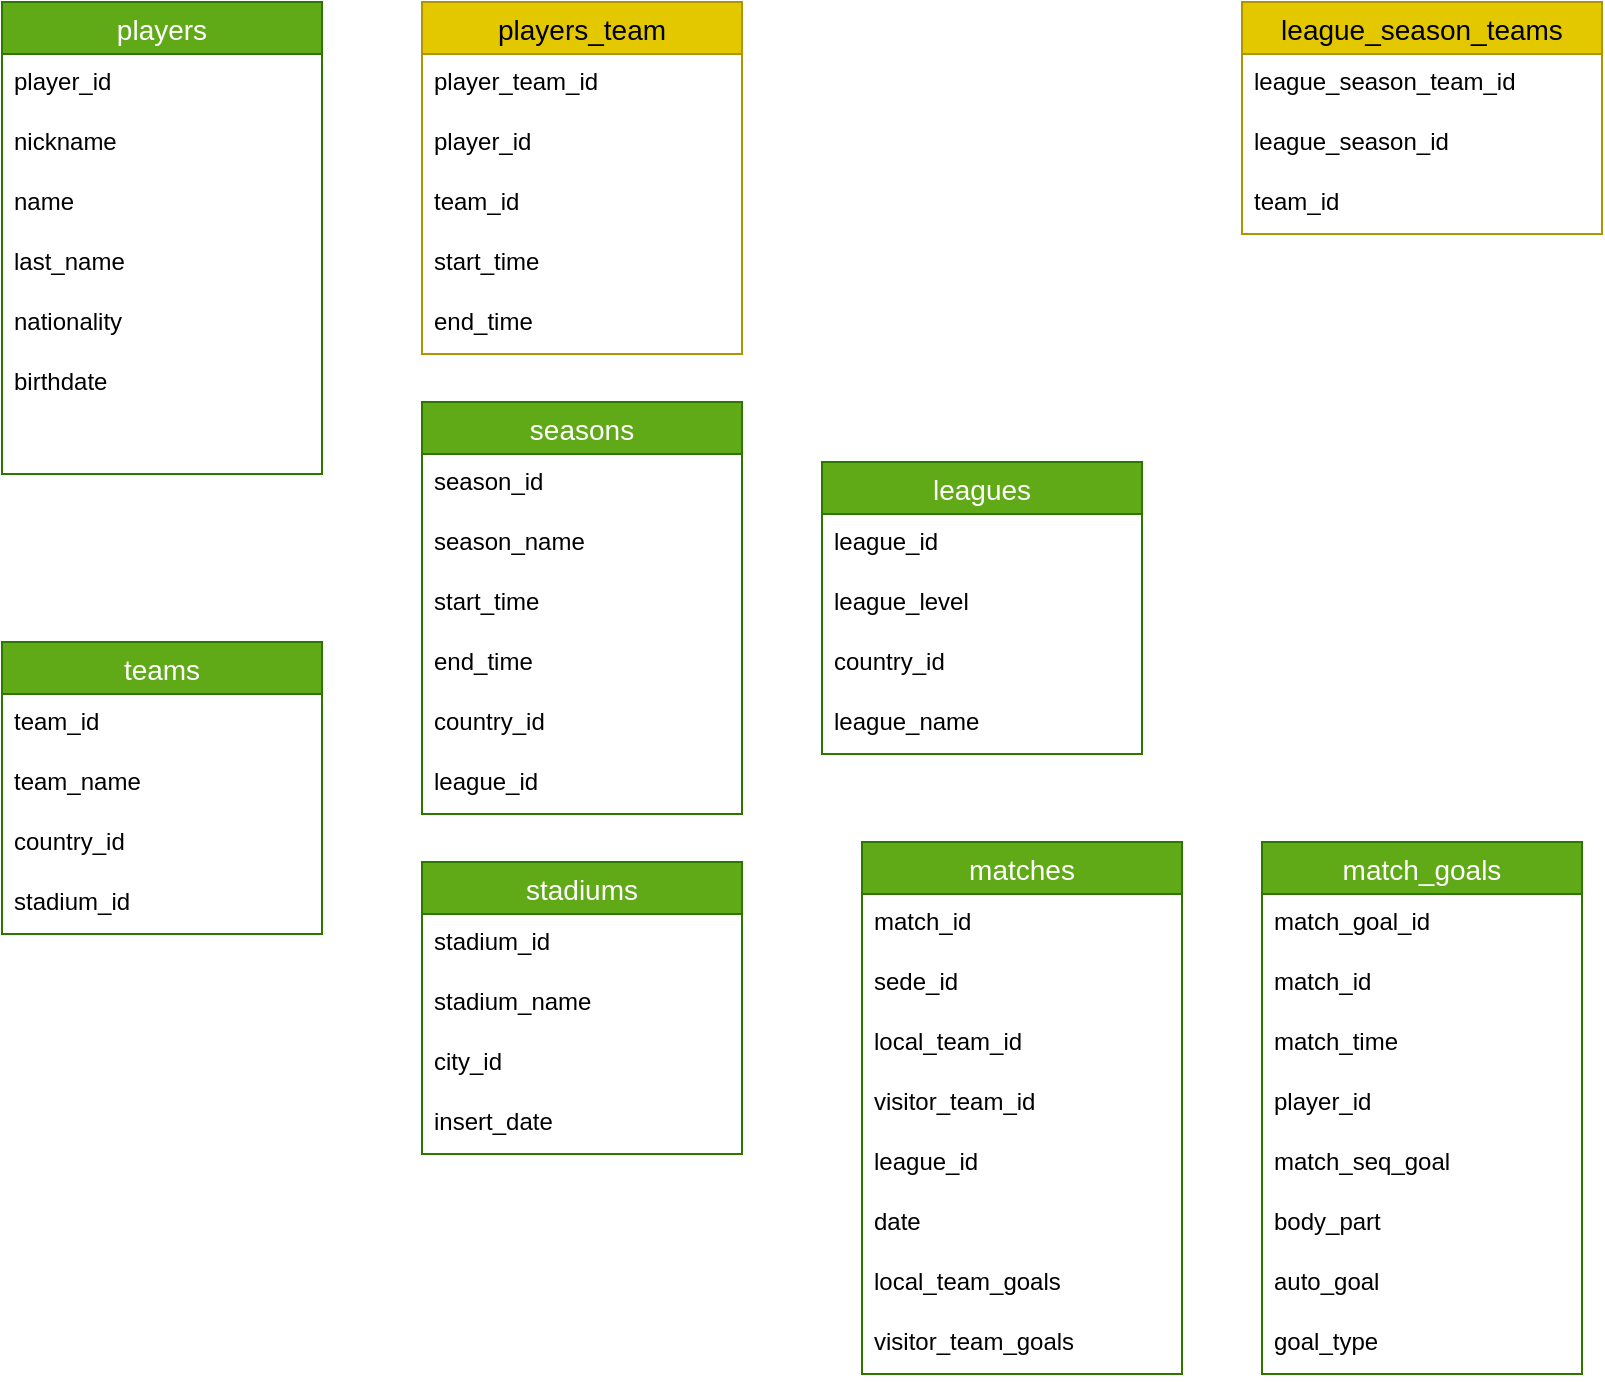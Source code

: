 <mxfile>
    <diagram id="VGQV7HufNm-GwwypJgXi" name="conceptual">
        <mxGraphModel dx="333" dy="357" grid="1" gridSize="10" guides="1" tooltips="1" connect="1" arrows="1" fold="1" page="1" pageScale="1" pageWidth="850" pageHeight="1100" math="0" shadow="0">
            <root>
                <mxCell id="0"/>
                <mxCell id="1" parent="0"/>
                <mxCell id="2" value="players" style="swimlane;fontStyle=0;childLayout=stackLayout;horizontal=1;startSize=26;horizontalStack=0;resizeParent=1;resizeParentMax=0;resizeLast=0;collapsible=1;marginBottom=0;align=center;fontSize=14;fillColor=#60a917;fontColor=#ffffff;strokeColor=#2D7600;" parent="1" vertex="1">
                    <mxGeometry x="30" y="40" width="160" height="236" as="geometry"/>
                </mxCell>
                <mxCell id="3" value="player_id" style="text;strokeColor=none;fillColor=none;spacingLeft=4;spacingRight=4;overflow=hidden;rotatable=0;points=[[0,0.5],[1,0.5]];portConstraint=eastwest;fontSize=12;" parent="2" vertex="1">
                    <mxGeometry y="26" width="160" height="30" as="geometry"/>
                </mxCell>
                <mxCell id="4" value="nickname" style="text;strokeColor=none;fillColor=none;spacingLeft=4;spacingRight=4;overflow=hidden;rotatable=0;points=[[0,0.5],[1,0.5]];portConstraint=eastwest;fontSize=12;" parent="2" vertex="1">
                    <mxGeometry y="56" width="160" height="30" as="geometry"/>
                </mxCell>
                <mxCell id="5" value="name" style="text;strokeColor=none;fillColor=none;spacingLeft=4;spacingRight=4;overflow=hidden;rotatable=0;points=[[0,0.5],[1,0.5]];portConstraint=eastwest;fontSize=12;" parent="2" vertex="1">
                    <mxGeometry y="86" width="160" height="30" as="geometry"/>
                </mxCell>
                <mxCell id="8" value="last_name" style="text;strokeColor=none;fillColor=none;spacingLeft=4;spacingRight=4;overflow=hidden;rotatable=0;points=[[0,0.5],[1,0.5]];portConstraint=eastwest;fontSize=12;" parent="2" vertex="1">
                    <mxGeometry y="116" width="160" height="30" as="geometry"/>
                </mxCell>
                <mxCell id="7" value="nationality" style="text;strokeColor=none;fillColor=none;spacingLeft=4;spacingRight=4;overflow=hidden;rotatable=0;points=[[0,0.5],[1,0.5]];portConstraint=eastwest;fontSize=12;" parent="2" vertex="1">
                    <mxGeometry y="146" width="160" height="30" as="geometry"/>
                </mxCell>
                <mxCell id="22" value="birthdate" style="text;strokeColor=none;fillColor=none;spacingLeft=4;spacingRight=4;overflow=hidden;rotatable=0;points=[[0,0.5],[1,0.5]];portConstraint=eastwest;fontSize=12;" parent="2" vertex="1">
                    <mxGeometry y="176" width="160" height="30" as="geometry"/>
                </mxCell>
                <mxCell id="6" style="text;strokeColor=none;fillColor=none;spacingLeft=4;spacingRight=4;overflow=hidden;rotatable=0;points=[[0,0.5],[1,0.5]];portConstraint=eastwest;fontSize=12;" parent="2" vertex="1">
                    <mxGeometry y="206" width="160" height="30" as="geometry"/>
                </mxCell>
                <mxCell id="9" value="teams" style="swimlane;fontStyle=0;childLayout=stackLayout;horizontal=1;startSize=26;horizontalStack=0;resizeParent=1;resizeParentMax=0;resizeLast=0;collapsible=1;marginBottom=0;align=center;fontSize=14;fillColor=#60a917;fontColor=#ffffff;strokeColor=#2D7600;" parent="1" vertex="1">
                    <mxGeometry x="30" y="360" width="160" height="146" as="geometry"/>
                </mxCell>
                <mxCell id="10" value="team_id" style="text;strokeColor=none;fillColor=none;spacingLeft=4;spacingRight=4;overflow=hidden;rotatable=0;points=[[0,0.5],[1,0.5]];portConstraint=eastwest;fontSize=12;" parent="9" vertex="1">
                    <mxGeometry y="26" width="160" height="30" as="geometry"/>
                </mxCell>
                <mxCell id="11" value="team_name" style="text;strokeColor=none;fillColor=none;spacingLeft=4;spacingRight=4;overflow=hidden;rotatable=0;points=[[0,0.5],[1,0.5]];portConstraint=eastwest;fontSize=12;" parent="9" vertex="1">
                    <mxGeometry y="56" width="160" height="30" as="geometry"/>
                </mxCell>
                <mxCell id="12" value="country_id" style="text;strokeColor=none;fillColor=none;spacingLeft=4;spacingRight=4;overflow=hidden;rotatable=0;points=[[0,0.5],[1,0.5]];portConstraint=eastwest;fontSize=12;" parent="9" vertex="1">
                    <mxGeometry y="86" width="160" height="30" as="geometry"/>
                </mxCell>
                <mxCell id="13" value="stadium_id" style="text;strokeColor=none;fillColor=none;spacingLeft=4;spacingRight=4;overflow=hidden;rotatable=0;points=[[0,0.5],[1,0.5]];portConstraint=eastwest;fontSize=12;" parent="9" vertex="1">
                    <mxGeometry y="116" width="160" height="30" as="geometry"/>
                </mxCell>
                <mxCell id="16" value="players_team" style="swimlane;fontStyle=0;childLayout=stackLayout;horizontal=1;startSize=26;horizontalStack=0;resizeParent=1;resizeParentMax=0;resizeLast=0;collapsible=1;marginBottom=0;align=center;fontSize=14;fillColor=#e3c800;fontColor=#000000;strokeColor=#B09500;" parent="1" vertex="1">
                    <mxGeometry x="240" y="40" width="160" height="176" as="geometry"/>
                </mxCell>
                <mxCell id="17" value="player_team_id" style="text;strokeColor=none;fillColor=none;spacingLeft=4;spacingRight=4;overflow=hidden;rotatable=0;points=[[0,0.5],[1,0.5]];portConstraint=eastwest;fontSize=12;" parent="16" vertex="1">
                    <mxGeometry y="26" width="160" height="30" as="geometry"/>
                </mxCell>
                <mxCell id="18" value="player_id" style="text;strokeColor=none;fillColor=none;spacingLeft=4;spacingRight=4;overflow=hidden;rotatable=0;points=[[0,0.5],[1,0.5]];portConstraint=eastwest;fontSize=12;" parent="16" vertex="1">
                    <mxGeometry y="56" width="160" height="30" as="geometry"/>
                </mxCell>
                <mxCell id="19" value="team_id" style="text;strokeColor=none;fillColor=none;spacingLeft=4;spacingRight=4;overflow=hidden;rotatable=0;points=[[0,0.5],[1,0.5]];portConstraint=eastwest;fontSize=12;" parent="16" vertex="1">
                    <mxGeometry y="86" width="160" height="30" as="geometry"/>
                </mxCell>
                <mxCell id="20" value="start_time" style="text;strokeColor=none;fillColor=none;spacingLeft=4;spacingRight=4;overflow=hidden;rotatable=0;points=[[0,0.5],[1,0.5]];portConstraint=eastwest;fontSize=12;" parent="16" vertex="1">
                    <mxGeometry y="116" width="160" height="30" as="geometry"/>
                </mxCell>
                <mxCell id="21" value="end_time" style="text;strokeColor=none;fillColor=none;spacingLeft=4;spacingRight=4;overflow=hidden;rotatable=0;points=[[0,0.5],[1,0.5]];portConstraint=eastwest;fontSize=12;" parent="16" vertex="1">
                    <mxGeometry y="146" width="160" height="30" as="geometry"/>
                </mxCell>
                <mxCell id="23" value="seasons" style="swimlane;fontStyle=0;childLayout=stackLayout;horizontal=1;startSize=26;horizontalStack=0;resizeParent=1;resizeParentMax=0;resizeLast=0;collapsible=1;marginBottom=0;align=center;fontSize=14;fillColor=#60a917;fontColor=#ffffff;strokeColor=#2D7600;" parent="1" vertex="1">
                    <mxGeometry x="240" y="240" width="160" height="206" as="geometry"/>
                </mxCell>
                <mxCell id="24" value="season_id" style="text;strokeColor=none;fillColor=none;spacingLeft=4;spacingRight=4;overflow=hidden;rotatable=0;points=[[0,0.5],[1,0.5]];portConstraint=eastwest;fontSize=12;" parent="23" vertex="1">
                    <mxGeometry y="26" width="160" height="30" as="geometry"/>
                </mxCell>
                <mxCell id="25" value="season_name" style="text;strokeColor=none;fillColor=none;spacingLeft=4;spacingRight=4;overflow=hidden;rotatable=0;points=[[0,0.5],[1,0.5]];portConstraint=eastwest;fontSize=12;" parent="23" vertex="1">
                    <mxGeometry y="56" width="160" height="30" as="geometry"/>
                </mxCell>
                <mxCell id="26" value="start_time" style="text;strokeColor=none;fillColor=none;spacingLeft=4;spacingRight=4;overflow=hidden;rotatable=0;points=[[0,0.5],[1,0.5]];portConstraint=eastwest;fontSize=12;" parent="23" vertex="1">
                    <mxGeometry y="86" width="160" height="30" as="geometry"/>
                </mxCell>
                <mxCell id="27" value="end_time" style="text;strokeColor=none;fillColor=none;spacingLeft=4;spacingRight=4;overflow=hidden;rotatable=0;points=[[0,0.5],[1,0.5]];portConstraint=eastwest;fontSize=12;" parent="23" vertex="1">
                    <mxGeometry y="116" width="160" height="30" as="geometry"/>
                </mxCell>
                <mxCell id="28" value="country_id" style="text;strokeColor=none;fillColor=none;spacingLeft=4;spacingRight=4;overflow=hidden;rotatable=0;points=[[0,0.5],[1,0.5]];portConstraint=eastwest;fontSize=12;" parent="23" vertex="1">
                    <mxGeometry y="146" width="160" height="30" as="geometry"/>
                </mxCell>
                <mxCell id="LR6zOuGAmlWSbWsTb2dW-85" value="league_id" style="text;strokeColor=none;fillColor=none;spacingLeft=4;spacingRight=4;overflow=hidden;rotatable=0;points=[[0,0.5],[1,0.5]];portConstraint=eastwest;fontSize=12;" parent="23" vertex="1">
                    <mxGeometry y="176" width="160" height="30" as="geometry"/>
                </mxCell>
                <mxCell id="29" value="leagues" style="swimlane;fontStyle=0;childLayout=stackLayout;horizontal=1;startSize=26;horizontalStack=0;resizeParent=1;resizeParentMax=0;resizeLast=0;collapsible=1;marginBottom=0;align=center;fontSize=14;fillColor=#60a917;fontColor=#ffffff;strokeColor=#2D7600;" parent="1" vertex="1">
                    <mxGeometry x="440" y="270" width="160" height="146" as="geometry"/>
                </mxCell>
                <mxCell id="30" value="league_id" style="text;strokeColor=none;fillColor=none;spacingLeft=4;spacingRight=4;overflow=hidden;rotatable=0;points=[[0,0.5],[1,0.5]];portConstraint=eastwest;fontSize=12;" parent="29" vertex="1">
                    <mxGeometry y="26" width="160" height="30" as="geometry"/>
                </mxCell>
                <mxCell id="31" value="league_level" style="text;strokeColor=none;fillColor=none;spacingLeft=4;spacingRight=4;overflow=hidden;rotatable=0;points=[[0,0.5],[1,0.5]];portConstraint=eastwest;fontSize=12;" parent="29" vertex="1">
                    <mxGeometry y="56" width="160" height="30" as="geometry"/>
                </mxCell>
                <mxCell id="32" value="country_id" style="text;strokeColor=none;fillColor=none;spacingLeft=4;spacingRight=4;overflow=hidden;rotatable=0;points=[[0,0.5],[1,0.5]];portConstraint=eastwest;fontSize=12;" parent="29" vertex="1">
                    <mxGeometry y="86" width="160" height="30" as="geometry"/>
                </mxCell>
                <mxCell id="33" value="league_name" style="text;strokeColor=none;fillColor=none;spacingLeft=4;spacingRight=4;overflow=hidden;rotatable=0;points=[[0,0.5],[1,0.5]];portConstraint=eastwest;fontSize=12;" parent="29" vertex="1">
                    <mxGeometry y="116" width="160" height="30" as="geometry"/>
                </mxCell>
                <mxCell id="47" value="stadiums" style="swimlane;fontStyle=0;childLayout=stackLayout;horizontal=1;startSize=26;horizontalStack=0;resizeParent=1;resizeParentMax=0;resizeLast=0;collapsible=1;marginBottom=0;align=center;fontSize=14;fillColor=#60a917;fontColor=#ffffff;strokeColor=#2D7600;" parent="1" vertex="1">
                    <mxGeometry x="240" y="470" width="160" height="146" as="geometry"/>
                </mxCell>
                <mxCell id="48" value="stadium_id" style="text;strokeColor=none;fillColor=none;spacingLeft=4;spacingRight=4;overflow=hidden;rotatable=0;points=[[0,0.5],[1,0.5]];portConstraint=eastwest;fontSize=12;" parent="47" vertex="1">
                    <mxGeometry y="26" width="160" height="30" as="geometry"/>
                </mxCell>
                <mxCell id="49" value="stadium_name" style="text;strokeColor=none;fillColor=none;spacingLeft=4;spacingRight=4;overflow=hidden;rotatable=0;points=[[0,0.5],[1,0.5]];portConstraint=eastwest;fontSize=12;" parent="47" vertex="1">
                    <mxGeometry y="56" width="160" height="30" as="geometry"/>
                </mxCell>
                <mxCell id="50" value="city_id" style="text;strokeColor=none;fillColor=none;spacingLeft=4;spacingRight=4;overflow=hidden;rotatable=0;points=[[0,0.5],[1,0.5]];portConstraint=eastwest;fontSize=12;" parent="47" vertex="1">
                    <mxGeometry y="86" width="160" height="30" as="geometry"/>
                </mxCell>
                <mxCell id="86" value="insert_date" style="text;strokeColor=none;fillColor=none;spacingLeft=4;spacingRight=4;overflow=hidden;rotatable=0;points=[[0,0.5],[1,0.5]];portConstraint=eastwest;fontSize=12;" parent="47" vertex="1">
                    <mxGeometry y="116" width="160" height="30" as="geometry"/>
                </mxCell>
                <mxCell id="54" value="matches" style="swimlane;fontStyle=0;childLayout=stackLayout;horizontal=1;startSize=26;horizontalStack=0;resizeParent=1;resizeParentMax=0;resizeLast=0;collapsible=1;marginBottom=0;align=center;fontSize=14;fillColor=#60a917;fontColor=#ffffff;strokeColor=#2D7600;" parent="1" vertex="1">
                    <mxGeometry x="460" y="460" width="160" height="266" as="geometry"/>
                </mxCell>
                <mxCell id="55" value="match_id" style="text;strokeColor=none;fillColor=none;spacingLeft=4;spacingRight=4;overflow=hidden;rotatable=0;points=[[0,0.5],[1,0.5]];portConstraint=eastwest;fontSize=12;" parent="54" vertex="1">
                    <mxGeometry y="26" width="160" height="30" as="geometry"/>
                </mxCell>
                <mxCell id="56" value="sede_id" style="text;strokeColor=none;fillColor=none;spacingLeft=4;spacingRight=4;overflow=hidden;rotatable=0;points=[[0,0.5],[1,0.5]];portConstraint=eastwest;fontSize=12;" parent="54" vertex="1">
                    <mxGeometry y="56" width="160" height="30" as="geometry"/>
                </mxCell>
                <mxCell id="57" value="local_team_id" style="text;strokeColor=none;fillColor=none;spacingLeft=4;spacingRight=4;overflow=hidden;rotatable=0;points=[[0,0.5],[1,0.5]];portConstraint=eastwest;fontSize=12;" parent="54" vertex="1">
                    <mxGeometry y="86" width="160" height="30" as="geometry"/>
                </mxCell>
                <mxCell id="58" value="visitor_team_id" style="text;strokeColor=none;fillColor=none;spacingLeft=4;spacingRight=4;overflow=hidden;rotatable=0;points=[[0,0.5],[1,0.5]];portConstraint=eastwest;fontSize=12;" parent="54" vertex="1">
                    <mxGeometry y="116" width="160" height="30" as="geometry"/>
                </mxCell>
                <mxCell id="tS10c9Jfpi3jMHIvJ5XA-85" value="league_id" style="text;strokeColor=none;fillColor=none;spacingLeft=4;spacingRight=4;overflow=hidden;rotatable=0;points=[[0,0.5],[1,0.5]];portConstraint=eastwest;fontSize=12;" parent="54" vertex="1">
                    <mxGeometry y="146" width="160" height="30" as="geometry"/>
                </mxCell>
                <mxCell id="59" value="date" style="text;strokeColor=none;fillColor=none;spacingLeft=4;spacingRight=4;overflow=hidden;rotatable=0;points=[[0,0.5],[1,0.5]];portConstraint=eastwest;fontSize=12;" parent="54" vertex="1">
                    <mxGeometry y="176" width="160" height="30" as="geometry"/>
                </mxCell>
                <mxCell id="60" value="local_team_goals" style="text;strokeColor=none;fillColor=none;spacingLeft=4;spacingRight=4;overflow=hidden;rotatable=0;points=[[0,0.5],[1,0.5]];portConstraint=eastwest;fontSize=12;" parent="54" vertex="1">
                    <mxGeometry y="206" width="160" height="30" as="geometry"/>
                </mxCell>
                <mxCell id="61" value="visitor_team_goals" style="text;strokeColor=none;fillColor=none;spacingLeft=4;spacingRight=4;overflow=hidden;rotatable=0;points=[[0,0.5],[1,0.5]];portConstraint=eastwest;fontSize=12;" parent="54" vertex="1">
                    <mxGeometry y="236" width="160" height="30" as="geometry"/>
                </mxCell>
                <mxCell id="70" value="match_goals" style="swimlane;fontStyle=0;childLayout=stackLayout;horizontal=1;startSize=26;horizontalStack=0;resizeParent=1;resizeParentMax=0;resizeLast=0;collapsible=1;marginBottom=0;align=center;fontSize=14;fillColor=#60a917;fontColor=#ffffff;strokeColor=#2D7600;" parent="1" vertex="1">
                    <mxGeometry x="660" y="460" width="160" height="266" as="geometry"/>
                </mxCell>
                <mxCell id="71" value="match_goal_id" style="text;strokeColor=none;fillColor=none;spacingLeft=4;spacingRight=4;overflow=hidden;rotatable=0;points=[[0,0.5],[1,0.5]];portConstraint=eastwest;fontSize=12;" parent="70" vertex="1">
                    <mxGeometry y="26" width="160" height="30" as="geometry"/>
                </mxCell>
                <mxCell id="80" value="match_id" style="text;strokeColor=none;fillColor=none;spacingLeft=4;spacingRight=4;overflow=hidden;rotatable=0;points=[[0,0.5],[1,0.5]];portConstraint=eastwest;fontSize=12;" parent="70" vertex="1">
                    <mxGeometry y="56" width="160" height="30" as="geometry"/>
                </mxCell>
                <mxCell id="72" value="match_time" style="text;strokeColor=none;fillColor=none;spacingLeft=4;spacingRight=4;overflow=hidden;rotatable=0;points=[[0,0.5],[1,0.5]];portConstraint=eastwest;fontSize=12;" parent="70" vertex="1">
                    <mxGeometry y="86" width="160" height="30" as="geometry"/>
                </mxCell>
                <mxCell id="73" value="player_id" style="text;strokeColor=none;fillColor=none;spacingLeft=4;spacingRight=4;overflow=hidden;rotatable=0;points=[[0,0.5],[1,0.5]];portConstraint=eastwest;fontSize=12;" parent="70" vertex="1">
                    <mxGeometry y="116" width="160" height="30" as="geometry"/>
                </mxCell>
                <mxCell id="74" value="match_seq_goal" style="text;strokeColor=none;fillColor=none;spacingLeft=4;spacingRight=4;overflow=hidden;rotatable=0;points=[[0,0.5],[1,0.5]];portConstraint=eastwest;fontSize=12;" parent="70" vertex="1">
                    <mxGeometry y="146" width="160" height="30" as="geometry"/>
                </mxCell>
                <mxCell id="78" value="body_part" style="text;strokeColor=none;fillColor=none;spacingLeft=4;spacingRight=4;overflow=hidden;rotatable=0;points=[[0,0.5],[1,0.5]];portConstraint=eastwest;fontSize=12;" parent="70" vertex="1">
                    <mxGeometry y="176" width="160" height="30" as="geometry"/>
                </mxCell>
                <mxCell id="79" value="auto_goal" style="text;strokeColor=none;fillColor=none;spacingLeft=4;spacingRight=4;overflow=hidden;rotatable=0;points=[[0,0.5],[1,0.5]];portConstraint=eastwest;fontSize=12;" parent="70" vertex="1">
                    <mxGeometry y="206" width="160" height="30" as="geometry"/>
                </mxCell>
                <mxCell id="81" value="goal_type" style="text;strokeColor=none;fillColor=none;spacingLeft=4;spacingRight=4;overflow=hidden;rotatable=0;points=[[0,0.5],[1,0.5]];portConstraint=eastwest;fontSize=12;" parent="70" vertex="1">
                    <mxGeometry y="236" width="160" height="30" as="geometry"/>
                </mxCell>
                <mxCell id="82" value="league_season_teams" style="swimlane;fontStyle=0;childLayout=stackLayout;horizontal=1;startSize=26;horizontalStack=0;resizeParent=1;resizeParentMax=0;resizeLast=0;collapsible=1;marginBottom=0;align=center;fontSize=14;fillColor=#e3c800;fontColor=#000000;strokeColor=#B09500;" parent="1" vertex="1">
                    <mxGeometry x="650" y="40" width="180" height="116" as="geometry"/>
                </mxCell>
                <mxCell id="83" value="league_season_team_id" style="text;strokeColor=none;fillColor=none;spacingLeft=4;spacingRight=4;overflow=hidden;rotatable=0;points=[[0,0.5],[1,0.5]];portConstraint=eastwest;fontSize=12;" parent="82" vertex="1">
                    <mxGeometry y="26" width="180" height="30" as="geometry"/>
                </mxCell>
                <mxCell id="84" value="league_season_id" style="text;strokeColor=none;fillColor=none;spacingLeft=4;spacingRight=4;overflow=hidden;rotatable=0;points=[[0,0.5],[1,0.5]];portConstraint=eastwest;fontSize=12;" parent="82" vertex="1">
                    <mxGeometry y="56" width="180" height="30" as="geometry"/>
                </mxCell>
                <mxCell id="85" value="team_id" style="text;strokeColor=none;fillColor=none;spacingLeft=4;spacingRight=4;overflow=hidden;rotatable=0;points=[[0,0.5],[1,0.5]];portConstraint=eastwest;fontSize=12;" parent="82" vertex="1">
                    <mxGeometry y="86" width="180" height="30" as="geometry"/>
                </mxCell>
            </root>
        </mxGraphModel>
    </diagram>
    <diagram id="1Cpf1V4FgbXU2lQrPhP6" name="logical">
        <mxGraphModel dx="333" dy="357" grid="1" gridSize="10" guides="1" tooltips="1" connect="1" arrows="1" fold="1" page="1" pageScale="1" pageWidth="850" pageHeight="1100" math="0" shadow="0">
            <root>
                <mxCell id="tsfdQXIsgQZ40Di4_jB7-0"/>
                <mxCell id="tsfdQXIsgQZ40Di4_jB7-1" parent="tsfdQXIsgQZ40Di4_jB7-0"/>
                <mxCell id="tsfdQXIsgQZ40Di4_jB7-2" value="teams" style="shape=table;startSize=30;container=1;collapsible=1;childLayout=tableLayout;fixedRows=1;rowLines=0;fontStyle=1;align=center;resizeLast=1;fillColor=#60a917;fontColor=#ffffff;strokeColor=#2D7600;" parent="tsfdQXIsgQZ40Di4_jB7-1" vertex="1">
                    <mxGeometry x="40" y="30" width="200" height="190" as="geometry"/>
                </mxCell>
                <mxCell id="tsfdQXIsgQZ40Di4_jB7-3" value="" style="shape=partialRectangle;collapsible=0;dropTarget=0;pointerEvents=0;fillColor=none;top=0;left=0;bottom=0;right=0;points=[[0,0.5],[1,0.5]];portConstraint=eastwest;" parent="tsfdQXIsgQZ40Di4_jB7-2" vertex="1">
                    <mxGeometry y="30" width="200" height="30" as="geometry"/>
                </mxCell>
                <mxCell id="tsfdQXIsgQZ40Di4_jB7-4" value="PK" style="shape=partialRectangle;connectable=0;fillColor=none;top=0;left=0;bottom=0;right=0;fontStyle=1;overflow=hidden;" parent="tsfdQXIsgQZ40Di4_jB7-3" vertex="1">
                    <mxGeometry width="60" height="30" as="geometry">
                        <mxRectangle width="60" height="30" as="alternateBounds"/>
                    </mxGeometry>
                </mxCell>
                <mxCell id="tsfdQXIsgQZ40Di4_jB7-5" value="team_id" style="shape=partialRectangle;connectable=0;fillColor=none;top=0;left=0;bottom=0;right=0;align=left;spacingLeft=6;fontStyle=5;overflow=hidden;" parent="tsfdQXIsgQZ40Di4_jB7-3" vertex="1">
                    <mxGeometry x="60" width="140" height="30" as="geometry">
                        <mxRectangle width="140" height="30" as="alternateBounds"/>
                    </mxGeometry>
                </mxCell>
                <mxCell id="l-kACbrayyOa30SEy2cj-3" style="shape=partialRectangle;collapsible=0;dropTarget=0;pointerEvents=0;fillColor=none;top=0;left=0;bottom=0;right=0;points=[[0,0.5],[1,0.5]];portConstraint=eastwest;" parent="tsfdQXIsgQZ40Di4_jB7-2" vertex="1">
                    <mxGeometry y="60" width="200" height="30" as="geometry"/>
                </mxCell>
                <mxCell id="l-kACbrayyOa30SEy2cj-4" value="FK" style="shape=partialRectangle;connectable=0;fillColor=none;top=0;left=0;bottom=0;right=0;fontStyle=1;overflow=hidden;" parent="l-kACbrayyOa30SEy2cj-3" vertex="1">
                    <mxGeometry width="60" height="30" as="geometry">
                        <mxRectangle width="60" height="30" as="alternateBounds"/>
                    </mxGeometry>
                </mxCell>
                <mxCell id="l-kACbrayyOa30SEy2cj-5" value="country_id" style="shape=partialRectangle;connectable=0;fillColor=none;top=0;left=0;bottom=0;right=0;align=left;spacingLeft=6;fontStyle=5;overflow=hidden;" parent="l-kACbrayyOa30SEy2cj-3" vertex="1">
                    <mxGeometry x="60" width="140" height="30" as="geometry">
                        <mxRectangle width="140" height="30" as="alternateBounds"/>
                    </mxGeometry>
                </mxCell>
                <mxCell id="tsfdQXIsgQZ40Di4_jB7-6" value="" style="shape=partialRectangle;collapsible=0;dropTarget=0;pointerEvents=0;fillColor=none;top=0;left=0;bottom=1;right=0;points=[[0,0.5],[1,0.5]];portConstraint=eastwest;" parent="tsfdQXIsgQZ40Di4_jB7-2" vertex="1">
                    <mxGeometry y="90" width="200" height="30" as="geometry"/>
                </mxCell>
                <mxCell id="tsfdQXIsgQZ40Di4_jB7-7" value="FK" style="shape=partialRectangle;connectable=0;fillColor=none;top=0;left=0;bottom=0;right=0;fontStyle=1;overflow=hidden;" parent="tsfdQXIsgQZ40Di4_jB7-6" vertex="1">
                    <mxGeometry width="60" height="30" as="geometry">
                        <mxRectangle width="60" height="30" as="alternateBounds"/>
                    </mxGeometry>
                </mxCell>
                <mxCell id="tsfdQXIsgQZ40Di4_jB7-8" value="stadium_id" style="shape=partialRectangle;connectable=0;fillColor=none;top=0;left=0;bottom=0;right=0;align=left;spacingLeft=6;fontStyle=5;overflow=hidden;" parent="tsfdQXIsgQZ40Di4_jB7-6" vertex="1">
                    <mxGeometry x="60" width="140" height="30" as="geometry">
                        <mxRectangle width="140" height="30" as="alternateBounds"/>
                    </mxGeometry>
                </mxCell>
                <mxCell id="tsfdQXIsgQZ40Di4_jB7-9" value="" style="shape=partialRectangle;collapsible=0;dropTarget=0;pointerEvents=0;fillColor=none;top=0;left=0;bottom=0;right=0;points=[[0,0.5],[1,0.5]];portConstraint=eastwest;" parent="tsfdQXIsgQZ40Di4_jB7-2" vertex="1">
                    <mxGeometry y="120" width="200" height="30" as="geometry"/>
                </mxCell>
                <mxCell id="tsfdQXIsgQZ40Di4_jB7-10" value="" style="shape=partialRectangle;connectable=0;fillColor=none;top=0;left=0;bottom=0;right=0;editable=1;overflow=hidden;" parent="tsfdQXIsgQZ40Di4_jB7-9" vertex="1">
                    <mxGeometry width="60" height="30" as="geometry">
                        <mxRectangle width="60" height="30" as="alternateBounds"/>
                    </mxGeometry>
                </mxCell>
                <mxCell id="tsfdQXIsgQZ40Di4_jB7-11" value="team_name" style="shape=partialRectangle;connectable=0;fillColor=none;top=0;left=0;bottom=0;right=0;align=left;spacingLeft=6;overflow=hidden;" parent="tsfdQXIsgQZ40Di4_jB7-9" vertex="1">
                    <mxGeometry x="60" width="140" height="30" as="geometry">
                        <mxRectangle width="140" height="30" as="alternateBounds"/>
                    </mxGeometry>
                </mxCell>
                <mxCell id="a26ZlH0c7_BEUfYmn-fo-3" style="shape=partialRectangle;collapsible=0;dropTarget=0;pointerEvents=0;fillColor=none;top=0;left=0;bottom=0;right=0;points=[[0,0.5],[1,0.5]];portConstraint=eastwest;" vertex="1" parent="tsfdQXIsgQZ40Di4_jB7-2">
                    <mxGeometry y="150" width="200" height="30" as="geometry"/>
                </mxCell>
                <mxCell id="a26ZlH0c7_BEUfYmn-fo-4" style="shape=partialRectangle;connectable=0;fillColor=none;top=0;left=0;bottom=0;right=0;editable=1;overflow=hidden;" vertex="1" parent="a26ZlH0c7_BEUfYmn-fo-3">
                    <mxGeometry width="60" height="30" as="geometry">
                        <mxRectangle width="60" height="30" as="alternateBounds"/>
                    </mxGeometry>
                </mxCell>
                <mxCell id="a26ZlH0c7_BEUfYmn-fo-5" value="insert_date" style="shape=partialRectangle;connectable=0;fillColor=none;top=0;left=0;bottom=0;right=0;align=left;spacingLeft=6;overflow=hidden;" vertex="1" parent="a26ZlH0c7_BEUfYmn-fo-3">
                    <mxGeometry x="60" width="140" height="30" as="geometry">
                        <mxRectangle width="140" height="30" as="alternateBounds"/>
                    </mxGeometry>
                </mxCell>
                <mxCell id="pjdz4UELF29xhSuXNnfH-0" value="stadiums" style="shape=table;startSize=30;container=1;collapsible=1;childLayout=tableLayout;fixedRows=1;rowLines=0;fontStyle=1;align=center;resizeLast=1;fillColor=#60a917;fontColor=#ffffff;strokeColor=#2D7600;" parent="tsfdQXIsgQZ40Di4_jB7-1" vertex="1">
                    <mxGeometry x="40" y="230" width="200" height="160" as="geometry"/>
                </mxCell>
                <mxCell id="pjdz4UELF29xhSuXNnfH-1" value="" style="shape=partialRectangle;collapsible=0;dropTarget=0;pointerEvents=0;fillColor=none;top=0;left=0;bottom=0;right=0;points=[[0,0.5],[1,0.5]];portConstraint=eastwest;" parent="pjdz4UELF29xhSuXNnfH-0" vertex="1">
                    <mxGeometry y="30" width="200" height="30" as="geometry"/>
                </mxCell>
                <mxCell id="pjdz4UELF29xhSuXNnfH-2" value="PK" style="shape=partialRectangle;connectable=0;fillColor=none;top=0;left=0;bottom=0;right=0;fontStyle=1;overflow=hidden;" parent="pjdz4UELF29xhSuXNnfH-1" vertex="1">
                    <mxGeometry width="60" height="30" as="geometry">
                        <mxRectangle width="60" height="30" as="alternateBounds"/>
                    </mxGeometry>
                </mxCell>
                <mxCell id="pjdz4UELF29xhSuXNnfH-3" value="stadium_id" style="shape=partialRectangle;connectable=0;fillColor=none;top=0;left=0;bottom=0;right=0;align=left;spacingLeft=6;fontStyle=5;overflow=hidden;" parent="pjdz4UELF29xhSuXNnfH-1" vertex="1">
                    <mxGeometry x="60" width="140" height="30" as="geometry">
                        <mxRectangle width="140" height="30" as="alternateBounds"/>
                    </mxGeometry>
                </mxCell>
                <mxCell id="pjdz4UELF29xhSuXNnfH-7" value="" style="shape=partialRectangle;collapsible=0;dropTarget=0;pointerEvents=0;fillColor=none;top=0;left=0;bottom=1;right=0;points=[[0,0.5],[1,0.5]];portConstraint=eastwest;" parent="pjdz4UELF29xhSuXNnfH-0" vertex="1">
                    <mxGeometry y="60" width="200" height="30" as="geometry"/>
                </mxCell>
                <mxCell id="pjdz4UELF29xhSuXNnfH-8" value="FK" style="shape=partialRectangle;connectable=0;fillColor=none;top=0;left=0;bottom=0;right=0;fontStyle=1;overflow=hidden;" parent="pjdz4UELF29xhSuXNnfH-7" vertex="1">
                    <mxGeometry width="60" height="30" as="geometry">
                        <mxRectangle width="60" height="30" as="alternateBounds"/>
                    </mxGeometry>
                </mxCell>
                <mxCell id="pjdz4UELF29xhSuXNnfH-9" value="city_id" style="shape=partialRectangle;connectable=0;fillColor=none;top=0;left=0;bottom=0;right=0;align=left;spacingLeft=6;fontStyle=5;overflow=hidden;" parent="pjdz4UELF29xhSuXNnfH-7" vertex="1">
                    <mxGeometry x="60" width="140" height="30" as="geometry">
                        <mxRectangle width="140" height="30" as="alternateBounds"/>
                    </mxGeometry>
                </mxCell>
                <mxCell id="pjdz4UELF29xhSuXNnfH-10" value="" style="shape=partialRectangle;collapsible=0;dropTarget=0;pointerEvents=0;fillColor=none;top=0;left=0;bottom=0;right=0;points=[[0,0.5],[1,0.5]];portConstraint=eastwest;" parent="pjdz4UELF29xhSuXNnfH-0" vertex="1">
                    <mxGeometry y="90" width="200" height="30" as="geometry"/>
                </mxCell>
                <mxCell id="pjdz4UELF29xhSuXNnfH-11" value="" style="shape=partialRectangle;connectable=0;fillColor=none;top=0;left=0;bottom=0;right=0;editable=1;overflow=hidden;" parent="pjdz4UELF29xhSuXNnfH-10" vertex="1">
                    <mxGeometry width="60" height="30" as="geometry">
                        <mxRectangle width="60" height="30" as="alternateBounds"/>
                    </mxGeometry>
                </mxCell>
                <mxCell id="pjdz4UELF29xhSuXNnfH-12" value="sede_name" style="shape=partialRectangle;connectable=0;fillColor=none;top=0;left=0;bottom=0;right=0;align=left;spacingLeft=6;overflow=hidden;" parent="pjdz4UELF29xhSuXNnfH-10" vertex="1">
                    <mxGeometry x="60" width="140" height="30" as="geometry">
                        <mxRectangle width="140" height="30" as="alternateBounds"/>
                    </mxGeometry>
                </mxCell>
                <mxCell id="a26ZlH0c7_BEUfYmn-fo-0" style="shape=partialRectangle;collapsible=0;dropTarget=0;pointerEvents=0;fillColor=none;top=0;left=0;bottom=0;right=0;points=[[0,0.5],[1,0.5]];portConstraint=eastwest;" vertex="1" parent="pjdz4UELF29xhSuXNnfH-0">
                    <mxGeometry y="120" width="200" height="30" as="geometry"/>
                </mxCell>
                <mxCell id="a26ZlH0c7_BEUfYmn-fo-1" style="shape=partialRectangle;connectable=0;fillColor=none;top=0;left=0;bottom=0;right=0;editable=1;overflow=hidden;" vertex="1" parent="a26ZlH0c7_BEUfYmn-fo-0">
                    <mxGeometry width="60" height="30" as="geometry">
                        <mxRectangle width="60" height="30" as="alternateBounds"/>
                    </mxGeometry>
                </mxCell>
                <mxCell id="a26ZlH0c7_BEUfYmn-fo-2" value="insert_date" style="shape=partialRectangle;connectable=0;fillColor=none;top=0;left=0;bottom=0;right=0;align=left;spacingLeft=6;overflow=hidden;" vertex="1" parent="a26ZlH0c7_BEUfYmn-fo-0">
                    <mxGeometry x="60" width="140" height="30" as="geometry">
                        <mxRectangle width="140" height="30" as="alternateBounds"/>
                    </mxGeometry>
                </mxCell>
                <mxCell id="0VIgxDBaqyU48NsNEDYT-0" style="edgeStyle=none;html=1;exitX=0;exitY=0.5;exitDx=0;exitDy=0;entryX=0;entryY=0.5;entryDx=0;entryDy=0;endArrow=ERoneToMany;endFill=0;startArrow=ERone;startFill=0;" parent="tsfdQXIsgQZ40Di4_jB7-1" source="pjdz4UELF29xhSuXNnfH-1" target="tsfdQXIsgQZ40Di4_jB7-6" edge="1">
                    <mxGeometry relative="1" as="geometry">
                        <Array as="points">
                            <mxPoint x="20" y="275"/>
                            <mxPoint x="20" y="210"/>
                            <mxPoint x="20" y="135"/>
                        </Array>
                    </mxGeometry>
                </mxCell>
                <mxCell id="MkAD5w6b0ZQLQb-dVJd5-0" value="leagues" style="shape=table;startSize=30;container=1;collapsible=1;childLayout=tableLayout;fixedRows=1;rowLines=0;fontStyle=1;align=center;resizeLast=1;fillColor=#60a917;fontColor=#ffffff;strokeColor=#2D7600;" parent="tsfdQXIsgQZ40Di4_jB7-1" vertex="1">
                    <mxGeometry x="280" y="40" width="200" height="130" as="geometry"/>
                </mxCell>
                <mxCell id="MkAD5w6b0ZQLQb-dVJd5-1" value="" style="shape=partialRectangle;collapsible=0;dropTarget=0;pointerEvents=0;fillColor=none;top=0;left=0;bottom=0;right=0;points=[[0,0.5],[1,0.5]];portConstraint=eastwest;" parent="MkAD5w6b0ZQLQb-dVJd5-0" vertex="1">
                    <mxGeometry y="30" width="200" height="30" as="geometry"/>
                </mxCell>
                <mxCell id="MkAD5w6b0ZQLQb-dVJd5-2" value="PK" style="shape=partialRectangle;connectable=0;fillColor=none;top=0;left=0;bottom=0;right=0;fontStyle=1;overflow=hidden;" parent="MkAD5w6b0ZQLQb-dVJd5-1" vertex="1">
                    <mxGeometry width="60" height="30" as="geometry">
                        <mxRectangle width="60" height="30" as="alternateBounds"/>
                    </mxGeometry>
                </mxCell>
                <mxCell id="MkAD5w6b0ZQLQb-dVJd5-3" value="league_id" style="shape=partialRectangle;connectable=0;fillColor=none;top=0;left=0;bottom=0;right=0;align=left;spacingLeft=6;fontStyle=5;overflow=hidden;" parent="MkAD5w6b0ZQLQb-dVJd5-1" vertex="1">
                    <mxGeometry x="60" width="140" height="30" as="geometry">
                        <mxRectangle width="140" height="30" as="alternateBounds"/>
                    </mxGeometry>
                </mxCell>
                <mxCell id="MkAD5w6b0ZQLQb-dVJd5-4" value="" style="shape=partialRectangle;collapsible=0;dropTarget=0;pointerEvents=0;fillColor=none;top=0;left=0;bottom=1;right=0;points=[[0,0.5],[1,0.5]];portConstraint=eastwest;" parent="MkAD5w6b0ZQLQb-dVJd5-0" vertex="1">
                    <mxGeometry y="60" width="200" height="30" as="geometry"/>
                </mxCell>
                <mxCell id="MkAD5w6b0ZQLQb-dVJd5-5" value="FK" style="shape=partialRectangle;connectable=0;fillColor=none;top=0;left=0;bottom=0;right=0;fontStyle=1;overflow=hidden;" parent="MkAD5w6b0ZQLQb-dVJd5-4" vertex="1">
                    <mxGeometry width="60" height="30" as="geometry">
                        <mxRectangle width="60" height="30" as="alternateBounds"/>
                    </mxGeometry>
                </mxCell>
                <mxCell id="MkAD5w6b0ZQLQb-dVJd5-6" value="country_id" style="shape=partialRectangle;connectable=0;fillColor=none;top=0;left=0;bottom=0;right=0;align=left;spacingLeft=6;fontStyle=5;overflow=hidden;" parent="MkAD5w6b0ZQLQb-dVJd5-4" vertex="1">
                    <mxGeometry x="60" width="140" height="30" as="geometry">
                        <mxRectangle width="140" height="30" as="alternateBounds"/>
                    </mxGeometry>
                </mxCell>
                <mxCell id="MkAD5w6b0ZQLQb-dVJd5-7" value="" style="shape=partialRectangle;collapsible=0;dropTarget=0;pointerEvents=0;fillColor=none;top=0;left=0;bottom=0;right=0;points=[[0,0.5],[1,0.5]];portConstraint=eastwest;" parent="MkAD5w6b0ZQLQb-dVJd5-0" vertex="1">
                    <mxGeometry y="90" width="200" height="30" as="geometry"/>
                </mxCell>
                <mxCell id="MkAD5w6b0ZQLQb-dVJd5-8" value="" style="shape=partialRectangle;connectable=0;fillColor=none;top=0;left=0;bottom=0;right=0;editable=1;overflow=hidden;" parent="MkAD5w6b0ZQLQb-dVJd5-7" vertex="1">
                    <mxGeometry width="60" height="30" as="geometry">
                        <mxRectangle width="60" height="30" as="alternateBounds"/>
                    </mxGeometry>
                </mxCell>
                <mxCell id="MkAD5w6b0ZQLQb-dVJd5-9" value="league_name" style="shape=partialRectangle;connectable=0;fillColor=none;top=0;left=0;bottom=0;right=0;align=left;spacingLeft=6;overflow=hidden;" parent="MkAD5w6b0ZQLQb-dVJd5-7" vertex="1">
                    <mxGeometry x="60" width="140" height="30" as="geometry">
                        <mxRectangle width="140" height="30" as="alternateBounds"/>
                    </mxGeometry>
                </mxCell>
                <mxCell id="3TNu02OT9TbTIcQYDvQB-0" value="seasons" style="shape=table;startSize=30;container=1;collapsible=1;childLayout=tableLayout;fixedRows=1;rowLines=0;fontStyle=1;align=center;resizeLast=1;fillColor=#60a917;fontColor=#ffffff;strokeColor=#2D7600;" parent="tsfdQXIsgQZ40Di4_jB7-1" vertex="1">
                    <mxGeometry x="280" y="200" width="200" height="220" as="geometry"/>
                </mxCell>
                <mxCell id="3TNu02OT9TbTIcQYDvQB-1" value="" style="shape=partialRectangle;collapsible=0;dropTarget=0;pointerEvents=0;fillColor=none;top=0;left=0;bottom=0;right=0;points=[[0,0.5],[1,0.5]];portConstraint=eastwest;" parent="3TNu02OT9TbTIcQYDvQB-0" vertex="1">
                    <mxGeometry y="30" width="200" height="30" as="geometry"/>
                </mxCell>
                <mxCell id="3TNu02OT9TbTIcQYDvQB-2" value="PK" style="shape=partialRectangle;connectable=0;fillColor=none;top=0;left=0;bottom=0;right=0;fontStyle=1;overflow=hidden;" parent="3TNu02OT9TbTIcQYDvQB-1" vertex="1">
                    <mxGeometry width="60" height="30" as="geometry">
                        <mxRectangle width="60" height="30" as="alternateBounds"/>
                    </mxGeometry>
                </mxCell>
                <mxCell id="3TNu02OT9TbTIcQYDvQB-3" value="season_id" style="shape=partialRectangle;connectable=0;fillColor=none;top=0;left=0;bottom=0;right=0;align=left;spacingLeft=6;fontStyle=5;overflow=hidden;" parent="3TNu02OT9TbTIcQYDvQB-1" vertex="1">
                    <mxGeometry x="60" width="140" height="30" as="geometry">
                        <mxRectangle width="140" height="30" as="alternateBounds"/>
                    </mxGeometry>
                </mxCell>
                <mxCell id="W_oQx9cOyM4ksDAvMMfU-0" style="shape=partialRectangle;collapsible=0;dropTarget=0;pointerEvents=0;fillColor=none;top=0;left=0;bottom=0;right=0;points=[[0,0.5],[1,0.5]];portConstraint=eastwest;" parent="3TNu02OT9TbTIcQYDvQB-0" vertex="1">
                    <mxGeometry y="60" width="200" height="30" as="geometry"/>
                </mxCell>
                <mxCell id="W_oQx9cOyM4ksDAvMMfU-1" value="FK" style="shape=partialRectangle;connectable=0;fillColor=none;top=0;left=0;bottom=0;right=0;fontStyle=1;overflow=hidden;" parent="W_oQx9cOyM4ksDAvMMfU-0" vertex="1">
                    <mxGeometry width="60" height="30" as="geometry">
                        <mxRectangle width="60" height="30" as="alternateBounds"/>
                    </mxGeometry>
                </mxCell>
                <mxCell id="W_oQx9cOyM4ksDAvMMfU-2" value="league_id" style="shape=partialRectangle;connectable=0;fillColor=none;top=0;left=0;bottom=0;right=0;align=left;spacingLeft=6;fontStyle=5;overflow=hidden;" parent="W_oQx9cOyM4ksDAvMMfU-0" vertex="1">
                    <mxGeometry x="60" width="140" height="30" as="geometry">
                        <mxRectangle width="140" height="30" as="alternateBounds"/>
                    </mxGeometry>
                </mxCell>
                <mxCell id="3TNu02OT9TbTIcQYDvQB-4" value="" style="shape=partialRectangle;collapsible=0;dropTarget=0;pointerEvents=0;fillColor=none;top=0;left=0;bottom=1;right=0;points=[[0,0.5],[1,0.5]];portConstraint=eastwest;" parent="3TNu02OT9TbTIcQYDvQB-0" vertex="1">
                    <mxGeometry y="90" width="200" height="30" as="geometry"/>
                </mxCell>
                <mxCell id="3TNu02OT9TbTIcQYDvQB-5" value="FK" style="shape=partialRectangle;connectable=0;fillColor=none;top=0;left=0;bottom=0;right=0;fontStyle=1;overflow=hidden;" parent="3TNu02OT9TbTIcQYDvQB-4" vertex="1">
                    <mxGeometry width="60" height="30" as="geometry">
                        <mxRectangle width="60" height="30" as="alternateBounds"/>
                    </mxGeometry>
                </mxCell>
                <mxCell id="3TNu02OT9TbTIcQYDvQB-6" value="country_id" style="shape=partialRectangle;connectable=0;fillColor=none;top=0;left=0;bottom=0;right=0;align=left;spacingLeft=6;fontStyle=5;overflow=hidden;" parent="3TNu02OT9TbTIcQYDvQB-4" vertex="1">
                    <mxGeometry x="60" width="140" height="30" as="geometry">
                        <mxRectangle width="140" height="30" as="alternateBounds"/>
                    </mxGeometry>
                </mxCell>
                <mxCell id="3TNu02OT9TbTIcQYDvQB-7" value="" style="shape=partialRectangle;collapsible=0;dropTarget=0;pointerEvents=0;fillColor=none;top=0;left=0;bottom=0;right=0;points=[[0,0.5],[1,0.5]];portConstraint=eastwest;" parent="3TNu02OT9TbTIcQYDvQB-0" vertex="1">
                    <mxGeometry y="120" width="200" height="30" as="geometry"/>
                </mxCell>
                <mxCell id="3TNu02OT9TbTIcQYDvQB-8" value="" style="shape=partialRectangle;connectable=0;fillColor=none;top=0;left=0;bottom=0;right=0;editable=1;overflow=hidden;" parent="3TNu02OT9TbTIcQYDvQB-7" vertex="1">
                    <mxGeometry width="60" height="30" as="geometry">
                        <mxRectangle width="60" height="30" as="alternateBounds"/>
                    </mxGeometry>
                </mxCell>
                <mxCell id="3TNu02OT9TbTIcQYDvQB-9" value="season_name" style="shape=partialRectangle;connectable=0;fillColor=none;top=0;left=0;bottom=0;right=0;align=left;spacingLeft=6;overflow=hidden;" parent="3TNu02OT9TbTIcQYDvQB-7" vertex="1">
                    <mxGeometry x="60" width="140" height="30" as="geometry">
                        <mxRectangle width="140" height="30" as="alternateBounds"/>
                    </mxGeometry>
                </mxCell>
                <mxCell id="3TNu02OT9TbTIcQYDvQB-10" style="shape=partialRectangle;collapsible=0;dropTarget=0;pointerEvents=0;fillColor=none;top=0;left=0;bottom=0;right=0;points=[[0,0.5],[1,0.5]];portConstraint=eastwest;" parent="3TNu02OT9TbTIcQYDvQB-0" vertex="1">
                    <mxGeometry y="150" width="200" height="30" as="geometry"/>
                </mxCell>
                <mxCell id="3TNu02OT9TbTIcQYDvQB-11" style="shape=partialRectangle;connectable=0;fillColor=none;top=0;left=0;bottom=0;right=0;editable=1;overflow=hidden;" parent="3TNu02OT9TbTIcQYDvQB-10" vertex="1">
                    <mxGeometry width="60" height="30" as="geometry">
                        <mxRectangle width="60" height="30" as="alternateBounds"/>
                    </mxGeometry>
                </mxCell>
                <mxCell id="3TNu02OT9TbTIcQYDvQB-12" value="start_date" style="shape=partialRectangle;connectable=0;fillColor=none;top=0;left=0;bottom=0;right=0;align=left;spacingLeft=6;overflow=hidden;" parent="3TNu02OT9TbTIcQYDvQB-10" vertex="1">
                    <mxGeometry x="60" width="140" height="30" as="geometry">
                        <mxRectangle width="140" height="30" as="alternateBounds"/>
                    </mxGeometry>
                </mxCell>
                <mxCell id="1Mbgfy2Yttn2_F8jvUnS-0" style="shape=partialRectangle;collapsible=0;dropTarget=0;pointerEvents=0;fillColor=none;top=0;left=0;bottom=0;right=0;points=[[0,0.5],[1,0.5]];portConstraint=eastwest;" parent="3TNu02OT9TbTIcQYDvQB-0" vertex="1">
                    <mxGeometry y="180" width="200" height="30" as="geometry"/>
                </mxCell>
                <mxCell id="1Mbgfy2Yttn2_F8jvUnS-1" style="shape=partialRectangle;connectable=0;fillColor=none;top=0;left=0;bottom=0;right=0;editable=1;overflow=hidden;" parent="1Mbgfy2Yttn2_F8jvUnS-0" vertex="1">
                    <mxGeometry width="60" height="30" as="geometry">
                        <mxRectangle width="60" height="30" as="alternateBounds"/>
                    </mxGeometry>
                </mxCell>
                <mxCell id="1Mbgfy2Yttn2_F8jvUnS-2" value="end_date" style="shape=partialRectangle;connectable=0;fillColor=none;top=0;left=0;bottom=0;right=0;align=left;spacingLeft=6;overflow=hidden;" parent="1Mbgfy2Yttn2_F8jvUnS-0" vertex="1">
                    <mxGeometry x="60" width="140" height="30" as="geometry">
                        <mxRectangle width="140" height="30" as="alternateBounds"/>
                    </mxGeometry>
                </mxCell>
                <mxCell id="W_oQx9cOyM4ksDAvMMfU-3" style="edgeStyle=none;html=1;exitX=1;exitY=0.5;exitDx=0;exitDy=0;entryX=1;entryY=0.5;entryDx=0;entryDy=0;startArrow=ERone;startFill=0;endArrow=ERoneToMany;endFill=0;" parent="tsfdQXIsgQZ40Di4_jB7-1" source="MkAD5w6b0ZQLQb-dVJd5-1" target="W_oQx9cOyM4ksDAvMMfU-0" edge="1">
                    <mxGeometry relative="1" as="geometry">
                        <Array as="points">
                            <mxPoint x="520" y="85"/>
                            <mxPoint x="520" y="275"/>
                        </Array>
                    </mxGeometry>
                </mxCell>
                <mxCell id="HxI9Si3AzG1dbNCf2LfI-0" value="season_teams" style="shape=table;startSize=30;container=1;collapsible=1;childLayout=tableLayout;fixedRows=1;rowLines=0;fontStyle=1;align=center;resizeLast=1;fillColor=#e3c800;fontColor=#000000;strokeColor=#B09500;" parent="tsfdQXIsgQZ40Di4_jB7-1" vertex="1">
                    <mxGeometry x="580" y="40" width="200" height="130" as="geometry"/>
                </mxCell>
                <mxCell id="HxI9Si3AzG1dbNCf2LfI-1" value="" style="shape=partialRectangle;collapsible=0;dropTarget=0;pointerEvents=0;fillColor=none;top=0;left=0;bottom=0;right=0;points=[[0,0.5],[1,0.5]];portConstraint=eastwest;" parent="HxI9Si3AzG1dbNCf2LfI-0" vertex="1">
                    <mxGeometry y="30" width="200" height="30" as="geometry"/>
                </mxCell>
                <mxCell id="HxI9Si3AzG1dbNCf2LfI-2" value="PK" style="shape=partialRectangle;connectable=0;fillColor=none;top=0;left=0;bottom=0;right=0;fontStyle=1;overflow=hidden;" parent="HxI9Si3AzG1dbNCf2LfI-1" vertex="1">
                    <mxGeometry width="60" height="30" as="geometry">
                        <mxRectangle width="60" height="30" as="alternateBounds"/>
                    </mxGeometry>
                </mxCell>
                <mxCell id="HxI9Si3AzG1dbNCf2LfI-3" value="season_team_id" style="shape=partialRectangle;connectable=0;fillColor=none;top=0;left=0;bottom=0;right=0;align=left;spacingLeft=6;fontStyle=5;overflow=hidden;" parent="HxI9Si3AzG1dbNCf2LfI-1" vertex="1">
                    <mxGeometry x="60" width="140" height="30" as="geometry">
                        <mxRectangle width="140" height="30" as="alternateBounds"/>
                    </mxGeometry>
                </mxCell>
                <mxCell id="RLAO6huBOZZ7muSH_AnO-0" style="shape=partialRectangle;collapsible=0;dropTarget=0;pointerEvents=0;fillColor=none;top=0;left=0;bottom=0;right=0;points=[[0,0.5],[1,0.5]];portConstraint=eastwest;" parent="HxI9Si3AzG1dbNCf2LfI-0" vertex="1">
                    <mxGeometry y="60" width="200" height="30" as="geometry"/>
                </mxCell>
                <mxCell id="RLAO6huBOZZ7muSH_AnO-1" value="FK" style="shape=partialRectangle;connectable=0;fillColor=none;top=0;left=0;bottom=0;right=0;fontStyle=1;overflow=hidden;" parent="RLAO6huBOZZ7muSH_AnO-0" vertex="1">
                    <mxGeometry width="60" height="30" as="geometry">
                        <mxRectangle width="60" height="30" as="alternateBounds"/>
                    </mxGeometry>
                </mxCell>
                <mxCell id="RLAO6huBOZZ7muSH_AnO-2" value="season_id" style="shape=partialRectangle;connectable=0;fillColor=none;top=0;left=0;bottom=0;right=0;align=left;spacingLeft=6;fontStyle=5;overflow=hidden;" parent="RLAO6huBOZZ7muSH_AnO-0" vertex="1">
                    <mxGeometry x="60" width="140" height="30" as="geometry">
                        <mxRectangle width="140" height="30" as="alternateBounds"/>
                    </mxGeometry>
                </mxCell>
                <mxCell id="HxI9Si3AzG1dbNCf2LfI-4" value="" style="shape=partialRectangle;collapsible=0;dropTarget=0;pointerEvents=0;fillColor=none;top=0;left=0;bottom=1;right=0;points=[[0,0.5],[1,0.5]];portConstraint=eastwest;" parent="HxI9Si3AzG1dbNCf2LfI-0" vertex="1">
                    <mxGeometry y="90" width="200" height="30" as="geometry"/>
                </mxCell>
                <mxCell id="HxI9Si3AzG1dbNCf2LfI-5" value="FK" style="shape=partialRectangle;connectable=0;fillColor=none;top=0;left=0;bottom=0;right=0;fontStyle=1;overflow=hidden;" parent="HxI9Si3AzG1dbNCf2LfI-4" vertex="1">
                    <mxGeometry width="60" height="30" as="geometry">
                        <mxRectangle width="60" height="30" as="alternateBounds"/>
                    </mxGeometry>
                </mxCell>
                <mxCell id="HxI9Si3AzG1dbNCf2LfI-6" value="team_id" style="shape=partialRectangle;connectable=0;fillColor=none;top=0;left=0;bottom=0;right=0;align=left;spacingLeft=6;fontStyle=5;overflow=hidden;" parent="HxI9Si3AzG1dbNCf2LfI-4" vertex="1">
                    <mxGeometry x="60" width="140" height="30" as="geometry">
                        <mxRectangle width="140" height="30" as="alternateBounds"/>
                    </mxGeometry>
                </mxCell>
                <mxCell id="RLAO6huBOZZ7muSH_AnO-3" style="edgeStyle=none;html=1;exitX=0;exitY=0.5;exitDx=0;exitDy=0;startArrow=ERone;startFill=0;endArrow=ERoneToMany;endFill=0;" parent="tsfdQXIsgQZ40Di4_jB7-1" source="tsfdQXIsgQZ40Di4_jB7-3" edge="1">
                    <mxGeometry relative="1" as="geometry">
                        <mxPoint x="580" y="140" as="targetPoint"/>
                        <Array as="points">
                            <mxPoint x="20" y="85"/>
                            <mxPoint x="20" y="10"/>
                            <mxPoint x="560" y="10"/>
                            <mxPoint x="560" y="140"/>
                        </Array>
                    </mxGeometry>
                </mxCell>
                <mxCell id="RLAO6huBOZZ7muSH_AnO-5" style="edgeStyle=none;html=1;exitX=1;exitY=0.5;exitDx=0;exitDy=0;entryX=0;entryY=0.5;entryDx=0;entryDy=0;startArrow=ERone;startFill=0;endArrow=ERoneToMany;endFill=0;" parent="tsfdQXIsgQZ40Di4_jB7-1" source="3TNu02OT9TbTIcQYDvQB-1" target="RLAO6huBOZZ7muSH_AnO-0" edge="1">
                    <mxGeometry relative="1" as="geometry">
                        <Array as="points">
                            <mxPoint x="550" y="245"/>
                            <mxPoint x="550" y="115"/>
                        </Array>
                    </mxGeometry>
                </mxCell>
                <mxCell id="u3rLqJC1RdhB7AkvsSWy-0" value="players" style="shape=table;startSize=30;container=1;collapsible=1;childLayout=tableLayout;fixedRows=1;rowLines=0;fontStyle=1;align=center;resizeLast=1;fillColor=#60a917;fontColor=#ffffff;strokeColor=#2D7600;" parent="tsfdQXIsgQZ40Di4_jB7-1" vertex="1">
                    <mxGeometry x="40" y="410" width="200" height="220" as="geometry"/>
                </mxCell>
                <mxCell id="u3rLqJC1RdhB7AkvsSWy-4" value="" style="shape=partialRectangle;collapsible=0;dropTarget=0;pointerEvents=0;fillColor=none;top=0;left=0;bottom=1;right=0;points=[[0,0.5],[1,0.5]];portConstraint=eastwest;" parent="u3rLqJC1RdhB7AkvsSWy-0" vertex="1">
                    <mxGeometry y="30" width="200" height="30" as="geometry"/>
                </mxCell>
                <mxCell id="u3rLqJC1RdhB7AkvsSWy-5" value="PK" style="shape=partialRectangle;connectable=0;fillColor=none;top=0;left=0;bottom=0;right=0;fontStyle=1;overflow=hidden;" parent="u3rLqJC1RdhB7AkvsSWy-4" vertex="1">
                    <mxGeometry width="60" height="30" as="geometry">
                        <mxRectangle width="60" height="30" as="alternateBounds"/>
                    </mxGeometry>
                </mxCell>
                <mxCell id="u3rLqJC1RdhB7AkvsSWy-6" value="player_id" style="shape=partialRectangle;connectable=0;fillColor=none;top=0;left=0;bottom=0;right=0;align=left;spacingLeft=6;fontStyle=5;overflow=hidden;" parent="u3rLqJC1RdhB7AkvsSWy-4" vertex="1">
                    <mxGeometry x="60" width="140" height="30" as="geometry">
                        <mxRectangle width="140" height="30" as="alternateBounds"/>
                    </mxGeometry>
                </mxCell>
                <mxCell id="u3rLqJC1RdhB7AkvsSWy-7" value="" style="shape=partialRectangle;collapsible=0;dropTarget=0;pointerEvents=0;fillColor=none;top=0;left=0;bottom=0;right=0;points=[[0,0.5],[1,0.5]];portConstraint=eastwest;" parent="u3rLqJC1RdhB7AkvsSWy-0" vertex="1">
                    <mxGeometry y="60" width="200" height="30" as="geometry"/>
                </mxCell>
                <mxCell id="u3rLqJC1RdhB7AkvsSWy-8" value="" style="shape=partialRectangle;connectable=0;fillColor=none;top=0;left=0;bottom=0;right=0;editable=1;overflow=hidden;" parent="u3rLqJC1RdhB7AkvsSWy-7" vertex="1">
                    <mxGeometry width="60" height="30" as="geometry">
                        <mxRectangle width="60" height="30" as="alternateBounds"/>
                    </mxGeometry>
                </mxCell>
                <mxCell id="u3rLqJC1RdhB7AkvsSWy-9" value="nickname" style="shape=partialRectangle;connectable=0;fillColor=none;top=0;left=0;bottom=0;right=0;align=left;spacingLeft=6;overflow=hidden;" parent="u3rLqJC1RdhB7AkvsSWy-7" vertex="1">
                    <mxGeometry x="60" width="140" height="30" as="geometry">
                        <mxRectangle width="140" height="30" as="alternateBounds"/>
                    </mxGeometry>
                </mxCell>
                <mxCell id="aFkSXeeQgMHv-YkKMuMo-0" style="shape=partialRectangle;collapsible=0;dropTarget=0;pointerEvents=0;fillColor=none;top=0;left=0;bottom=0;right=0;points=[[0,0.5],[1,0.5]];portConstraint=eastwest;" parent="u3rLqJC1RdhB7AkvsSWy-0" vertex="1">
                    <mxGeometry y="90" width="200" height="30" as="geometry"/>
                </mxCell>
                <mxCell id="aFkSXeeQgMHv-YkKMuMo-1" style="shape=partialRectangle;connectable=0;fillColor=none;top=0;left=0;bottom=0;right=0;editable=1;overflow=hidden;" parent="aFkSXeeQgMHv-YkKMuMo-0" vertex="1">
                    <mxGeometry width="60" height="30" as="geometry">
                        <mxRectangle width="60" height="30" as="alternateBounds"/>
                    </mxGeometry>
                </mxCell>
                <mxCell id="aFkSXeeQgMHv-YkKMuMo-2" value="name" style="shape=partialRectangle;connectable=0;fillColor=none;top=0;left=0;bottom=0;right=0;align=left;spacingLeft=6;overflow=hidden;" parent="aFkSXeeQgMHv-YkKMuMo-0" vertex="1">
                    <mxGeometry x="60" width="140" height="30" as="geometry">
                        <mxRectangle width="140" height="30" as="alternateBounds"/>
                    </mxGeometry>
                </mxCell>
                <mxCell id="aFkSXeeQgMHv-YkKMuMo-3" style="shape=partialRectangle;collapsible=0;dropTarget=0;pointerEvents=0;fillColor=none;top=0;left=0;bottom=0;right=0;points=[[0,0.5],[1,0.5]];portConstraint=eastwest;" parent="u3rLqJC1RdhB7AkvsSWy-0" vertex="1">
                    <mxGeometry y="120" width="200" height="30" as="geometry"/>
                </mxCell>
                <mxCell id="aFkSXeeQgMHv-YkKMuMo-4" style="shape=partialRectangle;connectable=0;fillColor=none;top=0;left=0;bottom=0;right=0;editable=1;overflow=hidden;" parent="aFkSXeeQgMHv-YkKMuMo-3" vertex="1">
                    <mxGeometry width="60" height="30" as="geometry">
                        <mxRectangle width="60" height="30" as="alternateBounds"/>
                    </mxGeometry>
                </mxCell>
                <mxCell id="aFkSXeeQgMHv-YkKMuMo-5" value="last_name" style="shape=partialRectangle;connectable=0;fillColor=none;top=0;left=0;bottom=0;right=0;align=left;spacingLeft=6;overflow=hidden;" parent="aFkSXeeQgMHv-YkKMuMo-3" vertex="1">
                    <mxGeometry x="60" width="140" height="30" as="geometry">
                        <mxRectangle width="140" height="30" as="alternateBounds"/>
                    </mxGeometry>
                </mxCell>
                <mxCell id="aFkSXeeQgMHv-YkKMuMo-6" style="shape=partialRectangle;collapsible=0;dropTarget=0;pointerEvents=0;fillColor=none;top=0;left=0;bottom=0;right=0;points=[[0,0.5],[1,0.5]];portConstraint=eastwest;" parent="u3rLqJC1RdhB7AkvsSWy-0" vertex="1">
                    <mxGeometry y="150" width="200" height="30" as="geometry"/>
                </mxCell>
                <mxCell id="aFkSXeeQgMHv-YkKMuMo-7" style="shape=partialRectangle;connectable=0;fillColor=none;top=0;left=0;bottom=0;right=0;editable=1;overflow=hidden;" parent="aFkSXeeQgMHv-YkKMuMo-6" vertex="1">
                    <mxGeometry width="60" height="30" as="geometry">
                        <mxRectangle width="60" height="30" as="alternateBounds"/>
                    </mxGeometry>
                </mxCell>
                <mxCell id="aFkSXeeQgMHv-YkKMuMo-8" value="birthdate" style="shape=partialRectangle;connectable=0;fillColor=none;top=0;left=0;bottom=0;right=0;align=left;spacingLeft=6;overflow=hidden;" parent="aFkSXeeQgMHv-YkKMuMo-6" vertex="1">
                    <mxGeometry x="60" width="140" height="30" as="geometry">
                        <mxRectangle width="140" height="30" as="alternateBounds"/>
                    </mxGeometry>
                </mxCell>
                <mxCell id="jPzgXkpK8env50SSelQF-0" style="shape=partialRectangle;collapsible=0;dropTarget=0;pointerEvents=0;fillColor=none;top=0;left=0;bottom=0;right=0;points=[[0,0.5],[1,0.5]];portConstraint=eastwest;" parent="u3rLqJC1RdhB7AkvsSWy-0" vertex="1">
                    <mxGeometry y="180" width="200" height="30" as="geometry"/>
                </mxCell>
                <mxCell id="jPzgXkpK8env50SSelQF-1" style="shape=partialRectangle;connectable=0;fillColor=none;top=0;left=0;bottom=0;right=0;editable=1;overflow=hidden;" parent="jPzgXkpK8env50SSelQF-0" vertex="1">
                    <mxGeometry width="60" height="30" as="geometry">
                        <mxRectangle width="60" height="30" as="alternateBounds"/>
                    </mxGeometry>
                </mxCell>
                <mxCell id="jPzgXkpK8env50SSelQF-2" value="nationality" style="shape=partialRectangle;connectable=0;fillColor=none;top=0;left=0;bottom=0;right=0;align=left;spacingLeft=6;overflow=hidden;" parent="jPzgXkpK8env50SSelQF-0" vertex="1">
                    <mxGeometry x="60" width="140" height="30" as="geometry">
                        <mxRectangle width="140" height="30" as="alternateBounds"/>
                    </mxGeometry>
                </mxCell>
                <mxCell id="Eugkp6UqVmqyzbSFeytQ-0" value="players_team" style="shape=table;startSize=30;container=1;collapsible=1;childLayout=tableLayout;fixedRows=1;rowLines=0;fontStyle=1;align=center;resizeLast=1;fillColor=#e3c800;fontColor=#000000;strokeColor=#B09500;" parent="tsfdQXIsgQZ40Di4_jB7-1" vertex="1">
                    <mxGeometry x="40" y="660" width="200" height="220" as="geometry"/>
                </mxCell>
                <mxCell id="Eugkp6UqVmqyzbSFeytQ-1" value="" style="shape=partialRectangle;collapsible=0;dropTarget=0;pointerEvents=0;fillColor=none;top=0;left=0;bottom=0;right=0;points=[[0,0.5],[1,0.5]];portConstraint=eastwest;" parent="Eugkp6UqVmqyzbSFeytQ-0" vertex="1">
                    <mxGeometry y="30" width="200" height="30" as="geometry"/>
                </mxCell>
                <mxCell id="Eugkp6UqVmqyzbSFeytQ-2" value="PK" style="shape=partialRectangle;connectable=0;fillColor=none;top=0;left=0;bottom=0;right=0;fontStyle=1;overflow=hidden;" parent="Eugkp6UqVmqyzbSFeytQ-1" vertex="1">
                    <mxGeometry width="60" height="30" as="geometry">
                        <mxRectangle width="60" height="30" as="alternateBounds"/>
                    </mxGeometry>
                </mxCell>
                <mxCell id="Eugkp6UqVmqyzbSFeytQ-3" value="player_team_id" style="shape=partialRectangle;connectable=0;fillColor=none;top=0;left=0;bottom=0;right=0;align=left;spacingLeft=6;fontStyle=5;overflow=hidden;" parent="Eugkp6UqVmqyzbSFeytQ-1" vertex="1">
                    <mxGeometry x="60" width="140" height="30" as="geometry">
                        <mxRectangle width="140" height="30" as="alternateBounds"/>
                    </mxGeometry>
                </mxCell>
                <mxCell id="Eugkp6UqVmqyzbSFeytQ-4" style="shape=partialRectangle;collapsible=0;dropTarget=0;pointerEvents=0;fillColor=none;top=0;left=0;bottom=0;right=0;points=[[0,0.5],[1,0.5]];portConstraint=eastwest;" parent="Eugkp6UqVmqyzbSFeytQ-0" vertex="1">
                    <mxGeometry y="60" width="200" height="30" as="geometry"/>
                </mxCell>
                <mxCell id="Eugkp6UqVmqyzbSFeytQ-5" value="FK" style="shape=partialRectangle;connectable=0;fillColor=none;top=0;left=0;bottom=0;right=0;fontStyle=1;overflow=hidden;" parent="Eugkp6UqVmqyzbSFeytQ-4" vertex="1">
                    <mxGeometry width="60" height="30" as="geometry">
                        <mxRectangle width="60" height="30" as="alternateBounds"/>
                    </mxGeometry>
                </mxCell>
                <mxCell id="Eugkp6UqVmqyzbSFeytQ-6" value="player_id" style="shape=partialRectangle;connectable=0;fillColor=none;top=0;left=0;bottom=0;right=0;align=left;spacingLeft=6;fontStyle=5;overflow=hidden;" parent="Eugkp6UqVmqyzbSFeytQ-4" vertex="1">
                    <mxGeometry x="60" width="140" height="30" as="geometry">
                        <mxRectangle width="140" height="30" as="alternateBounds"/>
                    </mxGeometry>
                </mxCell>
                <mxCell id="Eugkp6UqVmqyzbSFeytQ-7" value="" style="shape=partialRectangle;collapsible=0;dropTarget=0;pointerEvents=0;fillColor=none;top=0;left=0;bottom=1;right=0;points=[[0,0.5],[1,0.5]];portConstraint=eastwest;" parent="Eugkp6UqVmqyzbSFeytQ-0" vertex="1">
                    <mxGeometry y="90" width="200" height="30" as="geometry"/>
                </mxCell>
                <mxCell id="Eugkp6UqVmqyzbSFeytQ-8" value="FK" style="shape=partialRectangle;connectable=0;fillColor=none;top=0;left=0;bottom=0;right=0;fontStyle=1;overflow=hidden;" parent="Eugkp6UqVmqyzbSFeytQ-7" vertex="1">
                    <mxGeometry width="60" height="30" as="geometry">
                        <mxRectangle width="60" height="30" as="alternateBounds"/>
                    </mxGeometry>
                </mxCell>
                <mxCell id="Eugkp6UqVmqyzbSFeytQ-9" value="team_id" style="shape=partialRectangle;connectable=0;fillColor=none;top=0;left=0;bottom=0;right=0;align=left;spacingLeft=6;fontStyle=5;overflow=hidden;" parent="Eugkp6UqVmqyzbSFeytQ-7" vertex="1">
                    <mxGeometry x="60" width="140" height="30" as="geometry">
                        <mxRectangle width="140" height="30" as="alternateBounds"/>
                    </mxGeometry>
                </mxCell>
                <mxCell id="Eugkp6UqVmqyzbSFeytQ-13" style="shape=partialRectangle;collapsible=0;dropTarget=0;pointerEvents=0;fillColor=none;top=0;left=0;bottom=0;right=0;points=[[0,0.5],[1,0.5]];portConstraint=eastwest;" parent="Eugkp6UqVmqyzbSFeytQ-0" vertex="1">
                    <mxGeometry y="120" width="200" height="30" as="geometry"/>
                </mxCell>
                <mxCell id="Eugkp6UqVmqyzbSFeytQ-14" style="shape=partialRectangle;connectable=0;fillColor=none;top=0;left=0;bottom=0;right=0;editable=1;overflow=hidden;" parent="Eugkp6UqVmqyzbSFeytQ-13" vertex="1">
                    <mxGeometry width="60" height="30" as="geometry">
                        <mxRectangle width="60" height="30" as="alternateBounds"/>
                    </mxGeometry>
                </mxCell>
                <mxCell id="Eugkp6UqVmqyzbSFeytQ-15" value="start_date" style="shape=partialRectangle;connectable=0;fillColor=none;top=0;left=0;bottom=0;right=0;align=left;spacingLeft=6;overflow=hidden;" parent="Eugkp6UqVmqyzbSFeytQ-13" vertex="1">
                    <mxGeometry x="60" width="140" height="30" as="geometry">
                        <mxRectangle width="140" height="30" as="alternateBounds"/>
                    </mxGeometry>
                </mxCell>
                <mxCell id="Eugkp6UqVmqyzbSFeytQ-16" style="shape=partialRectangle;collapsible=0;dropTarget=0;pointerEvents=0;fillColor=none;top=0;left=0;bottom=0;right=0;points=[[0,0.5],[1,0.5]];portConstraint=eastwest;" parent="Eugkp6UqVmqyzbSFeytQ-0" vertex="1">
                    <mxGeometry y="150" width="200" height="30" as="geometry"/>
                </mxCell>
                <mxCell id="Eugkp6UqVmqyzbSFeytQ-17" style="shape=partialRectangle;connectable=0;fillColor=none;top=0;left=0;bottom=0;right=0;editable=1;overflow=hidden;" parent="Eugkp6UqVmqyzbSFeytQ-16" vertex="1">
                    <mxGeometry width="60" height="30" as="geometry">
                        <mxRectangle width="60" height="30" as="alternateBounds"/>
                    </mxGeometry>
                </mxCell>
                <mxCell id="Eugkp6UqVmqyzbSFeytQ-18" value="end_date" style="shape=partialRectangle;connectable=0;fillColor=none;top=0;left=0;bottom=0;right=0;align=left;spacingLeft=6;overflow=hidden;" parent="Eugkp6UqVmqyzbSFeytQ-16" vertex="1">
                    <mxGeometry x="60" width="140" height="30" as="geometry">
                        <mxRectangle width="140" height="30" as="alternateBounds"/>
                    </mxGeometry>
                </mxCell>
                <mxCell id="gq4MyZiORt4mINtFZCpM-11" style="shape=partialRectangle;collapsible=0;dropTarget=0;pointerEvents=0;fillColor=none;top=0;left=0;bottom=0;right=0;points=[[0,0.5],[1,0.5]];portConstraint=eastwest;" parent="Eugkp6UqVmqyzbSFeytQ-0" vertex="1">
                    <mxGeometry y="180" width="200" height="30" as="geometry"/>
                </mxCell>
                <mxCell id="gq4MyZiORt4mINtFZCpM-12" style="shape=partialRectangle;connectable=0;fillColor=none;top=0;left=0;bottom=0;right=0;editable=1;overflow=hidden;" parent="gq4MyZiORt4mINtFZCpM-11" vertex="1">
                    <mxGeometry width="60" height="30" as="geometry">
                        <mxRectangle width="60" height="30" as="alternateBounds"/>
                    </mxGeometry>
                </mxCell>
                <mxCell id="gq4MyZiORt4mINtFZCpM-13" value="tshirt_number" style="shape=partialRectangle;connectable=0;fillColor=none;top=0;left=0;bottom=0;right=0;align=left;spacingLeft=6;overflow=hidden;" parent="gq4MyZiORt4mINtFZCpM-11" vertex="1">
                    <mxGeometry x="60" width="140" height="30" as="geometry">
                        <mxRectangle width="140" height="30" as="alternateBounds"/>
                    </mxGeometry>
                </mxCell>
                <mxCell id="A-Ci93jQcMj89bMHBtfb-0" style="edgeStyle=none;html=1;entryX=0;entryY=0.5;entryDx=0;entryDy=0;startArrow=ERone;startFill=0;endArrow=ERoneToMany;endFill=0;exitX=0;exitY=0.5;exitDx=0;exitDy=0;" parent="tsfdQXIsgQZ40Di4_jB7-1" source="tsfdQXIsgQZ40Di4_jB7-3" target="Eugkp6UqVmqyzbSFeytQ-7" edge="1">
                    <mxGeometry relative="1" as="geometry">
                        <Array as="points">
                            <mxPoint x="10" y="75"/>
                            <mxPoint x="10" y="765"/>
                        </Array>
                    </mxGeometry>
                </mxCell>
                <mxCell id="A-Ci93jQcMj89bMHBtfb-1" style="edgeStyle=none;html=1;entryX=0;entryY=0.5;entryDx=0;entryDy=0;startArrow=ERone;startFill=0;endArrow=ERoneToMany;endFill=0;exitX=0;exitY=0.5;exitDx=0;exitDy=0;" parent="tsfdQXIsgQZ40Di4_jB7-1" source="u3rLqJC1RdhB7AkvsSWy-4" target="Eugkp6UqVmqyzbSFeytQ-4" edge="1">
                    <mxGeometry relative="1" as="geometry">
                        <Array as="points">
                            <mxPoint x="20" y="455"/>
                            <mxPoint x="20" y="735"/>
                        </Array>
                    </mxGeometry>
                </mxCell>
                <mxCell id="K-5YMMuWyl7_z5-dhDd7-0" value="matches" style="shape=table;startSize=30;container=1;collapsible=1;childLayout=tableLayout;fixedRows=1;rowLines=0;fontStyle=1;align=center;resizeLast=1;fillColor=#60a917;fontColor=#ffffff;strokeColor=#2D7600;" parent="tsfdQXIsgQZ40Di4_jB7-1" vertex="1">
                    <mxGeometry x="280" y="460" width="200" height="220" as="geometry"/>
                </mxCell>
                <mxCell id="K-5YMMuWyl7_z5-dhDd7-1" value="" style="shape=partialRectangle;collapsible=0;dropTarget=0;pointerEvents=0;fillColor=none;top=0;left=0;bottom=0;right=0;points=[[0,0.5],[1,0.5]];portConstraint=eastwest;" parent="K-5YMMuWyl7_z5-dhDd7-0" vertex="1">
                    <mxGeometry y="30" width="200" height="30" as="geometry"/>
                </mxCell>
                <mxCell id="K-5YMMuWyl7_z5-dhDd7-2" value="PK" style="shape=partialRectangle;connectable=0;fillColor=none;top=0;left=0;bottom=0;right=0;fontStyle=1;overflow=hidden;" parent="K-5YMMuWyl7_z5-dhDd7-1" vertex="1">
                    <mxGeometry width="60" height="30" as="geometry">
                        <mxRectangle width="60" height="30" as="alternateBounds"/>
                    </mxGeometry>
                </mxCell>
                <mxCell id="K-5YMMuWyl7_z5-dhDd7-3" value="match_id" style="shape=partialRectangle;connectable=0;fillColor=none;top=0;left=0;bottom=0;right=0;align=left;spacingLeft=6;fontStyle=5;overflow=hidden;" parent="K-5YMMuWyl7_z5-dhDd7-1" vertex="1">
                    <mxGeometry x="60" width="140" height="30" as="geometry">
                        <mxRectangle width="140" height="30" as="alternateBounds"/>
                    </mxGeometry>
                </mxCell>
                <mxCell id="K-5YMMuWyl7_z5-dhDd7-4" style="shape=partialRectangle;collapsible=0;dropTarget=0;pointerEvents=0;fillColor=none;top=0;left=0;bottom=0;right=0;points=[[0,0.5],[1,0.5]];portConstraint=eastwest;" parent="K-5YMMuWyl7_z5-dhDd7-0" vertex="1">
                    <mxGeometry y="60" width="200" height="30" as="geometry"/>
                </mxCell>
                <mxCell id="K-5YMMuWyl7_z5-dhDd7-5" value="FK" style="shape=partialRectangle;connectable=0;fillColor=none;top=0;left=0;bottom=0;right=0;fontStyle=1;overflow=hidden;" parent="K-5YMMuWyl7_z5-dhDd7-4" vertex="1">
                    <mxGeometry width="60" height="30" as="geometry">
                        <mxRectangle width="60" height="30" as="alternateBounds"/>
                    </mxGeometry>
                </mxCell>
                <mxCell id="K-5YMMuWyl7_z5-dhDd7-6" value="sede_id" style="shape=partialRectangle;connectable=0;fillColor=none;top=0;left=0;bottom=0;right=0;align=left;spacingLeft=6;fontStyle=5;overflow=hidden;" parent="K-5YMMuWyl7_z5-dhDd7-4" vertex="1">
                    <mxGeometry x="60" width="140" height="30" as="geometry">
                        <mxRectangle width="140" height="30" as="alternateBounds"/>
                    </mxGeometry>
                </mxCell>
                <mxCell id="uAyDHXlUssdemoD6bHyQ-0" style="shape=partialRectangle;collapsible=0;dropTarget=0;pointerEvents=0;fillColor=none;top=0;left=0;bottom=0;right=0;points=[[0,0.5],[1,0.5]];portConstraint=eastwest;" parent="K-5YMMuWyl7_z5-dhDd7-0" vertex="1">
                    <mxGeometry y="90" width="200" height="30" as="geometry"/>
                </mxCell>
                <mxCell id="uAyDHXlUssdemoD6bHyQ-1" value="FK" style="shape=partialRectangle;connectable=0;fillColor=none;top=0;left=0;bottom=0;right=0;fontStyle=1;overflow=hidden;" parent="uAyDHXlUssdemoD6bHyQ-0" vertex="1">
                    <mxGeometry width="60" height="30" as="geometry">
                        <mxRectangle width="60" height="30" as="alternateBounds"/>
                    </mxGeometry>
                </mxCell>
                <mxCell id="uAyDHXlUssdemoD6bHyQ-2" value="season_id" style="shape=partialRectangle;connectable=0;fillColor=none;top=0;left=0;bottom=0;right=0;align=left;spacingLeft=6;fontStyle=5;overflow=hidden;" parent="uAyDHXlUssdemoD6bHyQ-0" vertex="1">
                    <mxGeometry x="60" width="140" height="30" as="geometry">
                        <mxRectangle width="140" height="30" as="alternateBounds"/>
                    </mxGeometry>
                </mxCell>
                <mxCell id="p-k4w7msAGm8laucBorP-0" style="shape=partialRectangle;collapsible=0;dropTarget=0;pointerEvents=0;fillColor=none;top=0;left=0;bottom=0;right=0;points=[[0,0.5],[1,0.5]];portConstraint=eastwest;" parent="K-5YMMuWyl7_z5-dhDd7-0" vertex="1">
                    <mxGeometry y="120" width="200" height="30" as="geometry"/>
                </mxCell>
                <mxCell id="p-k4w7msAGm8laucBorP-1" value="FK" style="shape=partialRectangle;connectable=0;fillColor=none;top=0;left=0;bottom=0;right=0;fontStyle=1;overflow=hidden;" parent="p-k4w7msAGm8laucBorP-0" vertex="1">
                    <mxGeometry width="60" height="30" as="geometry">
                        <mxRectangle width="60" height="30" as="alternateBounds"/>
                    </mxGeometry>
                </mxCell>
                <mxCell id="p-k4w7msAGm8laucBorP-2" value="local_team_id" style="shape=partialRectangle;connectable=0;fillColor=none;top=0;left=0;bottom=0;right=0;align=left;spacingLeft=6;fontStyle=5;overflow=hidden;" parent="p-k4w7msAGm8laucBorP-0" vertex="1">
                    <mxGeometry x="60" width="140" height="30" as="geometry">
                        <mxRectangle width="140" height="30" as="alternateBounds"/>
                    </mxGeometry>
                </mxCell>
                <mxCell id="K-5YMMuWyl7_z5-dhDd7-7" value="" style="shape=partialRectangle;collapsible=0;dropTarget=0;pointerEvents=0;fillColor=none;top=0;left=0;bottom=1;right=0;points=[[0,0.5],[1,0.5]];portConstraint=eastwest;" parent="K-5YMMuWyl7_z5-dhDd7-0" vertex="1">
                    <mxGeometry y="150" width="200" height="30" as="geometry"/>
                </mxCell>
                <mxCell id="K-5YMMuWyl7_z5-dhDd7-8" value="FK" style="shape=partialRectangle;connectable=0;fillColor=none;top=0;left=0;bottom=0;right=0;fontStyle=1;overflow=hidden;" parent="K-5YMMuWyl7_z5-dhDd7-7" vertex="1">
                    <mxGeometry width="60" height="30" as="geometry">
                        <mxRectangle width="60" height="30" as="alternateBounds"/>
                    </mxGeometry>
                </mxCell>
                <mxCell id="K-5YMMuWyl7_z5-dhDd7-9" value="visitor_team_id" style="shape=partialRectangle;connectable=0;fillColor=none;top=0;left=0;bottom=0;right=0;align=left;spacingLeft=6;fontStyle=5;overflow=hidden;" parent="K-5YMMuWyl7_z5-dhDd7-7" vertex="1">
                    <mxGeometry x="60" width="140" height="30" as="geometry">
                        <mxRectangle width="140" height="30" as="alternateBounds"/>
                    </mxGeometry>
                </mxCell>
                <mxCell id="K-5YMMuWyl7_z5-dhDd7-10" value="" style="shape=partialRectangle;collapsible=0;dropTarget=0;pointerEvents=0;fillColor=none;top=0;left=0;bottom=0;right=0;points=[[0,0.5],[1,0.5]];portConstraint=eastwest;" parent="K-5YMMuWyl7_z5-dhDd7-0" vertex="1">
                    <mxGeometry y="180" width="200" height="30" as="geometry"/>
                </mxCell>
                <mxCell id="K-5YMMuWyl7_z5-dhDd7-11" value="" style="shape=partialRectangle;connectable=0;fillColor=none;top=0;left=0;bottom=0;right=0;editable=1;overflow=hidden;" parent="K-5YMMuWyl7_z5-dhDd7-10" vertex="1">
                    <mxGeometry width="60" height="30" as="geometry">
                        <mxRectangle width="60" height="30" as="alternateBounds"/>
                    </mxGeometry>
                </mxCell>
                <mxCell id="K-5YMMuWyl7_z5-dhDd7-12" value="date" style="shape=partialRectangle;connectable=0;fillColor=none;top=0;left=0;bottom=0;right=0;align=left;spacingLeft=6;overflow=hidden;" parent="K-5YMMuWyl7_z5-dhDd7-10" vertex="1">
                    <mxGeometry x="60" width="140" height="30" as="geometry">
                        <mxRectangle width="140" height="30" as="alternateBounds"/>
                    </mxGeometry>
                </mxCell>
                <mxCell id="YQf6tyQvpFC66mHpml7K-0" style="edgeStyle=none;html=1;startArrow=ERone;startFill=0;endArrow=ERoneToMany;endFill=0;exitX=1;exitY=0.5;exitDx=0;exitDy=0;entryX=1;entryY=0.5;entryDx=0;entryDy=0;" parent="tsfdQXIsgQZ40Di4_jB7-1" source="pjdz4UELF29xhSuXNnfH-1" target="K-5YMMuWyl7_z5-dhDd7-4" edge="1">
                    <mxGeometry relative="1" as="geometry">
                        <mxPoint x="270" y="535" as="targetPoint"/>
                        <Array as="points">
                            <mxPoint x="260" y="275"/>
                            <mxPoint x="260" y="440"/>
                            <mxPoint x="500" y="440"/>
                            <mxPoint x="500" y="535"/>
                        </Array>
                    </mxGeometry>
                </mxCell>
                <mxCell id="YQf6tyQvpFC66mHpml7K-3" style="edgeStyle=none;html=1;entryX=1;entryY=0.5;entryDx=0;entryDy=0;startArrow=ERone;startFill=0;endArrow=ERoneToMany;endFill=0;" parent="tsfdQXIsgQZ40Di4_jB7-1" target="uAyDHXlUssdemoD6bHyQ-0" edge="1">
                    <mxGeometry relative="1" as="geometry">
                        <mxPoint x="480" y="245" as="sourcePoint"/>
                        <Array as="points">
                            <mxPoint x="520" y="245"/>
                            <mxPoint x="520" y="565"/>
                        </Array>
                    </mxGeometry>
                </mxCell>
                <mxCell id="YQf6tyQvpFC66mHpml7K-4" style="edgeStyle=none;html=1;entryX=0;entryY=0.5;entryDx=0;entryDy=0;startArrow=ERone;startFill=0;endArrow=ERoneToMany;endFill=0;exitX=1;exitY=0.5;exitDx=0;exitDy=0;" parent="tsfdQXIsgQZ40Di4_jB7-1" source="tsfdQXIsgQZ40Di4_jB7-3" target="p-k4w7msAGm8laucBorP-0" edge="1">
                    <mxGeometry relative="1" as="geometry">
                        <Array as="points">
                            <mxPoint x="260" y="75"/>
                            <mxPoint x="260" y="595"/>
                        </Array>
                    </mxGeometry>
                </mxCell>
                <mxCell id="YQf6tyQvpFC66mHpml7K-5" style="edgeStyle=none;html=1;entryX=0;entryY=0.5;entryDx=0;entryDy=0;startArrow=ERone;startFill=0;endArrow=ERoneToMany;endFill=0;exitX=1;exitY=0.5;exitDx=0;exitDy=0;" parent="tsfdQXIsgQZ40Di4_jB7-1" source="tsfdQXIsgQZ40Di4_jB7-3" target="K-5YMMuWyl7_z5-dhDd7-7" edge="1">
                    <mxGeometry relative="1" as="geometry">
                        <Array as="points">
                            <mxPoint x="260" y="75"/>
                            <mxPoint x="260" y="625"/>
                        </Array>
                    </mxGeometry>
                </mxCell>
                <mxCell id="Mhqcv_uOE_dDusQeQv4D-0" value="match_goals" style="shape=table;startSize=30;container=1;collapsible=1;childLayout=tableLayout;fixedRows=1;rowLines=0;fontStyle=1;align=center;resizeLast=1;fillColor=#60a917;fontColor=#ffffff;strokeColor=#2D7600;" parent="tsfdQXIsgQZ40Di4_jB7-1" vertex="1">
                    <mxGeometry x="280" y="710" width="200" height="280" as="geometry"/>
                </mxCell>
                <mxCell id="Mhqcv_uOE_dDusQeQv4D-1" value="" style="shape=partialRectangle;collapsible=0;dropTarget=0;pointerEvents=0;fillColor=none;top=0;left=0;bottom=0;right=0;points=[[0,0.5],[1,0.5]];portConstraint=eastwest;" parent="Mhqcv_uOE_dDusQeQv4D-0" vertex="1">
                    <mxGeometry y="30" width="200" height="30" as="geometry"/>
                </mxCell>
                <mxCell id="Mhqcv_uOE_dDusQeQv4D-2" value="PK" style="shape=partialRectangle;connectable=0;fillColor=none;top=0;left=0;bottom=0;right=0;fontStyle=1;overflow=hidden;" parent="Mhqcv_uOE_dDusQeQv4D-1" vertex="1">
                    <mxGeometry width="60" height="30" as="geometry">
                        <mxRectangle width="60" height="30" as="alternateBounds"/>
                    </mxGeometry>
                </mxCell>
                <mxCell id="Mhqcv_uOE_dDusQeQv4D-3" value="match_goal_id" style="shape=partialRectangle;connectable=0;fillColor=none;top=0;left=0;bottom=0;right=0;align=left;spacingLeft=6;fontStyle=5;overflow=hidden;" parent="Mhqcv_uOE_dDusQeQv4D-1" vertex="1">
                    <mxGeometry x="60" width="140" height="30" as="geometry">
                        <mxRectangle width="140" height="30" as="alternateBounds"/>
                    </mxGeometry>
                </mxCell>
                <mxCell id="voL--kS4rmRhsgwNfEJT-0" style="shape=partialRectangle;collapsible=0;dropTarget=0;pointerEvents=0;fillColor=none;top=0;left=0;bottom=0;right=0;points=[[0,0.5],[1,0.5]];portConstraint=eastwest;" parent="Mhqcv_uOE_dDusQeQv4D-0" vertex="1">
                    <mxGeometry y="60" width="200" height="30" as="geometry"/>
                </mxCell>
                <mxCell id="voL--kS4rmRhsgwNfEJT-1" value="FK" style="shape=partialRectangle;connectable=0;fillColor=none;top=0;left=0;bottom=0;right=0;fontStyle=1;overflow=hidden;" parent="voL--kS4rmRhsgwNfEJT-0" vertex="1">
                    <mxGeometry width="60" height="30" as="geometry">
                        <mxRectangle width="60" height="30" as="alternateBounds"/>
                    </mxGeometry>
                </mxCell>
                <mxCell id="voL--kS4rmRhsgwNfEJT-2" value="match_id" style="shape=partialRectangle;connectable=0;fillColor=none;top=0;left=0;bottom=0;right=0;align=left;spacingLeft=6;fontStyle=5;overflow=hidden;" parent="voL--kS4rmRhsgwNfEJT-0" vertex="1">
                    <mxGeometry x="60" width="140" height="30" as="geometry">
                        <mxRectangle width="140" height="30" as="alternateBounds"/>
                    </mxGeometry>
                </mxCell>
                <mxCell id="Mhqcv_uOE_dDusQeQv4D-4" value="" style="shape=partialRectangle;collapsible=0;dropTarget=0;pointerEvents=0;fillColor=none;top=0;left=0;bottom=1;right=0;points=[[0,0.5],[1,0.5]];portConstraint=eastwest;" parent="Mhqcv_uOE_dDusQeQv4D-0" vertex="1">
                    <mxGeometry y="90" width="200" height="30" as="geometry"/>
                </mxCell>
                <mxCell id="Mhqcv_uOE_dDusQeQv4D-5" value="FK" style="shape=partialRectangle;connectable=0;fillColor=none;top=0;left=0;bottom=0;right=0;fontStyle=1;overflow=hidden;" parent="Mhqcv_uOE_dDusQeQv4D-4" vertex="1">
                    <mxGeometry width="60" height="30" as="geometry">
                        <mxRectangle width="60" height="30" as="alternateBounds"/>
                    </mxGeometry>
                </mxCell>
                <mxCell id="Mhqcv_uOE_dDusQeQv4D-6" value="player_id" style="shape=partialRectangle;connectable=0;fillColor=none;top=0;left=0;bottom=0;right=0;align=left;spacingLeft=6;fontStyle=5;overflow=hidden;" parent="Mhqcv_uOE_dDusQeQv4D-4" vertex="1">
                    <mxGeometry x="60" width="140" height="30" as="geometry">
                        <mxRectangle width="140" height="30" as="alternateBounds"/>
                    </mxGeometry>
                </mxCell>
                <mxCell id="Mhqcv_uOE_dDusQeQv4D-7" value="" style="shape=partialRectangle;collapsible=0;dropTarget=0;pointerEvents=0;fillColor=none;top=0;left=0;bottom=0;right=0;points=[[0,0.5],[1,0.5]];portConstraint=eastwest;" parent="Mhqcv_uOE_dDusQeQv4D-0" vertex="1">
                    <mxGeometry y="120" width="200" height="30" as="geometry"/>
                </mxCell>
                <mxCell id="Mhqcv_uOE_dDusQeQv4D-8" value="" style="shape=partialRectangle;connectable=0;fillColor=none;top=0;left=0;bottom=0;right=0;editable=1;overflow=hidden;" parent="Mhqcv_uOE_dDusQeQv4D-7" vertex="1">
                    <mxGeometry width="60" height="30" as="geometry">
                        <mxRectangle width="60" height="30" as="alternateBounds"/>
                    </mxGeometry>
                </mxCell>
                <mxCell id="Mhqcv_uOE_dDusQeQv4D-9" value="match_time" style="shape=partialRectangle;connectable=0;fillColor=none;top=0;left=0;bottom=0;right=0;align=left;spacingLeft=6;overflow=hidden;" parent="Mhqcv_uOE_dDusQeQv4D-7" vertex="1">
                    <mxGeometry x="60" width="140" height="30" as="geometry">
                        <mxRectangle width="140" height="30" as="alternateBounds"/>
                    </mxGeometry>
                </mxCell>
                <mxCell id="6_6QN5tSY5zsoPhm_Zfv-0" style="shape=partialRectangle;collapsible=0;dropTarget=0;pointerEvents=0;fillColor=none;top=0;left=0;bottom=0;right=0;points=[[0,0.5],[1,0.5]];portConstraint=eastwest;" parent="Mhqcv_uOE_dDusQeQv4D-0" vertex="1">
                    <mxGeometry y="150" width="200" height="30" as="geometry"/>
                </mxCell>
                <mxCell id="6_6QN5tSY5zsoPhm_Zfv-1" style="shape=partialRectangle;connectable=0;fillColor=none;top=0;left=0;bottom=0;right=0;editable=1;overflow=hidden;" parent="6_6QN5tSY5zsoPhm_Zfv-0" vertex="1">
                    <mxGeometry width="60" height="30" as="geometry">
                        <mxRectangle width="60" height="30" as="alternateBounds"/>
                    </mxGeometry>
                </mxCell>
                <mxCell id="6_6QN5tSY5zsoPhm_Zfv-2" value="match_seq_goal" style="shape=partialRectangle;connectable=0;fillColor=none;top=0;left=0;bottom=0;right=0;align=left;spacingLeft=6;overflow=hidden;" parent="6_6QN5tSY5zsoPhm_Zfv-0" vertex="1">
                    <mxGeometry x="60" width="140" height="30" as="geometry">
                        <mxRectangle width="140" height="30" as="alternateBounds"/>
                    </mxGeometry>
                </mxCell>
                <mxCell id="6_6QN5tSY5zsoPhm_Zfv-3" style="shape=partialRectangle;collapsible=0;dropTarget=0;pointerEvents=0;fillColor=none;top=0;left=0;bottom=0;right=0;points=[[0,0.5],[1,0.5]];portConstraint=eastwest;" parent="Mhqcv_uOE_dDusQeQv4D-0" vertex="1">
                    <mxGeometry y="180" width="200" height="30" as="geometry"/>
                </mxCell>
                <mxCell id="6_6QN5tSY5zsoPhm_Zfv-4" style="shape=partialRectangle;connectable=0;fillColor=none;top=0;left=0;bottom=0;right=0;editable=1;overflow=hidden;" parent="6_6QN5tSY5zsoPhm_Zfv-3" vertex="1">
                    <mxGeometry width="60" height="30" as="geometry">
                        <mxRectangle width="60" height="30" as="alternateBounds"/>
                    </mxGeometry>
                </mxCell>
                <mxCell id="6_6QN5tSY5zsoPhm_Zfv-5" value="body_part" style="shape=partialRectangle;connectable=0;fillColor=none;top=0;left=0;bottom=0;right=0;align=left;spacingLeft=6;overflow=hidden;" parent="6_6QN5tSY5zsoPhm_Zfv-3" vertex="1">
                    <mxGeometry x="60" width="140" height="30" as="geometry">
                        <mxRectangle width="140" height="30" as="alternateBounds"/>
                    </mxGeometry>
                </mxCell>
                <mxCell id="gq4MyZiORt4mINtFZCpM-0" style="shape=partialRectangle;collapsible=0;dropTarget=0;pointerEvents=0;fillColor=none;top=0;left=0;bottom=0;right=0;points=[[0,0.5],[1,0.5]];portConstraint=eastwest;" parent="Mhqcv_uOE_dDusQeQv4D-0" vertex="1">
                    <mxGeometry y="210" width="200" height="30" as="geometry"/>
                </mxCell>
                <mxCell id="gq4MyZiORt4mINtFZCpM-1" style="shape=partialRectangle;connectable=0;fillColor=none;top=0;left=0;bottom=0;right=0;editable=1;overflow=hidden;" parent="gq4MyZiORt4mINtFZCpM-0" vertex="1">
                    <mxGeometry width="60" height="30" as="geometry">
                        <mxRectangle width="60" height="30" as="alternateBounds"/>
                    </mxGeometry>
                </mxCell>
                <mxCell id="gq4MyZiORt4mINtFZCpM-2" value="auto_goal" style="shape=partialRectangle;connectable=0;fillColor=none;top=0;left=0;bottom=0;right=0;align=left;spacingLeft=6;overflow=hidden;" parent="gq4MyZiORt4mINtFZCpM-0" vertex="1">
                    <mxGeometry x="60" width="140" height="30" as="geometry">
                        <mxRectangle width="140" height="30" as="alternateBounds"/>
                    </mxGeometry>
                </mxCell>
                <mxCell id="gq4MyZiORt4mINtFZCpM-3" style="shape=partialRectangle;collapsible=0;dropTarget=0;pointerEvents=0;fillColor=none;top=0;left=0;bottom=0;right=0;points=[[0,0.5],[1,0.5]];portConstraint=eastwest;" parent="Mhqcv_uOE_dDusQeQv4D-0" vertex="1">
                    <mxGeometry y="240" width="200" height="30" as="geometry"/>
                </mxCell>
                <mxCell id="gq4MyZiORt4mINtFZCpM-4" style="shape=partialRectangle;connectable=0;fillColor=none;top=0;left=0;bottom=0;right=0;editable=1;overflow=hidden;" parent="gq4MyZiORt4mINtFZCpM-3" vertex="1">
                    <mxGeometry width="60" height="30" as="geometry">
                        <mxRectangle width="60" height="30" as="alternateBounds"/>
                    </mxGeometry>
                </mxCell>
                <mxCell id="gq4MyZiORt4mINtFZCpM-5" value="goal_type" style="shape=partialRectangle;connectable=0;fillColor=none;top=0;left=0;bottom=0;right=0;align=left;spacingLeft=6;overflow=hidden;" parent="gq4MyZiORt4mINtFZCpM-3" vertex="1">
                    <mxGeometry x="60" width="140" height="30" as="geometry">
                        <mxRectangle width="140" height="30" as="alternateBounds"/>
                    </mxGeometry>
                </mxCell>
                <mxCell id="gq4MyZiORt4mINtFZCpM-6" style="edgeStyle=none;html=1;entryX=1;entryY=0.5;entryDx=0;entryDy=0;startArrow=ERone;startFill=0;endArrow=ERoneToMany;endFill=0;exitX=1;exitY=0.5;exitDx=0;exitDy=0;" parent="tsfdQXIsgQZ40Di4_jB7-1" source="K-5YMMuWyl7_z5-dhDd7-1" target="voL--kS4rmRhsgwNfEJT-0" edge="1">
                    <mxGeometry relative="1" as="geometry">
                        <Array as="points">
                            <mxPoint x="540" y="505"/>
                            <mxPoint x="540" y="785"/>
                        </Array>
                    </mxGeometry>
                </mxCell>
                <mxCell id="gq4MyZiORt4mINtFZCpM-7" style="edgeStyle=none;html=1;entryX=0;entryY=0.5;entryDx=0;entryDy=0;startArrow=ERone;startFill=0;endArrow=ERoneToMany;endFill=0;exitX=1;exitY=0.5;exitDx=0;exitDy=0;" parent="tsfdQXIsgQZ40Di4_jB7-1" source="u3rLqJC1RdhB7AkvsSWy-4" target="Mhqcv_uOE_dDusQeQv4D-4" edge="1">
                    <mxGeometry relative="1" as="geometry">
                        <Array as="points">
                            <mxPoint x="260" y="455"/>
                            <mxPoint x="260" y="815"/>
                        </Array>
                    </mxGeometry>
                </mxCell>
            </root>
        </mxGraphModel>
    </diagram>
    <diagram name="physical" id="Ln-hZaJb0aV7SqY3jLKK">
        <mxGraphModel dx="769" dy="348" grid="1" gridSize="10" guides="1" tooltips="1" connect="1" arrows="1" fold="1" page="1" pageScale="1" pageWidth="1700" pageHeight="1100" background="none" math="0" shadow="0">
            <root>
                <mxCell id="2IhjApcEytpdZWnfWCbo-0"/>
                <mxCell id="2IhjApcEytpdZWnfWCbo-1" parent="2IhjApcEytpdZWnfWCbo-0"/>
                <mxCell id="2IhjApcEytpdZWnfWCbo-2" value="teams" style="shape=table;startSize=30;container=1;collapsible=1;childLayout=tableLayout;fixedRows=1;rowLines=0;fontStyle=1;align=center;resizeLast=1;fillColor=#60a917;fontColor=#ffffff;strokeColor=#2D7600;" vertex="1" parent="2IhjApcEytpdZWnfWCbo-1">
                    <mxGeometry x="40" y="40" width="340" height="160" as="geometry"/>
                </mxCell>
                <mxCell id="2IhjApcEytpdZWnfWCbo-3" value="" style="shape=partialRectangle;collapsible=0;dropTarget=0;pointerEvents=0;fillColor=none;top=0;left=0;bottom=0;right=0;points=[[0,0.5],[1,0.5]];portConstraint=eastwest;" vertex="1" parent="2IhjApcEytpdZWnfWCbo-2">
                    <mxGeometry y="30" width="340" height="30" as="geometry"/>
                </mxCell>
                <mxCell id="2IhjApcEytpdZWnfWCbo-4" value="PK" style="shape=partialRectangle;connectable=0;fillColor=none;top=0;left=0;bottom=0;right=0;fontStyle=1;overflow=hidden;" vertex="1" parent="2IhjApcEytpdZWnfWCbo-3">
                    <mxGeometry width="60" height="30" as="geometry">
                        <mxRectangle width="60" height="30" as="alternateBounds"/>
                    </mxGeometry>
                </mxCell>
                <mxCell id="2IhjApcEytpdZWnfWCbo-5" value="team_id" style="shape=partialRectangle;connectable=0;fillColor=none;top=0;left=0;bottom=0;right=0;align=left;spacingLeft=6;fontStyle=5;overflow=hidden;" vertex="1" parent="2IhjApcEytpdZWnfWCbo-3">
                    <mxGeometry x="60" width="140" height="30" as="geometry">
                        <mxRectangle width="140" height="30" as="alternateBounds"/>
                    </mxGeometry>
                </mxCell>
                <mxCell id="2IhjApcEytpdZWnfWCbo-191" value="INTEGER" style="shape=partialRectangle;connectable=0;fillColor=none;top=0;left=0;bottom=0;right=0;align=left;spacingLeft=6;fontStyle=5;overflow=hidden;" vertex="1" parent="2IhjApcEytpdZWnfWCbo-3">
                    <mxGeometry x="200" width="140" height="30" as="geometry">
                        <mxRectangle width="140" height="30" as="alternateBounds"/>
                    </mxGeometry>
                </mxCell>
                <mxCell id="2IhjApcEytpdZWnfWCbo-6" style="shape=partialRectangle;collapsible=0;dropTarget=0;pointerEvents=0;fillColor=none;top=0;left=0;bottom=0;right=0;points=[[0,0.5],[1,0.5]];portConstraint=eastwest;" vertex="1" parent="2IhjApcEytpdZWnfWCbo-2">
                    <mxGeometry y="60" width="340" height="30" as="geometry"/>
                </mxCell>
                <mxCell id="2IhjApcEytpdZWnfWCbo-7" value="FK" style="shape=partialRectangle;connectable=0;fillColor=none;top=0;left=0;bottom=0;right=0;fontStyle=1;overflow=hidden;" vertex="1" parent="2IhjApcEytpdZWnfWCbo-6">
                    <mxGeometry width="60" height="30" as="geometry">
                        <mxRectangle width="60" height="30" as="alternateBounds"/>
                    </mxGeometry>
                </mxCell>
                <mxCell id="2IhjApcEytpdZWnfWCbo-8" value="country_id" style="shape=partialRectangle;connectable=0;fillColor=none;top=0;left=0;bottom=0;right=0;align=left;spacingLeft=6;fontStyle=5;overflow=hidden;" vertex="1" parent="2IhjApcEytpdZWnfWCbo-6">
                    <mxGeometry x="60" width="140" height="30" as="geometry">
                        <mxRectangle width="140" height="30" as="alternateBounds"/>
                    </mxGeometry>
                </mxCell>
                <mxCell id="2IhjApcEytpdZWnfWCbo-192" value="INTEGER" style="shape=partialRectangle;connectable=0;fillColor=none;top=0;left=0;bottom=0;right=0;align=left;spacingLeft=6;fontStyle=5;overflow=hidden;" vertex="1" parent="2IhjApcEytpdZWnfWCbo-6">
                    <mxGeometry x="200" width="140" height="30" as="geometry">
                        <mxRectangle width="140" height="30" as="alternateBounds"/>
                    </mxGeometry>
                </mxCell>
                <mxCell id="2IhjApcEytpdZWnfWCbo-9" value="" style="shape=partialRectangle;collapsible=0;dropTarget=0;pointerEvents=0;fillColor=none;top=0;left=0;bottom=1;right=0;points=[[0,0.5],[1,0.5]];portConstraint=eastwest;" vertex="1" parent="2IhjApcEytpdZWnfWCbo-2">
                    <mxGeometry y="90" width="340" height="30" as="geometry"/>
                </mxCell>
                <mxCell id="2IhjApcEytpdZWnfWCbo-10" value="FK" style="shape=partialRectangle;connectable=0;fillColor=none;top=0;left=0;bottom=0;right=0;fontStyle=1;overflow=hidden;" vertex="1" parent="2IhjApcEytpdZWnfWCbo-9">
                    <mxGeometry width="60" height="30" as="geometry">
                        <mxRectangle width="60" height="30" as="alternateBounds"/>
                    </mxGeometry>
                </mxCell>
                <mxCell id="2IhjApcEytpdZWnfWCbo-11" value="sede_id" style="shape=partialRectangle;connectable=0;fillColor=none;top=0;left=0;bottom=0;right=0;align=left;spacingLeft=6;fontStyle=5;overflow=hidden;" vertex="1" parent="2IhjApcEytpdZWnfWCbo-9">
                    <mxGeometry x="60" width="140" height="30" as="geometry">
                        <mxRectangle width="140" height="30" as="alternateBounds"/>
                    </mxGeometry>
                </mxCell>
                <mxCell id="2IhjApcEytpdZWnfWCbo-193" value="INTEGER" style="shape=partialRectangle;connectable=0;fillColor=none;top=0;left=0;bottom=0;right=0;align=left;spacingLeft=6;fontStyle=5;overflow=hidden;" vertex="1" parent="2IhjApcEytpdZWnfWCbo-9">
                    <mxGeometry x="200" width="140" height="30" as="geometry">
                        <mxRectangle width="140" height="30" as="alternateBounds"/>
                    </mxGeometry>
                </mxCell>
                <mxCell id="2IhjApcEytpdZWnfWCbo-12" value="" style="shape=partialRectangle;collapsible=0;dropTarget=0;pointerEvents=0;fillColor=none;top=0;left=0;bottom=0;right=0;points=[[0,0.5],[1,0.5]];portConstraint=eastwest;" vertex="1" parent="2IhjApcEytpdZWnfWCbo-2">
                    <mxGeometry y="120" width="340" height="30" as="geometry"/>
                </mxCell>
                <mxCell id="2IhjApcEytpdZWnfWCbo-13" value="" style="shape=partialRectangle;connectable=0;fillColor=none;top=0;left=0;bottom=0;right=0;editable=1;overflow=hidden;" vertex="1" parent="2IhjApcEytpdZWnfWCbo-12">
                    <mxGeometry width="60" height="30" as="geometry">
                        <mxRectangle width="60" height="30" as="alternateBounds"/>
                    </mxGeometry>
                </mxCell>
                <mxCell id="2IhjApcEytpdZWnfWCbo-14" value="team_name" style="shape=partialRectangle;connectable=0;fillColor=none;top=0;left=0;bottom=0;right=0;align=left;spacingLeft=6;overflow=hidden;" vertex="1" parent="2IhjApcEytpdZWnfWCbo-12">
                    <mxGeometry x="60" width="140" height="30" as="geometry">
                        <mxRectangle width="140" height="30" as="alternateBounds"/>
                    </mxGeometry>
                </mxCell>
                <mxCell id="2IhjApcEytpdZWnfWCbo-194" value="VARCHAR(30)" style="shape=partialRectangle;connectable=0;fillColor=none;top=0;left=0;bottom=0;right=0;align=left;spacingLeft=6;overflow=hidden;" vertex="1" parent="2IhjApcEytpdZWnfWCbo-12">
                    <mxGeometry x="200" width="140" height="30" as="geometry">
                        <mxRectangle width="140" height="30" as="alternateBounds"/>
                    </mxGeometry>
                </mxCell>
                <mxCell id="2IhjApcEytpdZWnfWCbo-15" value="sedes" style="shape=table;startSize=30;container=1;collapsible=1;childLayout=tableLayout;fixedRows=1;rowLines=0;fontStyle=1;align=center;resizeLast=1;fillColor=#60a917;fontColor=#ffffff;strokeColor=#2D7600;" vertex="1" parent="2IhjApcEytpdZWnfWCbo-1">
                    <mxGeometry x="40" y="230" width="340" height="130" as="geometry"/>
                </mxCell>
                <mxCell id="2IhjApcEytpdZWnfWCbo-16" value="" style="shape=partialRectangle;collapsible=0;dropTarget=0;pointerEvents=0;fillColor=none;top=0;left=0;bottom=0;right=0;points=[[0,0.5],[1,0.5]];portConstraint=eastwest;" vertex="1" parent="2IhjApcEytpdZWnfWCbo-15">
                    <mxGeometry y="30" width="340" height="30" as="geometry"/>
                </mxCell>
                <mxCell id="2IhjApcEytpdZWnfWCbo-17" value="PK" style="shape=partialRectangle;connectable=0;fillColor=none;top=0;left=0;bottom=0;right=0;fontStyle=1;overflow=hidden;" vertex="1" parent="2IhjApcEytpdZWnfWCbo-16">
                    <mxGeometry width="60" height="30" as="geometry">
                        <mxRectangle width="60" height="30" as="alternateBounds"/>
                    </mxGeometry>
                </mxCell>
                <mxCell id="2IhjApcEytpdZWnfWCbo-18" value="sede_id" style="shape=partialRectangle;connectable=0;fillColor=none;top=0;left=0;bottom=0;right=0;align=left;spacingLeft=6;fontStyle=5;overflow=hidden;" vertex="1" parent="2IhjApcEytpdZWnfWCbo-16">
                    <mxGeometry x="60" width="140" height="30" as="geometry">
                        <mxRectangle width="140" height="30" as="alternateBounds"/>
                    </mxGeometry>
                </mxCell>
                <mxCell id="2IhjApcEytpdZWnfWCbo-195" value="INTEGER" style="shape=partialRectangle;connectable=0;fillColor=none;top=0;left=0;bottom=0;right=0;align=left;spacingLeft=6;fontStyle=5;overflow=hidden;" vertex="1" parent="2IhjApcEytpdZWnfWCbo-16">
                    <mxGeometry x="200" width="140" height="30" as="geometry">
                        <mxRectangle width="140" height="30" as="alternateBounds"/>
                    </mxGeometry>
                </mxCell>
                <mxCell id="2IhjApcEytpdZWnfWCbo-19" value="" style="shape=partialRectangle;collapsible=0;dropTarget=0;pointerEvents=0;fillColor=none;top=0;left=0;bottom=1;right=0;points=[[0,0.5],[1,0.5]];portConstraint=eastwest;" vertex="1" parent="2IhjApcEytpdZWnfWCbo-15">
                    <mxGeometry y="60" width="340" height="30" as="geometry"/>
                </mxCell>
                <mxCell id="2IhjApcEytpdZWnfWCbo-20" value="FK" style="shape=partialRectangle;connectable=0;fillColor=none;top=0;left=0;bottom=0;right=0;fontStyle=1;overflow=hidden;" vertex="1" parent="2IhjApcEytpdZWnfWCbo-19">
                    <mxGeometry width="60" height="30" as="geometry">
                        <mxRectangle width="60" height="30" as="alternateBounds"/>
                    </mxGeometry>
                </mxCell>
                <mxCell id="2IhjApcEytpdZWnfWCbo-21" value="city_id" style="shape=partialRectangle;connectable=0;fillColor=none;top=0;left=0;bottom=0;right=0;align=left;spacingLeft=6;fontStyle=5;overflow=hidden;" vertex="1" parent="2IhjApcEytpdZWnfWCbo-19">
                    <mxGeometry x="60" width="140" height="30" as="geometry">
                        <mxRectangle width="140" height="30" as="alternateBounds"/>
                    </mxGeometry>
                </mxCell>
                <mxCell id="2IhjApcEytpdZWnfWCbo-196" value="INTEGER" style="shape=partialRectangle;connectable=0;fillColor=none;top=0;left=0;bottom=0;right=0;align=left;spacingLeft=6;fontStyle=5;overflow=hidden;" vertex="1" parent="2IhjApcEytpdZWnfWCbo-19">
                    <mxGeometry x="200" width="140" height="30" as="geometry">
                        <mxRectangle width="140" height="30" as="alternateBounds"/>
                    </mxGeometry>
                </mxCell>
                <mxCell id="2IhjApcEytpdZWnfWCbo-22" value="" style="shape=partialRectangle;collapsible=0;dropTarget=0;pointerEvents=0;fillColor=none;top=0;left=0;bottom=0;right=0;points=[[0,0.5],[1,0.5]];portConstraint=eastwest;" vertex="1" parent="2IhjApcEytpdZWnfWCbo-15">
                    <mxGeometry y="90" width="340" height="30" as="geometry"/>
                </mxCell>
                <mxCell id="2IhjApcEytpdZWnfWCbo-23" value="" style="shape=partialRectangle;connectable=0;fillColor=none;top=0;left=0;bottom=0;right=0;editable=1;overflow=hidden;" vertex="1" parent="2IhjApcEytpdZWnfWCbo-22">
                    <mxGeometry width="60" height="30" as="geometry">
                        <mxRectangle width="60" height="30" as="alternateBounds"/>
                    </mxGeometry>
                </mxCell>
                <mxCell id="2IhjApcEytpdZWnfWCbo-24" value="sede_name" style="shape=partialRectangle;connectable=0;fillColor=none;top=0;left=0;bottom=0;right=0;align=left;spacingLeft=6;overflow=hidden;" vertex="1" parent="2IhjApcEytpdZWnfWCbo-22">
                    <mxGeometry x="60" width="140" height="30" as="geometry">
                        <mxRectangle width="140" height="30" as="alternateBounds"/>
                    </mxGeometry>
                </mxCell>
                <mxCell id="2IhjApcEytpdZWnfWCbo-197" value="VARCHAR(30)" style="shape=partialRectangle;connectable=0;fillColor=none;top=0;left=0;bottom=0;right=0;align=left;spacingLeft=6;overflow=hidden;" vertex="1" parent="2IhjApcEytpdZWnfWCbo-22">
                    <mxGeometry x="200" width="140" height="30" as="geometry">
                        <mxRectangle width="140" height="30" as="alternateBounds"/>
                    </mxGeometry>
                </mxCell>
                <mxCell id="2IhjApcEytpdZWnfWCbo-25" style="edgeStyle=none;html=1;exitX=0;exitY=0.5;exitDx=0;exitDy=0;entryX=0;entryY=0.5;entryDx=0;entryDy=0;endArrow=ERoneToMany;endFill=0;startArrow=ERone;startFill=0;" edge="1" parent="2IhjApcEytpdZWnfWCbo-1" source="2IhjApcEytpdZWnfWCbo-16" target="2IhjApcEytpdZWnfWCbo-9">
                    <mxGeometry relative="1" as="geometry">
                        <Array as="points">
                            <mxPoint x="20" y="275"/>
                            <mxPoint x="20" y="210"/>
                            <mxPoint x="20" y="145"/>
                        </Array>
                    </mxGeometry>
                </mxCell>
                <mxCell id="2IhjApcEytpdZWnfWCbo-26" value="leagues" style="shape=table;startSize=30;container=1;collapsible=1;childLayout=tableLayout;fixedRows=1;rowLines=0;fontStyle=1;align=center;resizeLast=1;fillColor=#60a917;fontColor=#ffffff;strokeColor=#2D7600;" vertex="1" parent="2IhjApcEytpdZWnfWCbo-1">
                    <mxGeometry x="439" y="40" width="340" height="130" as="geometry"/>
                </mxCell>
                <mxCell id="2IhjApcEytpdZWnfWCbo-27" value="" style="shape=partialRectangle;collapsible=0;dropTarget=0;pointerEvents=0;fillColor=none;top=0;left=0;bottom=0;right=0;points=[[0,0.5],[1,0.5]];portConstraint=eastwest;" vertex="1" parent="2IhjApcEytpdZWnfWCbo-26">
                    <mxGeometry y="30" width="340" height="30" as="geometry"/>
                </mxCell>
                <mxCell id="2IhjApcEytpdZWnfWCbo-28" value="PK" style="shape=partialRectangle;connectable=0;fillColor=none;top=0;left=0;bottom=0;right=0;fontStyle=1;overflow=hidden;" vertex="1" parent="2IhjApcEytpdZWnfWCbo-27">
                    <mxGeometry width="60" height="30" as="geometry">
                        <mxRectangle width="60" height="30" as="alternateBounds"/>
                    </mxGeometry>
                </mxCell>
                <mxCell id="2IhjApcEytpdZWnfWCbo-29" value="league_id" style="shape=partialRectangle;connectable=0;fillColor=none;top=0;left=0;bottom=0;right=0;align=left;spacingLeft=6;fontStyle=5;overflow=hidden;" vertex="1" parent="2IhjApcEytpdZWnfWCbo-27">
                    <mxGeometry x="60" width="140" height="30" as="geometry">
                        <mxRectangle width="140" height="30" as="alternateBounds"/>
                    </mxGeometry>
                </mxCell>
                <mxCell id="2IhjApcEytpdZWnfWCbo-168" value="INTEGER" style="shape=partialRectangle;connectable=0;fillColor=none;top=0;left=0;bottom=0;right=0;align=left;spacingLeft=6;fontStyle=5;overflow=hidden;" vertex="1" parent="2IhjApcEytpdZWnfWCbo-27">
                    <mxGeometry x="200" width="140" height="30" as="geometry">
                        <mxRectangle width="140" height="30" as="alternateBounds"/>
                    </mxGeometry>
                </mxCell>
                <mxCell id="2IhjApcEytpdZWnfWCbo-30" value="" style="shape=partialRectangle;collapsible=0;dropTarget=0;pointerEvents=0;fillColor=none;top=0;left=0;bottom=1;right=0;points=[[0,0.5],[1,0.5]];portConstraint=eastwest;" vertex="1" parent="2IhjApcEytpdZWnfWCbo-26">
                    <mxGeometry y="60" width="340" height="30" as="geometry"/>
                </mxCell>
                <mxCell id="2IhjApcEytpdZWnfWCbo-31" value="FK" style="shape=partialRectangle;connectable=0;fillColor=none;top=0;left=0;bottom=0;right=0;fontStyle=1;overflow=hidden;" vertex="1" parent="2IhjApcEytpdZWnfWCbo-30">
                    <mxGeometry width="60" height="30" as="geometry">
                        <mxRectangle width="60" height="30" as="alternateBounds"/>
                    </mxGeometry>
                </mxCell>
                <mxCell id="2IhjApcEytpdZWnfWCbo-32" value="country_id" style="shape=partialRectangle;connectable=0;fillColor=none;top=0;left=0;bottom=0;right=0;align=left;spacingLeft=6;fontStyle=5;overflow=hidden;" vertex="1" parent="2IhjApcEytpdZWnfWCbo-30">
                    <mxGeometry x="60" width="140" height="30" as="geometry">
                        <mxRectangle width="140" height="30" as="alternateBounds"/>
                    </mxGeometry>
                </mxCell>
                <mxCell id="2IhjApcEytpdZWnfWCbo-169" value="INTEGER" style="shape=partialRectangle;connectable=0;fillColor=none;top=0;left=0;bottom=0;right=0;align=left;spacingLeft=6;fontStyle=5;overflow=hidden;" vertex="1" parent="2IhjApcEytpdZWnfWCbo-30">
                    <mxGeometry x="200" width="140" height="30" as="geometry">
                        <mxRectangle width="140" height="30" as="alternateBounds"/>
                    </mxGeometry>
                </mxCell>
                <mxCell id="2IhjApcEytpdZWnfWCbo-33" value="" style="shape=partialRectangle;collapsible=0;dropTarget=0;pointerEvents=0;fillColor=none;top=0;left=0;bottom=0;right=0;points=[[0,0.5],[1,0.5]];portConstraint=eastwest;" vertex="1" parent="2IhjApcEytpdZWnfWCbo-26">
                    <mxGeometry y="90" width="340" height="30" as="geometry"/>
                </mxCell>
                <mxCell id="2IhjApcEytpdZWnfWCbo-34" value="" style="shape=partialRectangle;connectable=0;fillColor=none;top=0;left=0;bottom=0;right=0;editable=1;overflow=hidden;" vertex="1" parent="2IhjApcEytpdZWnfWCbo-33">
                    <mxGeometry width="60" height="30" as="geometry">
                        <mxRectangle width="60" height="30" as="alternateBounds"/>
                    </mxGeometry>
                </mxCell>
                <mxCell id="2IhjApcEytpdZWnfWCbo-35" value="league_name" style="shape=partialRectangle;connectable=0;fillColor=none;top=0;left=0;bottom=0;right=0;align=left;spacingLeft=6;overflow=hidden;" vertex="1" parent="2IhjApcEytpdZWnfWCbo-33">
                    <mxGeometry x="60" width="140" height="30" as="geometry">
                        <mxRectangle width="140" height="30" as="alternateBounds"/>
                    </mxGeometry>
                </mxCell>
                <mxCell id="2IhjApcEytpdZWnfWCbo-170" value="VARCHAR(30)" style="shape=partialRectangle;connectable=0;fillColor=none;top=0;left=0;bottom=0;right=0;align=left;spacingLeft=6;overflow=hidden;" vertex="1" parent="2IhjApcEytpdZWnfWCbo-33">
                    <mxGeometry x="200" width="140" height="30" as="geometry">
                        <mxRectangle width="140" height="30" as="alternateBounds"/>
                    </mxGeometry>
                </mxCell>
                <mxCell id="2IhjApcEytpdZWnfWCbo-36" value="seasons" style="shape=table;startSize=30;container=1;collapsible=1;childLayout=tableLayout;fixedRows=1;rowLines=0;fontStyle=1;align=center;resizeLast=1;fillColor=#60a917;fontColor=#ffffff;strokeColor=#2D7600;" vertex="1" parent="2IhjApcEytpdZWnfWCbo-1">
                    <mxGeometry x="439" y="200" width="340" height="220" as="geometry"/>
                </mxCell>
                <mxCell id="2IhjApcEytpdZWnfWCbo-37" value="" style="shape=partialRectangle;collapsible=0;dropTarget=0;pointerEvents=0;fillColor=none;top=0;left=0;bottom=0;right=0;points=[[0,0.5],[1,0.5]];portConstraint=eastwest;" vertex="1" parent="2IhjApcEytpdZWnfWCbo-36">
                    <mxGeometry y="30" width="340" height="30" as="geometry"/>
                </mxCell>
                <mxCell id="2IhjApcEytpdZWnfWCbo-38" value="PK" style="shape=partialRectangle;connectable=0;fillColor=none;top=0;left=0;bottom=0;right=0;fontStyle=1;overflow=hidden;" vertex="1" parent="2IhjApcEytpdZWnfWCbo-37">
                    <mxGeometry width="60" height="30" as="geometry">
                        <mxRectangle width="60" height="30" as="alternateBounds"/>
                    </mxGeometry>
                </mxCell>
                <mxCell id="2IhjApcEytpdZWnfWCbo-39" value="season_id" style="shape=partialRectangle;connectable=0;fillColor=none;top=0;left=0;bottom=0;right=0;align=left;spacingLeft=6;fontStyle=5;overflow=hidden;" vertex="1" parent="2IhjApcEytpdZWnfWCbo-37">
                    <mxGeometry x="60" width="140" height="30" as="geometry">
                        <mxRectangle width="140" height="30" as="alternateBounds"/>
                    </mxGeometry>
                </mxCell>
                <mxCell id="2IhjApcEytpdZWnfWCbo-171" value="INTEGER" style="shape=partialRectangle;connectable=0;fillColor=none;top=0;left=0;bottom=0;right=0;align=left;spacingLeft=6;fontStyle=5;overflow=hidden;" vertex="1" parent="2IhjApcEytpdZWnfWCbo-37">
                    <mxGeometry x="200" width="140" height="30" as="geometry">
                        <mxRectangle width="140" height="30" as="alternateBounds"/>
                    </mxGeometry>
                </mxCell>
                <mxCell id="2IhjApcEytpdZWnfWCbo-40" style="shape=partialRectangle;collapsible=0;dropTarget=0;pointerEvents=0;fillColor=none;top=0;left=0;bottom=0;right=0;points=[[0,0.5],[1,0.5]];portConstraint=eastwest;" vertex="1" parent="2IhjApcEytpdZWnfWCbo-36">
                    <mxGeometry y="60" width="340" height="30" as="geometry"/>
                </mxCell>
                <mxCell id="2IhjApcEytpdZWnfWCbo-41" value="FK" style="shape=partialRectangle;connectable=0;fillColor=none;top=0;left=0;bottom=0;right=0;fontStyle=1;overflow=hidden;" vertex="1" parent="2IhjApcEytpdZWnfWCbo-40">
                    <mxGeometry width="60" height="30" as="geometry">
                        <mxRectangle width="60" height="30" as="alternateBounds"/>
                    </mxGeometry>
                </mxCell>
                <mxCell id="2IhjApcEytpdZWnfWCbo-42" value="league_id" style="shape=partialRectangle;connectable=0;fillColor=none;top=0;left=0;bottom=0;right=0;align=left;spacingLeft=6;fontStyle=5;overflow=hidden;" vertex="1" parent="2IhjApcEytpdZWnfWCbo-40">
                    <mxGeometry x="60" width="140" height="30" as="geometry">
                        <mxRectangle width="140" height="30" as="alternateBounds"/>
                    </mxGeometry>
                </mxCell>
                <mxCell id="2IhjApcEytpdZWnfWCbo-172" value="INTEGER" style="shape=partialRectangle;connectable=0;fillColor=none;top=0;left=0;bottom=0;right=0;align=left;spacingLeft=6;fontStyle=5;overflow=hidden;" vertex="1" parent="2IhjApcEytpdZWnfWCbo-40">
                    <mxGeometry x="200" width="140" height="30" as="geometry">
                        <mxRectangle width="140" height="30" as="alternateBounds"/>
                    </mxGeometry>
                </mxCell>
                <mxCell id="2IhjApcEytpdZWnfWCbo-43" value="" style="shape=partialRectangle;collapsible=0;dropTarget=0;pointerEvents=0;fillColor=none;top=0;left=0;bottom=1;right=0;points=[[0,0.5],[1,0.5]];portConstraint=eastwest;" vertex="1" parent="2IhjApcEytpdZWnfWCbo-36">
                    <mxGeometry y="90" width="340" height="30" as="geometry"/>
                </mxCell>
                <mxCell id="2IhjApcEytpdZWnfWCbo-44" value="FK" style="shape=partialRectangle;connectable=0;fillColor=none;top=0;left=0;bottom=0;right=0;fontStyle=1;overflow=hidden;" vertex="1" parent="2IhjApcEytpdZWnfWCbo-43">
                    <mxGeometry width="60" height="30" as="geometry">
                        <mxRectangle width="60" height="30" as="alternateBounds"/>
                    </mxGeometry>
                </mxCell>
                <mxCell id="2IhjApcEytpdZWnfWCbo-45" value="country_id" style="shape=partialRectangle;connectable=0;fillColor=none;top=0;left=0;bottom=0;right=0;align=left;spacingLeft=6;fontStyle=5;overflow=hidden;" vertex="1" parent="2IhjApcEytpdZWnfWCbo-43">
                    <mxGeometry x="60" width="140" height="30" as="geometry">
                        <mxRectangle width="140" height="30" as="alternateBounds"/>
                    </mxGeometry>
                </mxCell>
                <mxCell id="2IhjApcEytpdZWnfWCbo-173" value="INTEGER" style="shape=partialRectangle;connectable=0;fillColor=none;top=0;left=0;bottom=0;right=0;align=left;spacingLeft=6;fontStyle=5;overflow=hidden;" vertex="1" parent="2IhjApcEytpdZWnfWCbo-43">
                    <mxGeometry x="200" width="140" height="30" as="geometry">
                        <mxRectangle width="140" height="30" as="alternateBounds"/>
                    </mxGeometry>
                </mxCell>
                <mxCell id="2IhjApcEytpdZWnfWCbo-46" value="" style="shape=partialRectangle;collapsible=0;dropTarget=0;pointerEvents=0;fillColor=none;top=0;left=0;bottom=0;right=0;points=[[0,0.5],[1,0.5]];portConstraint=eastwest;" vertex="1" parent="2IhjApcEytpdZWnfWCbo-36">
                    <mxGeometry y="120" width="340" height="30" as="geometry"/>
                </mxCell>
                <mxCell id="2IhjApcEytpdZWnfWCbo-47" value="" style="shape=partialRectangle;connectable=0;fillColor=none;top=0;left=0;bottom=0;right=0;editable=1;overflow=hidden;" vertex="1" parent="2IhjApcEytpdZWnfWCbo-46">
                    <mxGeometry width="60" height="30" as="geometry">
                        <mxRectangle width="60" height="30" as="alternateBounds"/>
                    </mxGeometry>
                </mxCell>
                <mxCell id="2IhjApcEytpdZWnfWCbo-48" value="season_name" style="shape=partialRectangle;connectable=0;fillColor=none;top=0;left=0;bottom=0;right=0;align=left;spacingLeft=6;overflow=hidden;" vertex="1" parent="2IhjApcEytpdZWnfWCbo-46">
                    <mxGeometry x="60" width="140" height="30" as="geometry">
                        <mxRectangle width="140" height="30" as="alternateBounds"/>
                    </mxGeometry>
                </mxCell>
                <mxCell id="2IhjApcEytpdZWnfWCbo-174" value="VARCHAR(30)" style="shape=partialRectangle;connectable=0;fillColor=none;top=0;left=0;bottom=0;right=0;align=left;spacingLeft=6;overflow=hidden;" vertex="1" parent="2IhjApcEytpdZWnfWCbo-46">
                    <mxGeometry x="200" width="140" height="30" as="geometry">
                        <mxRectangle width="140" height="30" as="alternateBounds"/>
                    </mxGeometry>
                </mxCell>
                <mxCell id="2IhjApcEytpdZWnfWCbo-49" style="shape=partialRectangle;collapsible=0;dropTarget=0;pointerEvents=0;fillColor=none;top=0;left=0;bottom=0;right=0;points=[[0,0.5],[1,0.5]];portConstraint=eastwest;" vertex="1" parent="2IhjApcEytpdZWnfWCbo-36">
                    <mxGeometry y="150" width="340" height="30" as="geometry"/>
                </mxCell>
                <mxCell id="2IhjApcEytpdZWnfWCbo-50" style="shape=partialRectangle;connectable=0;fillColor=none;top=0;left=0;bottom=0;right=0;editable=1;overflow=hidden;" vertex="1" parent="2IhjApcEytpdZWnfWCbo-49">
                    <mxGeometry width="60" height="30" as="geometry">
                        <mxRectangle width="60" height="30" as="alternateBounds"/>
                    </mxGeometry>
                </mxCell>
                <mxCell id="2IhjApcEytpdZWnfWCbo-51" value="start_date" style="shape=partialRectangle;connectable=0;fillColor=none;top=0;left=0;bottom=0;right=0;align=left;spacingLeft=6;overflow=hidden;" vertex="1" parent="2IhjApcEytpdZWnfWCbo-49">
                    <mxGeometry x="60" width="140" height="30" as="geometry">
                        <mxRectangle width="140" height="30" as="alternateBounds"/>
                    </mxGeometry>
                </mxCell>
                <mxCell id="2IhjApcEytpdZWnfWCbo-175" value="DATE" style="shape=partialRectangle;connectable=0;fillColor=none;top=0;left=0;bottom=0;right=0;align=left;spacingLeft=6;overflow=hidden;" vertex="1" parent="2IhjApcEytpdZWnfWCbo-49">
                    <mxGeometry x="200" width="140" height="30" as="geometry">
                        <mxRectangle width="140" height="30" as="alternateBounds"/>
                    </mxGeometry>
                </mxCell>
                <mxCell id="2IhjApcEytpdZWnfWCbo-52" style="shape=partialRectangle;collapsible=0;dropTarget=0;pointerEvents=0;fillColor=none;top=0;left=0;bottom=0;right=0;points=[[0,0.5],[1,0.5]];portConstraint=eastwest;" vertex="1" parent="2IhjApcEytpdZWnfWCbo-36">
                    <mxGeometry y="180" width="340" height="30" as="geometry"/>
                </mxCell>
                <mxCell id="2IhjApcEytpdZWnfWCbo-53" style="shape=partialRectangle;connectable=0;fillColor=none;top=0;left=0;bottom=0;right=0;editable=1;overflow=hidden;" vertex="1" parent="2IhjApcEytpdZWnfWCbo-52">
                    <mxGeometry width="60" height="30" as="geometry">
                        <mxRectangle width="60" height="30" as="alternateBounds"/>
                    </mxGeometry>
                </mxCell>
                <mxCell id="2IhjApcEytpdZWnfWCbo-54" value="end_date" style="shape=partialRectangle;connectable=0;fillColor=none;top=0;left=0;bottom=0;right=0;align=left;spacingLeft=6;overflow=hidden;" vertex="1" parent="2IhjApcEytpdZWnfWCbo-52">
                    <mxGeometry x="60" width="140" height="30" as="geometry">
                        <mxRectangle width="140" height="30" as="alternateBounds"/>
                    </mxGeometry>
                </mxCell>
                <mxCell id="2IhjApcEytpdZWnfWCbo-176" value="DATE" style="shape=partialRectangle;connectable=0;fillColor=none;top=0;left=0;bottom=0;right=0;align=left;spacingLeft=6;overflow=hidden;" vertex="1" parent="2IhjApcEytpdZWnfWCbo-52">
                    <mxGeometry x="200" width="140" height="30" as="geometry">
                        <mxRectangle width="140" height="30" as="alternateBounds"/>
                    </mxGeometry>
                </mxCell>
                <mxCell id="2IhjApcEytpdZWnfWCbo-55" style="edgeStyle=none;html=1;exitX=1;exitY=0.5;exitDx=0;exitDy=0;entryX=1;entryY=0.5;entryDx=0;entryDy=0;startArrow=ERone;startFill=0;endArrow=ERoneToMany;endFill=0;" edge="1" parent="2IhjApcEytpdZWnfWCbo-1" source="2IhjApcEytpdZWnfWCbo-27" target="2IhjApcEytpdZWnfWCbo-40">
                    <mxGeometry relative="1" as="geometry">
                        <Array as="points">
                            <mxPoint x="820" y="85"/>
                            <mxPoint x="820" y="275"/>
                        </Array>
                    </mxGeometry>
                </mxCell>
                <mxCell id="2IhjApcEytpdZWnfWCbo-56" value="season_teams" style="shape=table;startSize=30;container=1;collapsible=1;childLayout=tableLayout;fixedRows=1;rowLines=0;fontStyle=1;align=center;resizeLast=1;fillColor=#e3c800;fontColor=#000000;strokeColor=#B09500;" vertex="1" parent="2IhjApcEytpdZWnfWCbo-1">
                    <mxGeometry x="839" y="40" width="340" height="130" as="geometry"/>
                </mxCell>
                <mxCell id="2IhjApcEytpdZWnfWCbo-57" value="" style="shape=partialRectangle;collapsible=0;dropTarget=0;pointerEvents=0;fillColor=none;top=0;left=0;bottom=0;right=0;points=[[0,0.5],[1,0.5]];portConstraint=eastwest;" vertex="1" parent="2IhjApcEytpdZWnfWCbo-56">
                    <mxGeometry y="30" width="340" height="30" as="geometry"/>
                </mxCell>
                <mxCell id="2IhjApcEytpdZWnfWCbo-58" value="PK" style="shape=partialRectangle;connectable=0;fillColor=none;top=0;left=0;bottom=0;right=0;fontStyle=1;overflow=hidden;" vertex="1" parent="2IhjApcEytpdZWnfWCbo-57">
                    <mxGeometry width="60" height="30" as="geometry">
                        <mxRectangle width="60" height="30" as="alternateBounds"/>
                    </mxGeometry>
                </mxCell>
                <mxCell id="2IhjApcEytpdZWnfWCbo-59" value="season_team_id" style="shape=partialRectangle;connectable=0;fillColor=none;top=0;left=0;bottom=0;right=0;align=left;spacingLeft=6;fontStyle=5;overflow=hidden;" vertex="1" parent="2IhjApcEytpdZWnfWCbo-57">
                    <mxGeometry x="60" width="140" height="30" as="geometry">
                        <mxRectangle width="140" height="30" as="alternateBounds"/>
                    </mxGeometry>
                </mxCell>
                <mxCell id="2IhjApcEytpdZWnfWCbo-165" value="INTEGER" style="shape=partialRectangle;connectable=0;fillColor=none;top=0;left=0;bottom=0;right=0;align=left;spacingLeft=6;fontStyle=5;overflow=hidden;" vertex="1" parent="2IhjApcEytpdZWnfWCbo-57">
                    <mxGeometry x="200" width="140" height="30" as="geometry">
                        <mxRectangle width="140" height="30" as="alternateBounds"/>
                    </mxGeometry>
                </mxCell>
                <mxCell id="2IhjApcEytpdZWnfWCbo-60" style="shape=partialRectangle;collapsible=0;dropTarget=0;pointerEvents=0;fillColor=none;top=0;left=0;bottom=0;right=0;points=[[0,0.5],[1,0.5]];portConstraint=eastwest;" vertex="1" parent="2IhjApcEytpdZWnfWCbo-56">
                    <mxGeometry y="60" width="340" height="30" as="geometry"/>
                </mxCell>
                <mxCell id="2IhjApcEytpdZWnfWCbo-61" value="FK" style="shape=partialRectangle;connectable=0;fillColor=none;top=0;left=0;bottom=0;right=0;fontStyle=1;overflow=hidden;" vertex="1" parent="2IhjApcEytpdZWnfWCbo-60">
                    <mxGeometry width="60" height="30" as="geometry">
                        <mxRectangle width="60" height="30" as="alternateBounds"/>
                    </mxGeometry>
                </mxCell>
                <mxCell id="2IhjApcEytpdZWnfWCbo-62" value="season_id" style="shape=partialRectangle;connectable=0;fillColor=none;top=0;left=0;bottom=0;right=0;align=left;spacingLeft=6;fontStyle=5;overflow=hidden;" vertex="1" parent="2IhjApcEytpdZWnfWCbo-60">
                    <mxGeometry x="60" width="140" height="30" as="geometry">
                        <mxRectangle width="140" height="30" as="alternateBounds"/>
                    </mxGeometry>
                </mxCell>
                <mxCell id="2IhjApcEytpdZWnfWCbo-166" value="INTEGER" style="shape=partialRectangle;connectable=0;fillColor=none;top=0;left=0;bottom=0;right=0;align=left;spacingLeft=6;fontStyle=5;overflow=hidden;" vertex="1" parent="2IhjApcEytpdZWnfWCbo-60">
                    <mxGeometry x="200" width="140" height="30" as="geometry">
                        <mxRectangle width="140" height="30" as="alternateBounds"/>
                    </mxGeometry>
                </mxCell>
                <mxCell id="2IhjApcEytpdZWnfWCbo-63" value="" style="shape=partialRectangle;collapsible=0;dropTarget=0;pointerEvents=0;fillColor=none;top=0;left=0;bottom=1;right=0;points=[[0,0.5],[1,0.5]];portConstraint=eastwest;" vertex="1" parent="2IhjApcEytpdZWnfWCbo-56">
                    <mxGeometry y="90" width="340" height="30" as="geometry"/>
                </mxCell>
                <mxCell id="2IhjApcEytpdZWnfWCbo-64" value="FK" style="shape=partialRectangle;connectable=0;fillColor=none;top=0;left=0;bottom=0;right=0;fontStyle=1;overflow=hidden;" vertex="1" parent="2IhjApcEytpdZWnfWCbo-63">
                    <mxGeometry width="60" height="30" as="geometry">
                        <mxRectangle width="60" height="30" as="alternateBounds"/>
                    </mxGeometry>
                </mxCell>
                <mxCell id="2IhjApcEytpdZWnfWCbo-65" value="team_id" style="shape=partialRectangle;connectable=0;fillColor=none;top=0;left=0;bottom=0;right=0;align=left;spacingLeft=6;fontStyle=5;overflow=hidden;" vertex="1" parent="2IhjApcEytpdZWnfWCbo-63">
                    <mxGeometry x="60" width="140" height="30" as="geometry">
                        <mxRectangle width="140" height="30" as="alternateBounds"/>
                    </mxGeometry>
                </mxCell>
                <mxCell id="2IhjApcEytpdZWnfWCbo-167" value="INTEGER" style="shape=partialRectangle;connectable=0;fillColor=none;top=0;left=0;bottom=0;right=0;align=left;spacingLeft=6;fontStyle=5;overflow=hidden;" vertex="1" parent="2IhjApcEytpdZWnfWCbo-63">
                    <mxGeometry x="200" width="140" height="30" as="geometry">
                        <mxRectangle width="140" height="30" as="alternateBounds"/>
                    </mxGeometry>
                </mxCell>
                <mxCell id="2IhjApcEytpdZWnfWCbo-66" style="edgeStyle=none;html=1;exitX=0;exitY=0.5;exitDx=0;exitDy=0;startArrow=ERone;startFill=0;endArrow=ERoneToMany;endFill=0;entryX=0;entryY=0.5;entryDx=0;entryDy=0;" edge="1" parent="2IhjApcEytpdZWnfWCbo-1" source="2IhjApcEytpdZWnfWCbo-3" target="2IhjApcEytpdZWnfWCbo-63">
                    <mxGeometry relative="1" as="geometry">
                        <mxPoint x="580" y="140" as="targetPoint"/>
                        <Array as="points">
                            <mxPoint x="20" y="85"/>
                            <mxPoint x="20" y="10"/>
                            <mxPoint x="800" y="10"/>
                            <mxPoint x="800" y="145"/>
                        </Array>
                    </mxGeometry>
                </mxCell>
                <mxCell id="2IhjApcEytpdZWnfWCbo-67" style="edgeStyle=none;html=1;exitX=1;exitY=0.5;exitDx=0;exitDy=0;entryX=0;entryY=0.5;entryDx=0;entryDy=0;startArrow=ERone;startFill=0;endArrow=ERoneToMany;endFill=0;" edge="1" parent="2IhjApcEytpdZWnfWCbo-1" source="2IhjApcEytpdZWnfWCbo-37" target="2IhjApcEytpdZWnfWCbo-60">
                    <mxGeometry relative="1" as="geometry">
                        <Array as="points">
                            <mxPoint x="810" y="245"/>
                            <mxPoint x="810" y="115"/>
                        </Array>
                    </mxGeometry>
                </mxCell>
                <mxCell id="2IhjApcEytpdZWnfWCbo-68" value="players" style="shape=table;startSize=30;container=1;collapsible=1;childLayout=tableLayout;fixedRows=1;rowLines=0;fontStyle=1;align=center;resizeLast=1;fillColor=#60a917;fontColor=#ffffff;strokeColor=#2D7600;" vertex="1" parent="2IhjApcEytpdZWnfWCbo-1">
                    <mxGeometry x="40" y="390" width="340" height="220" as="geometry"/>
                </mxCell>
                <mxCell id="2IhjApcEytpdZWnfWCbo-69" value="" style="shape=partialRectangle;collapsible=0;dropTarget=0;pointerEvents=0;fillColor=none;top=0;left=0;bottom=1;right=0;points=[[0,0.5],[1,0.5]];portConstraint=eastwest;" vertex="1" parent="2IhjApcEytpdZWnfWCbo-68">
                    <mxGeometry y="30" width="340" height="30" as="geometry"/>
                </mxCell>
                <mxCell id="2IhjApcEytpdZWnfWCbo-70" value="PK" style="shape=partialRectangle;connectable=0;fillColor=none;top=0;left=0;bottom=0;right=0;fontStyle=1;overflow=hidden;" vertex="1" parent="2IhjApcEytpdZWnfWCbo-69">
                    <mxGeometry width="60" height="30" as="geometry">
                        <mxRectangle width="60" height="30" as="alternateBounds"/>
                    </mxGeometry>
                </mxCell>
                <mxCell id="2IhjApcEytpdZWnfWCbo-71" value="player_id" style="shape=partialRectangle;connectable=0;fillColor=none;top=0;left=0;bottom=0;right=0;align=left;spacingLeft=6;fontStyle=5;overflow=hidden;" vertex="1" parent="2IhjApcEytpdZWnfWCbo-69">
                    <mxGeometry x="60" width="140" height="30" as="geometry">
                        <mxRectangle width="140" height="30" as="alternateBounds"/>
                    </mxGeometry>
                </mxCell>
                <mxCell id="2IhjApcEytpdZWnfWCbo-198" value="INTEGER" style="shape=partialRectangle;connectable=0;fillColor=none;top=0;left=0;bottom=0;right=0;align=left;spacingLeft=6;fontStyle=5;overflow=hidden;" vertex="1" parent="2IhjApcEytpdZWnfWCbo-69">
                    <mxGeometry x="200" width="140" height="30" as="geometry">
                        <mxRectangle width="140" height="30" as="alternateBounds"/>
                    </mxGeometry>
                </mxCell>
                <mxCell id="2IhjApcEytpdZWnfWCbo-72" value="" style="shape=partialRectangle;collapsible=0;dropTarget=0;pointerEvents=0;fillColor=none;top=0;left=0;bottom=0;right=0;points=[[0,0.5],[1,0.5]];portConstraint=eastwest;" vertex="1" parent="2IhjApcEytpdZWnfWCbo-68">
                    <mxGeometry y="60" width="340" height="30" as="geometry"/>
                </mxCell>
                <mxCell id="2IhjApcEytpdZWnfWCbo-73" value="" style="shape=partialRectangle;connectable=0;fillColor=none;top=0;left=0;bottom=0;right=0;editable=1;overflow=hidden;" vertex="1" parent="2IhjApcEytpdZWnfWCbo-72">
                    <mxGeometry width="60" height="30" as="geometry">
                        <mxRectangle width="60" height="30" as="alternateBounds"/>
                    </mxGeometry>
                </mxCell>
                <mxCell id="2IhjApcEytpdZWnfWCbo-74" value="nickname" style="shape=partialRectangle;connectable=0;fillColor=none;top=0;left=0;bottom=0;right=0;align=left;spacingLeft=6;overflow=hidden;" vertex="1" parent="2IhjApcEytpdZWnfWCbo-72">
                    <mxGeometry x="60" width="140" height="30" as="geometry">
                        <mxRectangle width="140" height="30" as="alternateBounds"/>
                    </mxGeometry>
                </mxCell>
                <mxCell id="2IhjApcEytpdZWnfWCbo-199" value="VARCHAR(30)" style="shape=partialRectangle;connectable=0;fillColor=none;top=0;left=0;bottom=0;right=0;align=left;spacingLeft=6;overflow=hidden;" vertex="1" parent="2IhjApcEytpdZWnfWCbo-72">
                    <mxGeometry x="200" width="140" height="30" as="geometry">
                        <mxRectangle width="140" height="30" as="alternateBounds"/>
                    </mxGeometry>
                </mxCell>
                <mxCell id="2IhjApcEytpdZWnfWCbo-75" style="shape=partialRectangle;collapsible=0;dropTarget=0;pointerEvents=0;fillColor=none;top=0;left=0;bottom=0;right=0;points=[[0,0.5],[1,0.5]];portConstraint=eastwest;" vertex="1" parent="2IhjApcEytpdZWnfWCbo-68">
                    <mxGeometry y="90" width="340" height="30" as="geometry"/>
                </mxCell>
                <mxCell id="2IhjApcEytpdZWnfWCbo-76" style="shape=partialRectangle;connectable=0;fillColor=none;top=0;left=0;bottom=0;right=0;editable=1;overflow=hidden;" vertex="1" parent="2IhjApcEytpdZWnfWCbo-75">
                    <mxGeometry width="60" height="30" as="geometry">
                        <mxRectangle width="60" height="30" as="alternateBounds"/>
                    </mxGeometry>
                </mxCell>
                <mxCell id="2IhjApcEytpdZWnfWCbo-77" value="name" style="shape=partialRectangle;connectable=0;fillColor=none;top=0;left=0;bottom=0;right=0;align=left;spacingLeft=6;overflow=hidden;" vertex="1" parent="2IhjApcEytpdZWnfWCbo-75">
                    <mxGeometry x="60" width="140" height="30" as="geometry">
                        <mxRectangle width="140" height="30" as="alternateBounds"/>
                    </mxGeometry>
                </mxCell>
                <mxCell id="2IhjApcEytpdZWnfWCbo-200" value="VARCHAR(30)" style="shape=partialRectangle;connectable=0;fillColor=none;top=0;left=0;bottom=0;right=0;align=left;spacingLeft=6;overflow=hidden;" vertex="1" parent="2IhjApcEytpdZWnfWCbo-75">
                    <mxGeometry x="200" width="140" height="30" as="geometry">
                        <mxRectangle width="140" height="30" as="alternateBounds"/>
                    </mxGeometry>
                </mxCell>
                <mxCell id="2IhjApcEytpdZWnfWCbo-78" style="shape=partialRectangle;collapsible=0;dropTarget=0;pointerEvents=0;fillColor=none;top=0;left=0;bottom=0;right=0;points=[[0,0.5],[1,0.5]];portConstraint=eastwest;" vertex="1" parent="2IhjApcEytpdZWnfWCbo-68">
                    <mxGeometry y="120" width="340" height="30" as="geometry"/>
                </mxCell>
                <mxCell id="2IhjApcEytpdZWnfWCbo-79" style="shape=partialRectangle;connectable=0;fillColor=none;top=0;left=0;bottom=0;right=0;editable=1;overflow=hidden;" vertex="1" parent="2IhjApcEytpdZWnfWCbo-78">
                    <mxGeometry width="60" height="30" as="geometry">
                        <mxRectangle width="60" height="30" as="alternateBounds"/>
                    </mxGeometry>
                </mxCell>
                <mxCell id="2IhjApcEytpdZWnfWCbo-80" value="last_name" style="shape=partialRectangle;connectable=0;fillColor=none;top=0;left=0;bottom=0;right=0;align=left;spacingLeft=6;overflow=hidden;" vertex="1" parent="2IhjApcEytpdZWnfWCbo-78">
                    <mxGeometry x="60" width="140" height="30" as="geometry">
                        <mxRectangle width="140" height="30" as="alternateBounds"/>
                    </mxGeometry>
                </mxCell>
                <mxCell id="2IhjApcEytpdZWnfWCbo-201" value="VARCHAR(30" style="shape=partialRectangle;connectable=0;fillColor=none;top=0;left=0;bottom=0;right=0;align=left;spacingLeft=6;overflow=hidden;" vertex="1" parent="2IhjApcEytpdZWnfWCbo-78">
                    <mxGeometry x="200" width="140" height="30" as="geometry">
                        <mxRectangle width="140" height="30" as="alternateBounds"/>
                    </mxGeometry>
                </mxCell>
                <mxCell id="2IhjApcEytpdZWnfWCbo-81" style="shape=partialRectangle;collapsible=0;dropTarget=0;pointerEvents=0;fillColor=none;top=0;left=0;bottom=0;right=0;points=[[0,0.5],[1,0.5]];portConstraint=eastwest;" vertex="1" parent="2IhjApcEytpdZWnfWCbo-68">
                    <mxGeometry y="150" width="340" height="30" as="geometry"/>
                </mxCell>
                <mxCell id="2IhjApcEytpdZWnfWCbo-82" style="shape=partialRectangle;connectable=0;fillColor=none;top=0;left=0;bottom=0;right=0;editable=1;overflow=hidden;" vertex="1" parent="2IhjApcEytpdZWnfWCbo-81">
                    <mxGeometry width="60" height="30" as="geometry">
                        <mxRectangle width="60" height="30" as="alternateBounds"/>
                    </mxGeometry>
                </mxCell>
                <mxCell id="2IhjApcEytpdZWnfWCbo-83" value="birthdate" style="shape=partialRectangle;connectable=0;fillColor=none;top=0;left=0;bottom=0;right=0;align=left;spacingLeft=6;overflow=hidden;" vertex="1" parent="2IhjApcEytpdZWnfWCbo-81">
                    <mxGeometry x="60" width="140" height="30" as="geometry">
                        <mxRectangle width="140" height="30" as="alternateBounds"/>
                    </mxGeometry>
                </mxCell>
                <mxCell id="2IhjApcEytpdZWnfWCbo-202" value="DATE" style="shape=partialRectangle;connectable=0;fillColor=none;top=0;left=0;bottom=0;right=0;align=left;spacingLeft=6;overflow=hidden;" vertex="1" parent="2IhjApcEytpdZWnfWCbo-81">
                    <mxGeometry x="200" width="140" height="30" as="geometry">
                        <mxRectangle width="140" height="30" as="alternateBounds"/>
                    </mxGeometry>
                </mxCell>
                <mxCell id="2IhjApcEytpdZWnfWCbo-84" style="shape=partialRectangle;collapsible=0;dropTarget=0;pointerEvents=0;fillColor=none;top=0;left=0;bottom=0;right=0;points=[[0,0.5],[1,0.5]];portConstraint=eastwest;" vertex="1" parent="2IhjApcEytpdZWnfWCbo-68">
                    <mxGeometry y="180" width="340" height="30" as="geometry"/>
                </mxCell>
                <mxCell id="2IhjApcEytpdZWnfWCbo-85" style="shape=partialRectangle;connectable=0;fillColor=none;top=0;left=0;bottom=0;right=0;editable=1;overflow=hidden;" vertex="1" parent="2IhjApcEytpdZWnfWCbo-84">
                    <mxGeometry width="60" height="30" as="geometry">
                        <mxRectangle width="60" height="30" as="alternateBounds"/>
                    </mxGeometry>
                </mxCell>
                <mxCell id="2IhjApcEytpdZWnfWCbo-86" value="nationality" style="shape=partialRectangle;connectable=0;fillColor=none;top=0;left=0;bottom=0;right=0;align=left;spacingLeft=6;overflow=hidden;" vertex="1" parent="2IhjApcEytpdZWnfWCbo-84">
                    <mxGeometry x="60" width="140" height="30" as="geometry">
                        <mxRectangle width="140" height="30" as="alternateBounds"/>
                    </mxGeometry>
                </mxCell>
                <mxCell id="2IhjApcEytpdZWnfWCbo-203" value="INTEGER" style="shape=partialRectangle;connectable=0;fillColor=none;top=0;left=0;bottom=0;right=0;align=left;spacingLeft=6;overflow=hidden;" vertex="1" parent="2IhjApcEytpdZWnfWCbo-84">
                    <mxGeometry x="200" width="140" height="30" as="geometry">
                        <mxRectangle width="140" height="30" as="alternateBounds"/>
                    </mxGeometry>
                </mxCell>
                <mxCell id="2IhjApcEytpdZWnfWCbo-87" value="players_team" style="shape=table;startSize=30;container=1;collapsible=1;childLayout=tableLayout;fixedRows=1;rowLines=0;fontStyle=1;align=center;resizeLast=1;fillColor=#e3c800;fontColor=#000000;strokeColor=#B09500;" vertex="1" parent="2IhjApcEytpdZWnfWCbo-1">
                    <mxGeometry x="40" y="660" width="340" height="220" as="geometry"/>
                </mxCell>
                <mxCell id="2IhjApcEytpdZWnfWCbo-88" value="" style="shape=partialRectangle;collapsible=0;dropTarget=0;pointerEvents=0;fillColor=none;top=0;left=0;bottom=0;right=0;points=[[0,0.5],[1,0.5]];portConstraint=eastwest;" vertex="1" parent="2IhjApcEytpdZWnfWCbo-87">
                    <mxGeometry y="30" width="340" height="30" as="geometry"/>
                </mxCell>
                <mxCell id="2IhjApcEytpdZWnfWCbo-89" value="PK" style="shape=partialRectangle;connectable=0;fillColor=none;top=0;left=0;bottom=0;right=0;fontStyle=1;overflow=hidden;" vertex="1" parent="2IhjApcEytpdZWnfWCbo-88">
                    <mxGeometry width="60" height="30" as="geometry">
                        <mxRectangle width="60" height="30" as="alternateBounds"/>
                    </mxGeometry>
                </mxCell>
                <mxCell id="2IhjApcEytpdZWnfWCbo-90" value="player_team_id" style="shape=partialRectangle;connectable=0;fillColor=none;top=0;left=0;bottom=0;right=0;align=left;spacingLeft=6;fontStyle=5;overflow=hidden;" vertex="1" parent="2IhjApcEytpdZWnfWCbo-88">
                    <mxGeometry x="60" width="140" height="30" as="geometry">
                        <mxRectangle width="140" height="30" as="alternateBounds"/>
                    </mxGeometry>
                </mxCell>
                <mxCell id="2IhjApcEytpdZWnfWCbo-204" value="INTEGER" style="shape=partialRectangle;connectable=0;fillColor=none;top=0;left=0;bottom=0;right=0;align=left;spacingLeft=6;fontStyle=5;overflow=hidden;" vertex="1" parent="2IhjApcEytpdZWnfWCbo-88">
                    <mxGeometry x="200" width="140" height="30" as="geometry">
                        <mxRectangle width="140" height="30" as="alternateBounds"/>
                    </mxGeometry>
                </mxCell>
                <mxCell id="2IhjApcEytpdZWnfWCbo-91" style="shape=partialRectangle;collapsible=0;dropTarget=0;pointerEvents=0;fillColor=none;top=0;left=0;bottom=0;right=0;points=[[0,0.5],[1,0.5]];portConstraint=eastwest;" vertex="1" parent="2IhjApcEytpdZWnfWCbo-87">
                    <mxGeometry y="60" width="340" height="30" as="geometry"/>
                </mxCell>
                <mxCell id="2IhjApcEytpdZWnfWCbo-92" value="FK" style="shape=partialRectangle;connectable=0;fillColor=none;top=0;left=0;bottom=0;right=0;fontStyle=1;overflow=hidden;" vertex="1" parent="2IhjApcEytpdZWnfWCbo-91">
                    <mxGeometry width="60" height="30" as="geometry">
                        <mxRectangle width="60" height="30" as="alternateBounds"/>
                    </mxGeometry>
                </mxCell>
                <mxCell id="2IhjApcEytpdZWnfWCbo-93" value="player_id" style="shape=partialRectangle;connectable=0;fillColor=none;top=0;left=0;bottom=0;right=0;align=left;spacingLeft=6;fontStyle=5;overflow=hidden;" vertex="1" parent="2IhjApcEytpdZWnfWCbo-91">
                    <mxGeometry x="60" width="140" height="30" as="geometry">
                        <mxRectangle width="140" height="30" as="alternateBounds"/>
                    </mxGeometry>
                </mxCell>
                <mxCell id="2IhjApcEytpdZWnfWCbo-205" value="INTEGER" style="shape=partialRectangle;connectable=0;fillColor=none;top=0;left=0;bottom=0;right=0;align=left;spacingLeft=6;fontStyle=5;overflow=hidden;" vertex="1" parent="2IhjApcEytpdZWnfWCbo-91">
                    <mxGeometry x="200" width="140" height="30" as="geometry">
                        <mxRectangle width="140" height="30" as="alternateBounds"/>
                    </mxGeometry>
                </mxCell>
                <mxCell id="2IhjApcEytpdZWnfWCbo-94" value="" style="shape=partialRectangle;collapsible=0;dropTarget=0;pointerEvents=0;fillColor=none;top=0;left=0;bottom=1;right=0;points=[[0,0.5],[1,0.5]];portConstraint=eastwest;" vertex="1" parent="2IhjApcEytpdZWnfWCbo-87">
                    <mxGeometry y="90" width="340" height="30" as="geometry"/>
                </mxCell>
                <mxCell id="2IhjApcEytpdZWnfWCbo-95" value="FK" style="shape=partialRectangle;connectable=0;fillColor=none;top=0;left=0;bottom=0;right=0;fontStyle=1;overflow=hidden;" vertex="1" parent="2IhjApcEytpdZWnfWCbo-94">
                    <mxGeometry width="60" height="30" as="geometry">
                        <mxRectangle width="60" height="30" as="alternateBounds"/>
                    </mxGeometry>
                </mxCell>
                <mxCell id="2IhjApcEytpdZWnfWCbo-96" value="team_id" style="shape=partialRectangle;connectable=0;fillColor=none;top=0;left=0;bottom=0;right=0;align=left;spacingLeft=6;fontStyle=5;overflow=hidden;" vertex="1" parent="2IhjApcEytpdZWnfWCbo-94">
                    <mxGeometry x="60" width="140" height="30" as="geometry">
                        <mxRectangle width="140" height="30" as="alternateBounds"/>
                    </mxGeometry>
                </mxCell>
                <mxCell id="2IhjApcEytpdZWnfWCbo-206" value="INTEGER" style="shape=partialRectangle;connectable=0;fillColor=none;top=0;left=0;bottom=0;right=0;align=left;spacingLeft=6;fontStyle=5;overflow=hidden;" vertex="1" parent="2IhjApcEytpdZWnfWCbo-94">
                    <mxGeometry x="200" width="140" height="30" as="geometry">
                        <mxRectangle width="140" height="30" as="alternateBounds"/>
                    </mxGeometry>
                </mxCell>
                <mxCell id="2IhjApcEytpdZWnfWCbo-97" style="shape=partialRectangle;collapsible=0;dropTarget=0;pointerEvents=0;fillColor=none;top=0;left=0;bottom=0;right=0;points=[[0,0.5],[1,0.5]];portConstraint=eastwest;" vertex="1" parent="2IhjApcEytpdZWnfWCbo-87">
                    <mxGeometry y="120" width="340" height="30" as="geometry"/>
                </mxCell>
                <mxCell id="2IhjApcEytpdZWnfWCbo-98" style="shape=partialRectangle;connectable=0;fillColor=none;top=0;left=0;bottom=0;right=0;editable=1;overflow=hidden;" vertex="1" parent="2IhjApcEytpdZWnfWCbo-97">
                    <mxGeometry width="60" height="30" as="geometry">
                        <mxRectangle width="60" height="30" as="alternateBounds"/>
                    </mxGeometry>
                </mxCell>
                <mxCell id="2IhjApcEytpdZWnfWCbo-99" value="start_date" style="shape=partialRectangle;connectable=0;fillColor=none;top=0;left=0;bottom=0;right=0;align=left;spacingLeft=6;overflow=hidden;" vertex="1" parent="2IhjApcEytpdZWnfWCbo-97">
                    <mxGeometry x="60" width="140" height="30" as="geometry">
                        <mxRectangle width="140" height="30" as="alternateBounds"/>
                    </mxGeometry>
                </mxCell>
                <mxCell id="2IhjApcEytpdZWnfWCbo-207" value="DATE" style="shape=partialRectangle;connectable=0;fillColor=none;top=0;left=0;bottom=0;right=0;align=left;spacingLeft=6;overflow=hidden;" vertex="1" parent="2IhjApcEytpdZWnfWCbo-97">
                    <mxGeometry x="200" width="140" height="30" as="geometry">
                        <mxRectangle width="140" height="30" as="alternateBounds"/>
                    </mxGeometry>
                </mxCell>
                <mxCell id="2IhjApcEytpdZWnfWCbo-100" style="shape=partialRectangle;collapsible=0;dropTarget=0;pointerEvents=0;fillColor=none;top=0;left=0;bottom=0;right=0;points=[[0,0.5],[1,0.5]];portConstraint=eastwest;" vertex="1" parent="2IhjApcEytpdZWnfWCbo-87">
                    <mxGeometry y="150" width="340" height="30" as="geometry"/>
                </mxCell>
                <mxCell id="2IhjApcEytpdZWnfWCbo-101" style="shape=partialRectangle;connectable=0;fillColor=none;top=0;left=0;bottom=0;right=0;editable=1;overflow=hidden;" vertex="1" parent="2IhjApcEytpdZWnfWCbo-100">
                    <mxGeometry width="60" height="30" as="geometry">
                        <mxRectangle width="60" height="30" as="alternateBounds"/>
                    </mxGeometry>
                </mxCell>
                <mxCell id="2IhjApcEytpdZWnfWCbo-102" value="end_date" style="shape=partialRectangle;connectable=0;fillColor=none;top=0;left=0;bottom=0;right=0;align=left;spacingLeft=6;overflow=hidden;" vertex="1" parent="2IhjApcEytpdZWnfWCbo-100">
                    <mxGeometry x="60" width="140" height="30" as="geometry">
                        <mxRectangle width="140" height="30" as="alternateBounds"/>
                    </mxGeometry>
                </mxCell>
                <mxCell id="2IhjApcEytpdZWnfWCbo-208" value="DATE" style="shape=partialRectangle;connectable=0;fillColor=none;top=0;left=0;bottom=0;right=0;align=left;spacingLeft=6;overflow=hidden;" vertex="1" parent="2IhjApcEytpdZWnfWCbo-100">
                    <mxGeometry x="200" width="140" height="30" as="geometry">
                        <mxRectangle width="140" height="30" as="alternateBounds"/>
                    </mxGeometry>
                </mxCell>
                <mxCell id="2IhjApcEytpdZWnfWCbo-103" style="shape=partialRectangle;collapsible=0;dropTarget=0;pointerEvents=0;fillColor=none;top=0;left=0;bottom=0;right=0;points=[[0,0.5],[1,0.5]];portConstraint=eastwest;" vertex="1" parent="2IhjApcEytpdZWnfWCbo-87">
                    <mxGeometry y="180" width="340" height="30" as="geometry"/>
                </mxCell>
                <mxCell id="2IhjApcEytpdZWnfWCbo-104" style="shape=partialRectangle;connectable=0;fillColor=none;top=0;left=0;bottom=0;right=0;editable=1;overflow=hidden;" vertex="1" parent="2IhjApcEytpdZWnfWCbo-103">
                    <mxGeometry width="60" height="30" as="geometry">
                        <mxRectangle width="60" height="30" as="alternateBounds"/>
                    </mxGeometry>
                </mxCell>
                <mxCell id="2IhjApcEytpdZWnfWCbo-105" value="tshirt_number" style="shape=partialRectangle;connectable=0;fillColor=none;top=0;left=0;bottom=0;right=0;align=left;spacingLeft=6;overflow=hidden;" vertex="1" parent="2IhjApcEytpdZWnfWCbo-103">
                    <mxGeometry x="60" width="140" height="30" as="geometry">
                        <mxRectangle width="140" height="30" as="alternateBounds"/>
                    </mxGeometry>
                </mxCell>
                <mxCell id="2IhjApcEytpdZWnfWCbo-209" value="INTEGER" style="shape=partialRectangle;connectable=0;fillColor=none;top=0;left=0;bottom=0;right=0;align=left;spacingLeft=6;overflow=hidden;" vertex="1" parent="2IhjApcEytpdZWnfWCbo-103">
                    <mxGeometry x="200" width="140" height="30" as="geometry">
                        <mxRectangle width="140" height="30" as="alternateBounds"/>
                    </mxGeometry>
                </mxCell>
                <mxCell id="2IhjApcEytpdZWnfWCbo-106" style="edgeStyle=none;html=1;entryX=0;entryY=0.5;entryDx=0;entryDy=0;startArrow=ERone;startFill=0;endArrow=ERoneToMany;endFill=0;exitX=0;exitY=0.5;exitDx=0;exitDy=0;" edge="1" parent="2IhjApcEytpdZWnfWCbo-1" source="2IhjApcEytpdZWnfWCbo-3" target="2IhjApcEytpdZWnfWCbo-94">
                    <mxGeometry relative="1" as="geometry">
                        <Array as="points">
                            <mxPoint x="10" y="85"/>
                            <mxPoint x="10" y="765"/>
                        </Array>
                    </mxGeometry>
                </mxCell>
                <mxCell id="2IhjApcEytpdZWnfWCbo-107" style="edgeStyle=none;html=1;entryX=0;entryY=0.5;entryDx=0;entryDy=0;startArrow=ERone;startFill=0;endArrow=ERoneToMany;endFill=0;exitX=0;exitY=0.5;exitDx=0;exitDy=0;" edge="1" parent="2IhjApcEytpdZWnfWCbo-1" source="2IhjApcEytpdZWnfWCbo-69" target="2IhjApcEytpdZWnfWCbo-91">
                    <mxGeometry relative="1" as="geometry">
                        <Array as="points">
                            <mxPoint x="20" y="435"/>
                            <mxPoint x="20" y="735"/>
                        </Array>
                    </mxGeometry>
                </mxCell>
                <mxCell id="2IhjApcEytpdZWnfWCbo-108" value="matches" style="shape=table;startSize=30;container=1;collapsible=1;childLayout=tableLayout;fixedRows=1;rowLines=0;fontStyle=1;align=center;resizeLast=1;fillColor=#60a917;fontColor=#ffffff;strokeColor=#2D7600;" vertex="1" parent="2IhjApcEytpdZWnfWCbo-1">
                    <mxGeometry x="439" y="460" width="340" height="220" as="geometry"/>
                </mxCell>
                <mxCell id="2IhjApcEytpdZWnfWCbo-109" value="" style="shape=partialRectangle;collapsible=0;dropTarget=0;pointerEvents=0;fillColor=none;top=0;left=0;bottom=0;right=0;points=[[0,0.5],[1,0.5]];portConstraint=eastwest;" vertex="1" parent="2IhjApcEytpdZWnfWCbo-108">
                    <mxGeometry y="30" width="340" height="30" as="geometry"/>
                </mxCell>
                <mxCell id="2IhjApcEytpdZWnfWCbo-110" value="PK" style="shape=partialRectangle;connectable=0;fillColor=none;top=0;left=0;bottom=0;right=0;fontStyle=1;overflow=hidden;" vertex="1" parent="2IhjApcEytpdZWnfWCbo-109">
                    <mxGeometry width="60" height="30" as="geometry">
                        <mxRectangle width="60" height="30" as="alternateBounds"/>
                    </mxGeometry>
                </mxCell>
                <mxCell id="2IhjApcEytpdZWnfWCbo-111" value="match_id" style="shape=partialRectangle;connectable=0;fillColor=none;top=0;left=0;bottom=0;right=0;align=left;spacingLeft=6;fontStyle=5;overflow=hidden;" vertex="1" parent="2IhjApcEytpdZWnfWCbo-109">
                    <mxGeometry x="60" width="140" height="30" as="geometry">
                        <mxRectangle width="140" height="30" as="alternateBounds"/>
                    </mxGeometry>
                </mxCell>
                <mxCell id="2IhjApcEytpdZWnfWCbo-177" value="INTEGER" style="shape=partialRectangle;connectable=0;fillColor=none;top=0;left=0;bottom=0;right=0;align=left;spacingLeft=6;fontStyle=5;overflow=hidden;" vertex="1" parent="2IhjApcEytpdZWnfWCbo-109">
                    <mxGeometry x="200" width="140" height="30" as="geometry">
                        <mxRectangle width="140" height="30" as="alternateBounds"/>
                    </mxGeometry>
                </mxCell>
                <mxCell id="2IhjApcEytpdZWnfWCbo-112" style="shape=partialRectangle;collapsible=0;dropTarget=0;pointerEvents=0;fillColor=none;top=0;left=0;bottom=0;right=0;points=[[0,0.5],[1,0.5]];portConstraint=eastwest;" vertex="1" parent="2IhjApcEytpdZWnfWCbo-108">
                    <mxGeometry y="60" width="340" height="30" as="geometry"/>
                </mxCell>
                <mxCell id="2IhjApcEytpdZWnfWCbo-113" value="FK" style="shape=partialRectangle;connectable=0;fillColor=none;top=0;left=0;bottom=0;right=0;fontStyle=1;overflow=hidden;" vertex="1" parent="2IhjApcEytpdZWnfWCbo-112">
                    <mxGeometry width="60" height="30" as="geometry">
                        <mxRectangle width="60" height="30" as="alternateBounds"/>
                    </mxGeometry>
                </mxCell>
                <mxCell id="2IhjApcEytpdZWnfWCbo-114" value="sede_id" style="shape=partialRectangle;connectable=0;fillColor=none;top=0;left=0;bottom=0;right=0;align=left;spacingLeft=6;fontStyle=5;overflow=hidden;" vertex="1" parent="2IhjApcEytpdZWnfWCbo-112">
                    <mxGeometry x="60" width="140" height="30" as="geometry">
                        <mxRectangle width="140" height="30" as="alternateBounds"/>
                    </mxGeometry>
                </mxCell>
                <mxCell id="2IhjApcEytpdZWnfWCbo-178" value="INTEGER" style="shape=partialRectangle;connectable=0;fillColor=none;top=0;left=0;bottom=0;right=0;align=left;spacingLeft=6;fontStyle=5;overflow=hidden;" vertex="1" parent="2IhjApcEytpdZWnfWCbo-112">
                    <mxGeometry x="200" width="140" height="30" as="geometry">
                        <mxRectangle width="140" height="30" as="alternateBounds"/>
                    </mxGeometry>
                </mxCell>
                <mxCell id="2IhjApcEytpdZWnfWCbo-115" style="shape=partialRectangle;collapsible=0;dropTarget=0;pointerEvents=0;fillColor=none;top=0;left=0;bottom=0;right=0;points=[[0,0.5],[1,0.5]];portConstraint=eastwest;" vertex="1" parent="2IhjApcEytpdZWnfWCbo-108">
                    <mxGeometry y="90" width="340" height="30" as="geometry"/>
                </mxCell>
                <mxCell id="2IhjApcEytpdZWnfWCbo-116" value="FK" style="shape=partialRectangle;connectable=0;fillColor=none;top=0;left=0;bottom=0;right=0;fontStyle=1;overflow=hidden;" vertex="1" parent="2IhjApcEytpdZWnfWCbo-115">
                    <mxGeometry width="60" height="30" as="geometry">
                        <mxRectangle width="60" height="30" as="alternateBounds"/>
                    </mxGeometry>
                </mxCell>
                <mxCell id="2IhjApcEytpdZWnfWCbo-117" value="season_id" style="shape=partialRectangle;connectable=0;fillColor=none;top=0;left=0;bottom=0;right=0;align=left;spacingLeft=6;fontStyle=5;overflow=hidden;" vertex="1" parent="2IhjApcEytpdZWnfWCbo-115">
                    <mxGeometry x="60" width="140" height="30" as="geometry">
                        <mxRectangle width="140" height="30" as="alternateBounds"/>
                    </mxGeometry>
                </mxCell>
                <mxCell id="2IhjApcEytpdZWnfWCbo-179" value="INTEGER" style="shape=partialRectangle;connectable=0;fillColor=none;top=0;left=0;bottom=0;right=0;align=left;spacingLeft=6;fontStyle=5;overflow=hidden;" vertex="1" parent="2IhjApcEytpdZWnfWCbo-115">
                    <mxGeometry x="200" width="140" height="30" as="geometry">
                        <mxRectangle width="140" height="30" as="alternateBounds"/>
                    </mxGeometry>
                </mxCell>
                <mxCell id="2IhjApcEytpdZWnfWCbo-118" style="shape=partialRectangle;collapsible=0;dropTarget=0;pointerEvents=0;fillColor=none;top=0;left=0;bottom=0;right=0;points=[[0,0.5],[1,0.5]];portConstraint=eastwest;" vertex="1" parent="2IhjApcEytpdZWnfWCbo-108">
                    <mxGeometry y="120" width="340" height="30" as="geometry"/>
                </mxCell>
                <mxCell id="2IhjApcEytpdZWnfWCbo-119" value="FK" style="shape=partialRectangle;connectable=0;fillColor=none;top=0;left=0;bottom=0;right=0;fontStyle=1;overflow=hidden;" vertex="1" parent="2IhjApcEytpdZWnfWCbo-118">
                    <mxGeometry width="60" height="30" as="geometry">
                        <mxRectangle width="60" height="30" as="alternateBounds"/>
                    </mxGeometry>
                </mxCell>
                <mxCell id="2IhjApcEytpdZWnfWCbo-120" value="local_team_id" style="shape=partialRectangle;connectable=0;fillColor=none;top=0;left=0;bottom=0;right=0;align=left;spacingLeft=6;fontStyle=5;overflow=hidden;" vertex="1" parent="2IhjApcEytpdZWnfWCbo-118">
                    <mxGeometry x="60" width="140" height="30" as="geometry">
                        <mxRectangle width="140" height="30" as="alternateBounds"/>
                    </mxGeometry>
                </mxCell>
                <mxCell id="2IhjApcEytpdZWnfWCbo-180" value="INTEGER" style="shape=partialRectangle;connectable=0;fillColor=none;top=0;left=0;bottom=0;right=0;align=left;spacingLeft=6;fontStyle=5;overflow=hidden;" vertex="1" parent="2IhjApcEytpdZWnfWCbo-118">
                    <mxGeometry x="200" width="140" height="30" as="geometry">
                        <mxRectangle width="140" height="30" as="alternateBounds"/>
                    </mxGeometry>
                </mxCell>
                <mxCell id="2IhjApcEytpdZWnfWCbo-121" value="" style="shape=partialRectangle;collapsible=0;dropTarget=0;pointerEvents=0;fillColor=none;top=0;left=0;bottom=1;right=0;points=[[0,0.5],[1,0.5]];portConstraint=eastwest;" vertex="1" parent="2IhjApcEytpdZWnfWCbo-108">
                    <mxGeometry y="150" width="340" height="30" as="geometry"/>
                </mxCell>
                <mxCell id="2IhjApcEytpdZWnfWCbo-122" value="FK" style="shape=partialRectangle;connectable=0;fillColor=none;top=0;left=0;bottom=0;right=0;fontStyle=1;overflow=hidden;" vertex="1" parent="2IhjApcEytpdZWnfWCbo-121">
                    <mxGeometry width="60" height="30" as="geometry">
                        <mxRectangle width="60" height="30" as="alternateBounds"/>
                    </mxGeometry>
                </mxCell>
                <mxCell id="2IhjApcEytpdZWnfWCbo-123" value="visitor_team_id" style="shape=partialRectangle;connectable=0;fillColor=none;top=0;left=0;bottom=0;right=0;align=left;spacingLeft=6;fontStyle=5;overflow=hidden;" vertex="1" parent="2IhjApcEytpdZWnfWCbo-121">
                    <mxGeometry x="60" width="140" height="30" as="geometry">
                        <mxRectangle width="140" height="30" as="alternateBounds"/>
                    </mxGeometry>
                </mxCell>
                <mxCell id="2IhjApcEytpdZWnfWCbo-181" value="INTEGER" style="shape=partialRectangle;connectable=0;fillColor=none;top=0;left=0;bottom=0;right=0;align=left;spacingLeft=6;fontStyle=5;overflow=hidden;" vertex="1" parent="2IhjApcEytpdZWnfWCbo-121">
                    <mxGeometry x="200" width="140" height="30" as="geometry">
                        <mxRectangle width="140" height="30" as="alternateBounds"/>
                    </mxGeometry>
                </mxCell>
                <mxCell id="2IhjApcEytpdZWnfWCbo-124" value="" style="shape=partialRectangle;collapsible=0;dropTarget=0;pointerEvents=0;fillColor=none;top=0;left=0;bottom=0;right=0;points=[[0,0.5],[1,0.5]];portConstraint=eastwest;" vertex="1" parent="2IhjApcEytpdZWnfWCbo-108">
                    <mxGeometry y="180" width="340" height="30" as="geometry"/>
                </mxCell>
                <mxCell id="2IhjApcEytpdZWnfWCbo-125" value="" style="shape=partialRectangle;connectable=0;fillColor=none;top=0;left=0;bottom=0;right=0;editable=1;overflow=hidden;" vertex="1" parent="2IhjApcEytpdZWnfWCbo-124">
                    <mxGeometry width="60" height="30" as="geometry">
                        <mxRectangle width="60" height="30" as="alternateBounds"/>
                    </mxGeometry>
                </mxCell>
                <mxCell id="2IhjApcEytpdZWnfWCbo-126" value="date" style="shape=partialRectangle;connectable=0;fillColor=none;top=0;left=0;bottom=0;right=0;align=left;spacingLeft=6;overflow=hidden;" vertex="1" parent="2IhjApcEytpdZWnfWCbo-124">
                    <mxGeometry x="60" width="140" height="30" as="geometry">
                        <mxRectangle width="140" height="30" as="alternateBounds"/>
                    </mxGeometry>
                </mxCell>
                <mxCell id="2IhjApcEytpdZWnfWCbo-182" value="DATE" style="shape=partialRectangle;connectable=0;fillColor=none;top=0;left=0;bottom=0;right=0;align=left;spacingLeft=6;overflow=hidden;" vertex="1" parent="2IhjApcEytpdZWnfWCbo-124">
                    <mxGeometry x="200" width="140" height="30" as="geometry">
                        <mxRectangle width="140" height="30" as="alternateBounds"/>
                    </mxGeometry>
                </mxCell>
                <mxCell id="2IhjApcEytpdZWnfWCbo-127" style="edgeStyle=none;html=1;startArrow=ERone;startFill=0;endArrow=ERoneToMany;endFill=0;exitX=1;exitY=0.5;exitDx=0;exitDy=0;entryX=1;entryY=0.5;entryDx=0;entryDy=0;" edge="1" parent="2IhjApcEytpdZWnfWCbo-1" source="2IhjApcEytpdZWnfWCbo-16" target="2IhjApcEytpdZWnfWCbo-112">
                    <mxGeometry relative="1" as="geometry">
                        <mxPoint x="270" y="535" as="targetPoint"/>
                        <Array as="points">
                            <mxPoint x="410" y="275"/>
                            <mxPoint x="410" y="440"/>
                            <mxPoint x="840" y="440"/>
                            <mxPoint x="840" y="535"/>
                        </Array>
                    </mxGeometry>
                </mxCell>
                <mxCell id="2IhjApcEytpdZWnfWCbo-128" style="edgeStyle=none;html=1;entryX=1;entryY=0.5;entryDx=0;entryDy=0;startArrow=ERone;startFill=0;endArrow=ERoneToMany;endFill=0;exitX=1;exitY=0.5;exitDx=0;exitDy=0;" edge="1" parent="2IhjApcEytpdZWnfWCbo-1" target="2IhjApcEytpdZWnfWCbo-115" source="2IhjApcEytpdZWnfWCbo-37">
                    <mxGeometry relative="1" as="geometry">
                        <mxPoint x="620" y="245" as="sourcePoint"/>
                        <Array as="points">
                            <mxPoint x="840" y="245"/>
                            <mxPoint x="840" y="565"/>
                        </Array>
                    </mxGeometry>
                </mxCell>
                <mxCell id="2IhjApcEytpdZWnfWCbo-129" style="edgeStyle=none;html=1;entryX=0;entryY=0.5;entryDx=0;entryDy=0;startArrow=ERone;startFill=0;endArrow=ERoneToMany;endFill=0;exitX=1;exitY=0.5;exitDx=0;exitDy=0;" edge="1" parent="2IhjApcEytpdZWnfWCbo-1" source="2IhjApcEytpdZWnfWCbo-3" target="2IhjApcEytpdZWnfWCbo-118">
                    <mxGeometry relative="1" as="geometry">
                        <Array as="points">
                            <mxPoint x="410" y="85"/>
                            <mxPoint x="410" y="595"/>
                        </Array>
                    </mxGeometry>
                </mxCell>
                <mxCell id="2IhjApcEytpdZWnfWCbo-130" style="edgeStyle=none;html=1;entryX=0;entryY=0.5;entryDx=0;entryDy=0;startArrow=ERone;startFill=0;endArrow=ERoneToMany;endFill=0;exitX=1;exitY=0.5;exitDx=0;exitDy=0;" edge="1" parent="2IhjApcEytpdZWnfWCbo-1" source="2IhjApcEytpdZWnfWCbo-3" target="2IhjApcEytpdZWnfWCbo-121">
                    <mxGeometry relative="1" as="geometry">
                        <Array as="points">
                            <mxPoint x="410" y="85"/>
                            <mxPoint x="410" y="625"/>
                        </Array>
                    </mxGeometry>
                </mxCell>
                <mxCell id="2IhjApcEytpdZWnfWCbo-131" value="match_goals" style="shape=table;startSize=30;container=1;collapsible=1;childLayout=tableLayout;fixedRows=1;rowLines=0;fontStyle=1;align=center;resizeLast=1;fillColor=#60a917;fontColor=#ffffff;strokeColor=#2D7600;" vertex="1" parent="2IhjApcEytpdZWnfWCbo-1">
                    <mxGeometry x="439" y="710" width="340" height="280" as="geometry"/>
                </mxCell>
                <mxCell id="2IhjApcEytpdZWnfWCbo-132" value="" style="shape=partialRectangle;collapsible=0;dropTarget=0;pointerEvents=0;fillColor=none;top=0;left=0;bottom=0;right=0;points=[[0,0.5],[1,0.5]];portConstraint=eastwest;" vertex="1" parent="2IhjApcEytpdZWnfWCbo-131">
                    <mxGeometry y="30" width="340" height="30" as="geometry"/>
                </mxCell>
                <mxCell id="2IhjApcEytpdZWnfWCbo-133" value="PK" style="shape=partialRectangle;connectable=0;fillColor=none;top=0;left=0;bottom=0;right=0;fontStyle=1;overflow=hidden;" vertex="1" parent="2IhjApcEytpdZWnfWCbo-132">
                    <mxGeometry width="60" height="30" as="geometry">
                        <mxRectangle width="60" height="30" as="alternateBounds"/>
                    </mxGeometry>
                </mxCell>
                <mxCell id="2IhjApcEytpdZWnfWCbo-134" value="match_goal_id" style="shape=partialRectangle;connectable=0;fillColor=none;top=0;left=0;bottom=0;right=0;align=left;spacingLeft=6;fontStyle=5;overflow=hidden;" vertex="1" parent="2IhjApcEytpdZWnfWCbo-132">
                    <mxGeometry x="60" width="140" height="30" as="geometry">
                        <mxRectangle width="140" height="30" as="alternateBounds"/>
                    </mxGeometry>
                </mxCell>
                <mxCell id="2IhjApcEytpdZWnfWCbo-183" value="INTEGER" style="shape=partialRectangle;connectable=0;fillColor=none;top=0;left=0;bottom=0;right=0;align=left;spacingLeft=6;fontStyle=5;overflow=hidden;" vertex="1" parent="2IhjApcEytpdZWnfWCbo-132">
                    <mxGeometry x="200" width="140" height="30" as="geometry">
                        <mxRectangle width="140" height="30" as="alternateBounds"/>
                    </mxGeometry>
                </mxCell>
                <mxCell id="2IhjApcEytpdZWnfWCbo-135" style="shape=partialRectangle;collapsible=0;dropTarget=0;pointerEvents=0;fillColor=none;top=0;left=0;bottom=0;right=0;points=[[0,0.5],[1,0.5]];portConstraint=eastwest;" vertex="1" parent="2IhjApcEytpdZWnfWCbo-131">
                    <mxGeometry y="60" width="340" height="30" as="geometry"/>
                </mxCell>
                <mxCell id="2IhjApcEytpdZWnfWCbo-136" value="FK" style="shape=partialRectangle;connectable=0;fillColor=none;top=0;left=0;bottom=0;right=0;fontStyle=1;overflow=hidden;" vertex="1" parent="2IhjApcEytpdZWnfWCbo-135">
                    <mxGeometry width="60" height="30" as="geometry">
                        <mxRectangle width="60" height="30" as="alternateBounds"/>
                    </mxGeometry>
                </mxCell>
                <mxCell id="2IhjApcEytpdZWnfWCbo-137" value="match_id" style="shape=partialRectangle;connectable=0;fillColor=none;top=0;left=0;bottom=0;right=0;align=left;spacingLeft=6;fontStyle=5;overflow=hidden;" vertex="1" parent="2IhjApcEytpdZWnfWCbo-135">
                    <mxGeometry x="60" width="140" height="30" as="geometry">
                        <mxRectangle width="140" height="30" as="alternateBounds"/>
                    </mxGeometry>
                </mxCell>
                <mxCell id="2IhjApcEytpdZWnfWCbo-184" value="INTEGER" style="shape=partialRectangle;connectable=0;fillColor=none;top=0;left=0;bottom=0;right=0;align=left;spacingLeft=6;fontStyle=5;overflow=hidden;" vertex="1" parent="2IhjApcEytpdZWnfWCbo-135">
                    <mxGeometry x="200" width="140" height="30" as="geometry">
                        <mxRectangle width="140" height="30" as="alternateBounds"/>
                    </mxGeometry>
                </mxCell>
                <mxCell id="2IhjApcEytpdZWnfWCbo-138" value="" style="shape=partialRectangle;collapsible=0;dropTarget=0;pointerEvents=0;fillColor=none;top=0;left=0;bottom=1;right=0;points=[[0,0.5],[1,0.5]];portConstraint=eastwest;" vertex="1" parent="2IhjApcEytpdZWnfWCbo-131">
                    <mxGeometry y="90" width="340" height="30" as="geometry"/>
                </mxCell>
                <mxCell id="2IhjApcEytpdZWnfWCbo-139" value="FK" style="shape=partialRectangle;connectable=0;fillColor=none;top=0;left=0;bottom=0;right=0;fontStyle=1;overflow=hidden;" vertex="1" parent="2IhjApcEytpdZWnfWCbo-138">
                    <mxGeometry width="60" height="30" as="geometry">
                        <mxRectangle width="60" height="30" as="alternateBounds"/>
                    </mxGeometry>
                </mxCell>
                <mxCell id="2IhjApcEytpdZWnfWCbo-140" value="player_id" style="shape=partialRectangle;connectable=0;fillColor=none;top=0;left=0;bottom=0;right=0;align=left;spacingLeft=6;fontStyle=5;overflow=hidden;" vertex="1" parent="2IhjApcEytpdZWnfWCbo-138">
                    <mxGeometry x="60" width="140" height="30" as="geometry">
                        <mxRectangle width="140" height="30" as="alternateBounds"/>
                    </mxGeometry>
                </mxCell>
                <mxCell id="2IhjApcEytpdZWnfWCbo-185" value="INTEGER" style="shape=partialRectangle;connectable=0;fillColor=none;top=0;left=0;bottom=0;right=0;align=left;spacingLeft=6;fontStyle=5;overflow=hidden;" vertex="1" parent="2IhjApcEytpdZWnfWCbo-138">
                    <mxGeometry x="200" width="140" height="30" as="geometry">
                        <mxRectangle width="140" height="30" as="alternateBounds"/>
                    </mxGeometry>
                </mxCell>
                <mxCell id="2IhjApcEytpdZWnfWCbo-141" value="" style="shape=partialRectangle;collapsible=0;dropTarget=0;pointerEvents=0;fillColor=none;top=0;left=0;bottom=0;right=0;points=[[0,0.5],[1,0.5]];portConstraint=eastwest;" vertex="1" parent="2IhjApcEytpdZWnfWCbo-131">
                    <mxGeometry y="120" width="340" height="30" as="geometry"/>
                </mxCell>
                <mxCell id="2IhjApcEytpdZWnfWCbo-142" value="" style="shape=partialRectangle;connectable=0;fillColor=none;top=0;left=0;bottom=0;right=0;editable=1;overflow=hidden;" vertex="1" parent="2IhjApcEytpdZWnfWCbo-141">
                    <mxGeometry width="60" height="30" as="geometry">
                        <mxRectangle width="60" height="30" as="alternateBounds"/>
                    </mxGeometry>
                </mxCell>
                <mxCell id="2IhjApcEytpdZWnfWCbo-143" value="match_time" style="shape=partialRectangle;connectable=0;fillColor=none;top=0;left=0;bottom=0;right=0;align=left;spacingLeft=6;overflow=hidden;" vertex="1" parent="2IhjApcEytpdZWnfWCbo-141">
                    <mxGeometry x="60" width="140" height="30" as="geometry">
                        <mxRectangle width="140" height="30" as="alternateBounds"/>
                    </mxGeometry>
                </mxCell>
                <mxCell id="2IhjApcEytpdZWnfWCbo-186" value="TIME" style="shape=partialRectangle;connectable=0;fillColor=none;top=0;left=0;bottom=0;right=0;align=left;spacingLeft=6;overflow=hidden;" vertex="1" parent="2IhjApcEytpdZWnfWCbo-141">
                    <mxGeometry x="200" width="140" height="30" as="geometry">
                        <mxRectangle width="140" height="30" as="alternateBounds"/>
                    </mxGeometry>
                </mxCell>
                <mxCell id="2IhjApcEytpdZWnfWCbo-144" style="shape=partialRectangle;collapsible=0;dropTarget=0;pointerEvents=0;fillColor=none;top=0;left=0;bottom=0;right=0;points=[[0,0.5],[1,0.5]];portConstraint=eastwest;" vertex="1" parent="2IhjApcEytpdZWnfWCbo-131">
                    <mxGeometry y="150" width="340" height="30" as="geometry"/>
                </mxCell>
                <mxCell id="2IhjApcEytpdZWnfWCbo-145" style="shape=partialRectangle;connectable=0;fillColor=none;top=0;left=0;bottom=0;right=0;editable=1;overflow=hidden;" vertex="1" parent="2IhjApcEytpdZWnfWCbo-144">
                    <mxGeometry width="60" height="30" as="geometry">
                        <mxRectangle width="60" height="30" as="alternateBounds"/>
                    </mxGeometry>
                </mxCell>
                <mxCell id="2IhjApcEytpdZWnfWCbo-146" value="match_seq_goal" style="shape=partialRectangle;connectable=0;fillColor=none;top=0;left=0;bottom=0;right=0;align=left;spacingLeft=6;overflow=hidden;" vertex="1" parent="2IhjApcEytpdZWnfWCbo-144">
                    <mxGeometry x="60" width="140" height="30" as="geometry">
                        <mxRectangle width="140" height="30" as="alternateBounds"/>
                    </mxGeometry>
                </mxCell>
                <mxCell id="2IhjApcEytpdZWnfWCbo-187" value="INTEGER" style="shape=partialRectangle;connectable=0;fillColor=none;top=0;left=0;bottom=0;right=0;align=left;spacingLeft=6;overflow=hidden;" vertex="1" parent="2IhjApcEytpdZWnfWCbo-144">
                    <mxGeometry x="200" width="140" height="30" as="geometry">
                        <mxRectangle width="140" height="30" as="alternateBounds"/>
                    </mxGeometry>
                </mxCell>
                <mxCell id="2IhjApcEytpdZWnfWCbo-147" style="shape=partialRectangle;collapsible=0;dropTarget=0;pointerEvents=0;fillColor=none;top=0;left=0;bottom=0;right=0;points=[[0,0.5],[1,0.5]];portConstraint=eastwest;" vertex="1" parent="2IhjApcEytpdZWnfWCbo-131">
                    <mxGeometry y="180" width="340" height="30" as="geometry"/>
                </mxCell>
                <mxCell id="2IhjApcEytpdZWnfWCbo-148" style="shape=partialRectangle;connectable=0;fillColor=none;top=0;left=0;bottom=0;right=0;editable=1;overflow=hidden;" vertex="1" parent="2IhjApcEytpdZWnfWCbo-147">
                    <mxGeometry width="60" height="30" as="geometry">
                        <mxRectangle width="60" height="30" as="alternateBounds"/>
                    </mxGeometry>
                </mxCell>
                <mxCell id="2IhjApcEytpdZWnfWCbo-149" value="body_part" style="shape=partialRectangle;connectable=0;fillColor=none;top=0;left=0;bottom=0;right=0;align=left;spacingLeft=6;overflow=hidden;" vertex="1" parent="2IhjApcEytpdZWnfWCbo-147">
                    <mxGeometry x="60" width="140" height="30" as="geometry">
                        <mxRectangle width="140" height="30" as="alternateBounds"/>
                    </mxGeometry>
                </mxCell>
                <mxCell id="2IhjApcEytpdZWnfWCbo-188" value="INTEGER" style="shape=partialRectangle;connectable=0;fillColor=none;top=0;left=0;bottom=0;right=0;align=left;spacingLeft=6;overflow=hidden;" vertex="1" parent="2IhjApcEytpdZWnfWCbo-147">
                    <mxGeometry x="200" width="140" height="30" as="geometry">
                        <mxRectangle width="140" height="30" as="alternateBounds"/>
                    </mxGeometry>
                </mxCell>
                <mxCell id="2IhjApcEytpdZWnfWCbo-150" style="shape=partialRectangle;collapsible=0;dropTarget=0;pointerEvents=0;fillColor=none;top=0;left=0;bottom=0;right=0;points=[[0,0.5],[1,0.5]];portConstraint=eastwest;" vertex="1" parent="2IhjApcEytpdZWnfWCbo-131">
                    <mxGeometry y="210" width="340" height="30" as="geometry"/>
                </mxCell>
                <mxCell id="2IhjApcEytpdZWnfWCbo-151" style="shape=partialRectangle;connectable=0;fillColor=none;top=0;left=0;bottom=0;right=0;editable=1;overflow=hidden;" vertex="1" parent="2IhjApcEytpdZWnfWCbo-150">
                    <mxGeometry width="60" height="30" as="geometry">
                        <mxRectangle width="60" height="30" as="alternateBounds"/>
                    </mxGeometry>
                </mxCell>
                <mxCell id="2IhjApcEytpdZWnfWCbo-152" value="auto_goal" style="shape=partialRectangle;connectable=0;fillColor=none;top=0;left=0;bottom=0;right=0;align=left;spacingLeft=6;overflow=hidden;" vertex="1" parent="2IhjApcEytpdZWnfWCbo-150">
                    <mxGeometry x="60" width="140" height="30" as="geometry">
                        <mxRectangle width="140" height="30" as="alternateBounds"/>
                    </mxGeometry>
                </mxCell>
                <mxCell id="2IhjApcEytpdZWnfWCbo-189" value="BOOLEAN" style="shape=partialRectangle;connectable=0;fillColor=none;top=0;left=0;bottom=0;right=0;align=left;spacingLeft=6;overflow=hidden;" vertex="1" parent="2IhjApcEytpdZWnfWCbo-150">
                    <mxGeometry x="200" width="140" height="30" as="geometry">
                        <mxRectangle width="140" height="30" as="alternateBounds"/>
                    </mxGeometry>
                </mxCell>
                <mxCell id="2IhjApcEytpdZWnfWCbo-153" style="shape=partialRectangle;collapsible=0;dropTarget=0;pointerEvents=0;fillColor=none;top=0;left=0;bottom=0;right=0;points=[[0,0.5],[1,0.5]];portConstraint=eastwest;" vertex="1" parent="2IhjApcEytpdZWnfWCbo-131">
                    <mxGeometry y="240" width="340" height="30" as="geometry"/>
                </mxCell>
                <mxCell id="2IhjApcEytpdZWnfWCbo-154" style="shape=partialRectangle;connectable=0;fillColor=none;top=0;left=0;bottom=0;right=0;editable=1;overflow=hidden;" vertex="1" parent="2IhjApcEytpdZWnfWCbo-153">
                    <mxGeometry width="60" height="30" as="geometry">
                        <mxRectangle width="60" height="30" as="alternateBounds"/>
                    </mxGeometry>
                </mxCell>
                <mxCell id="2IhjApcEytpdZWnfWCbo-155" value="goal_type" style="shape=partialRectangle;connectable=0;fillColor=none;top=0;left=0;bottom=0;right=0;align=left;spacingLeft=6;overflow=hidden;" vertex="1" parent="2IhjApcEytpdZWnfWCbo-153">
                    <mxGeometry x="60" width="140" height="30" as="geometry">
                        <mxRectangle width="140" height="30" as="alternateBounds"/>
                    </mxGeometry>
                </mxCell>
                <mxCell id="2IhjApcEytpdZWnfWCbo-190" value="INTEGER" style="shape=partialRectangle;connectable=0;fillColor=none;top=0;left=0;bottom=0;right=0;align=left;spacingLeft=6;overflow=hidden;" vertex="1" parent="2IhjApcEytpdZWnfWCbo-153">
                    <mxGeometry x="200" width="140" height="30" as="geometry">
                        <mxRectangle width="140" height="30" as="alternateBounds"/>
                    </mxGeometry>
                </mxCell>
                <mxCell id="2IhjApcEytpdZWnfWCbo-156" style="edgeStyle=none;html=1;entryX=1;entryY=0.5;entryDx=0;entryDy=0;startArrow=ERone;startFill=0;endArrow=ERoneToMany;endFill=0;exitX=1;exitY=0.5;exitDx=0;exitDy=0;" edge="1" parent="2IhjApcEytpdZWnfWCbo-1" source="2IhjApcEytpdZWnfWCbo-109" target="2IhjApcEytpdZWnfWCbo-135">
                    <mxGeometry relative="1" as="geometry">
                        <Array as="points">
                            <mxPoint x="820" y="505"/>
                            <mxPoint x="820" y="785"/>
                        </Array>
                    </mxGeometry>
                </mxCell>
                <mxCell id="2IhjApcEytpdZWnfWCbo-157" style="edgeStyle=none;html=1;entryX=0;entryY=0.5;entryDx=0;entryDy=0;startArrow=ERone;startFill=0;endArrow=ERoneToMany;endFill=0;exitX=1;exitY=0.5;exitDx=0;exitDy=0;" edge="1" parent="2IhjApcEytpdZWnfWCbo-1" source="2IhjApcEytpdZWnfWCbo-69" target="2IhjApcEytpdZWnfWCbo-138">
                    <mxGeometry relative="1" as="geometry">
                        <Array as="points">
                            <mxPoint x="410" y="435"/>
                            <mxPoint x="410" y="815"/>
                        </Array>
                    </mxGeometry>
                </mxCell>
            </root>
        </mxGraphModel>
    </diagram>
</mxfile>